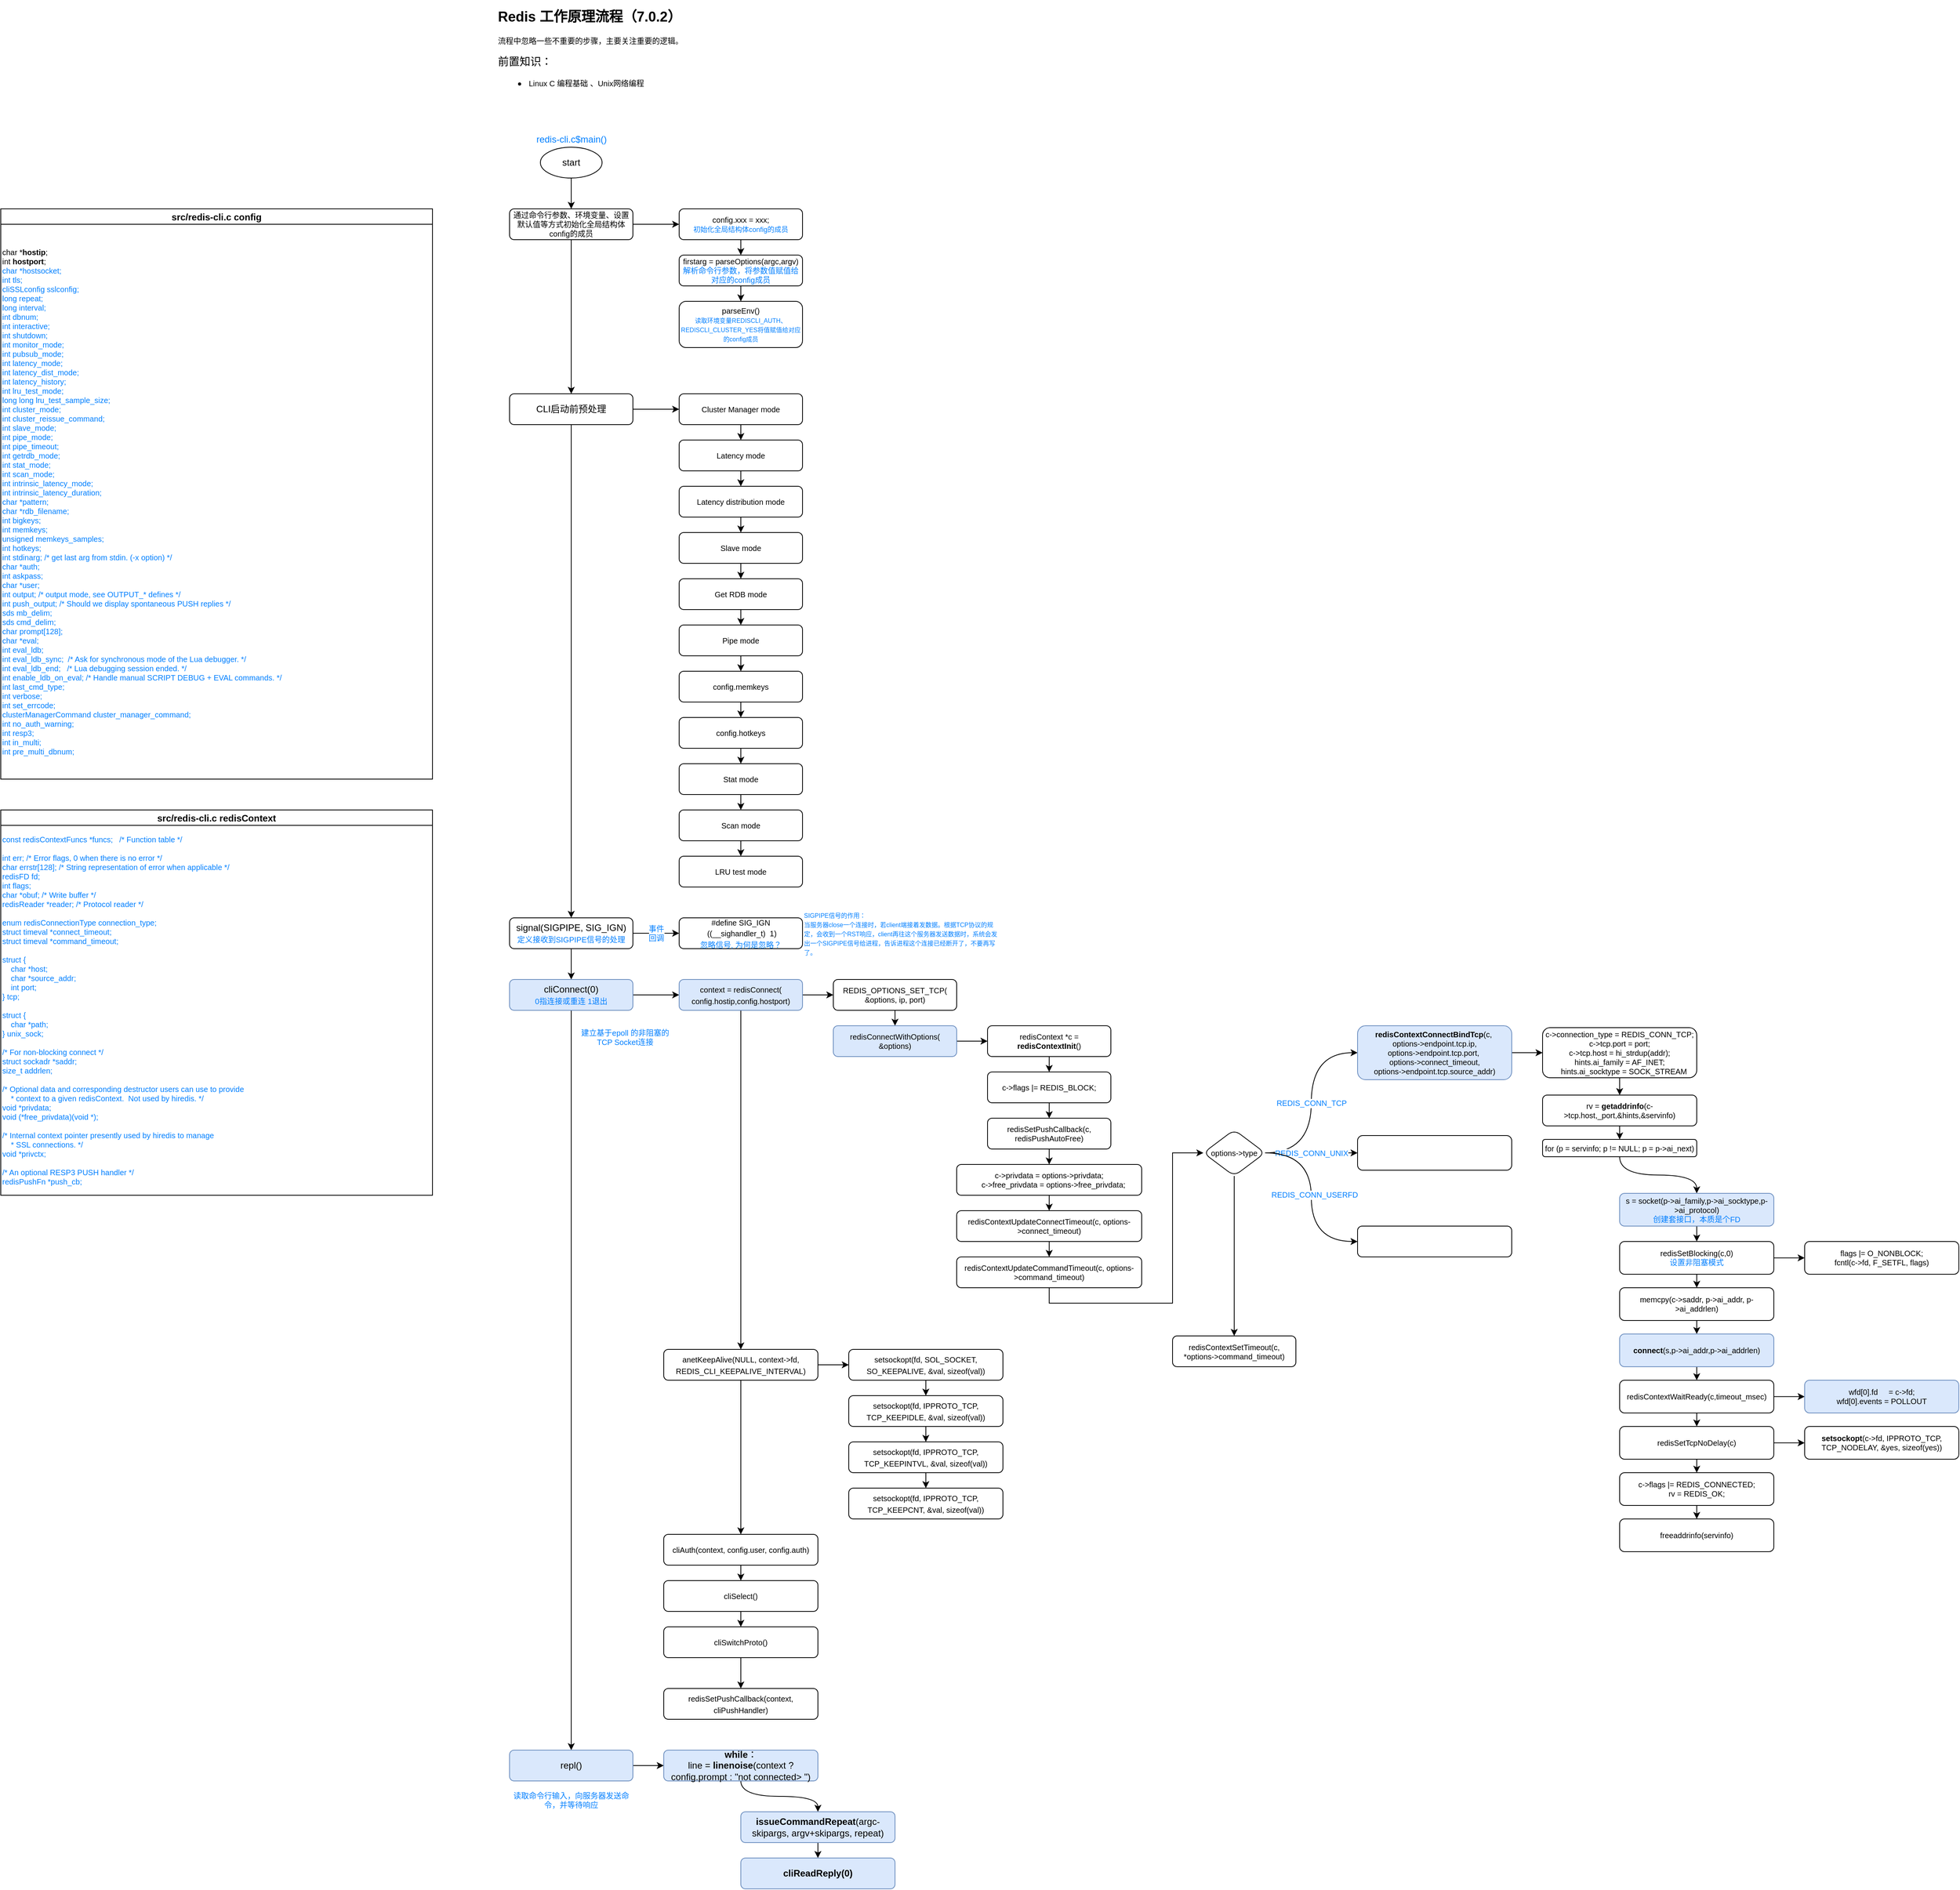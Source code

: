 <mxfile version="21.6.5" type="device" pages="2">
  <diagram id="tLHoaD5JjfJZB9Y9MGtr" name="客户端">
    <mxGraphModel dx="2261" dy="842" grid="1" gridSize="10" guides="1" tooltips="1" connect="1" arrows="1" fold="1" page="1" pageScale="1" pageWidth="827" pageHeight="1169" math="0" shadow="0">
      <root>
        <mxCell id="0" />
        <mxCell id="1" parent="0" />
        <mxCell id="h2xVOpv2UwFSZ0rIkVq2-1" value="&lt;h1 style=&quot;font-size: 18px&quot;&gt;&lt;font style=&quot;font-size: 18px&quot;&gt;Redis 工作原理流程（7.0.2）&lt;/font&gt;&lt;/h1&gt;&lt;div&gt;&lt;font style=&quot;font-size: 10px&quot;&gt;流程中忽略一些不重要的步骤，主要关注重要的逻辑。&lt;/font&gt;&lt;/div&gt;&lt;p&gt;&lt;font style=&quot;font-size: 14px&quot;&gt;前置知识：&lt;/font&gt;&lt;/p&gt;&lt;ul&gt;&lt;li&gt;&lt;font style=&quot;font-size: 10px&quot;&gt;Linux C 编程基础 、Unix网络编程&lt;/font&gt;&lt;/li&gt;&lt;/ul&gt;&lt;p&gt;&lt;/p&gt;" style="text;html=1;strokeColor=none;fillColor=none;spacing=5;spacingTop=-20;whiteSpace=wrap;overflow=hidden;rounded=0;" parent="1" vertex="1">
          <mxGeometry x="40" y="19" width="760" height="161" as="geometry" />
        </mxCell>
        <mxCell id="h2xVOpv2UwFSZ0rIkVq2-2" value="" style="edgeStyle=orthogonalEdgeStyle;rounded=0;orthogonalLoop=1;jettySize=auto;html=1;curved=1;" parent="1" source="h2xVOpv2UwFSZ0rIkVq2-3" target="h2xVOpv2UwFSZ0rIkVq2-4" edge="1">
          <mxGeometry relative="1" as="geometry" />
        </mxCell>
        <mxCell id="h2xVOpv2UwFSZ0rIkVq2-3" value="start" style="ellipse;whiteSpace=wrap;html=1;" parent="1" vertex="1">
          <mxGeometry x="100" y="200" width="80" height="40" as="geometry" />
        </mxCell>
        <mxCell id="h2xVOpv2UwFSZ0rIkVq2-17" style="edgeStyle=orthogonalEdgeStyle;curved=1;rounded=0;orthogonalLoop=1;jettySize=auto;html=1;exitX=1;exitY=0.5;exitDx=0;exitDy=0;entryX=0;entryY=0.5;entryDx=0;entryDy=0;fontSize=8;fontColor=#007FFF;" parent="1" source="h2xVOpv2UwFSZ0rIkVq2-4" target="h2xVOpv2UwFSZ0rIkVq2-13" edge="1">
          <mxGeometry relative="1" as="geometry" />
        </mxCell>
        <mxCell id="h2xVOpv2UwFSZ0rIkVq2-19" value="" style="edgeStyle=orthogonalEdgeStyle;curved=1;rounded=0;orthogonalLoop=1;jettySize=auto;html=1;fontSize=10;fontColor=#000000;" parent="1" source="h2xVOpv2UwFSZ0rIkVq2-4" target="h2xVOpv2UwFSZ0rIkVq2-18" edge="1">
          <mxGeometry relative="1" as="geometry" />
        </mxCell>
        <mxCell id="h2xVOpv2UwFSZ0rIkVq2-4" value="&lt;font style=&quot;font-size: 10px&quot;&gt;通过命令行参数、环境变量、设置默认值等方式&lt;font style=&quot;font-size: 10px&quot;&gt;初始化全局结构体config的成员&lt;/font&gt;&lt;/font&gt;" style="rounded=1;whiteSpace=wrap;html=1;fontSize=10;" parent="1" vertex="1">
          <mxGeometry x="60" y="280" width="160" height="40" as="geometry" />
        </mxCell>
        <mxCell id="h2xVOpv2UwFSZ0rIkVq2-5" value="&lt;font color=&quot;#007fff&quot;&gt;redis-cli.c$main()&lt;/font&gt;" style="text;html=1;align=center;verticalAlign=middle;resizable=0;points=[];autosize=1;strokeColor=none;fillColor=none;" parent="1" vertex="1">
          <mxGeometry x="85" y="180" width="110" height="20" as="geometry" />
        </mxCell>
        <mxCell id="h2xVOpv2UwFSZ0rIkVq2-6" value="src/redis-cli.c config" style="swimlane;startSize=20;" parent="1" vertex="1">
          <mxGeometry x="-600" y="280" width="560" height="740" as="geometry" />
        </mxCell>
        <mxCell id="h2xVOpv2UwFSZ0rIkVq2-7" value="&lt;div&gt;char *&lt;b&gt;hostip&lt;/b&gt;;&lt;/div&gt;&lt;div&gt;int &lt;b&gt;hostport&lt;/b&gt;;&lt;/div&gt;&lt;div&gt;&lt;font color=&quot;#007fff&quot;&gt;char *hostsocket;&lt;/font&gt;&lt;/div&gt;&lt;div&gt;&lt;font color=&quot;#007fff&quot;&gt;int tls;&lt;/font&gt;&lt;/div&gt;&lt;div&gt;&lt;font color=&quot;#007fff&quot;&gt;cliSSLconfig sslconfig;&lt;/font&gt;&lt;/div&gt;&lt;div&gt;&lt;font color=&quot;#007fff&quot;&gt;long repeat;&lt;/font&gt;&lt;/div&gt;&lt;div&gt;&lt;font color=&quot;#007fff&quot;&gt;long interval;&lt;/font&gt;&lt;/div&gt;&lt;div&gt;&lt;font color=&quot;#007fff&quot;&gt;int dbnum;&lt;/font&gt;&lt;/div&gt;&lt;div&gt;&lt;font color=&quot;#007fff&quot;&gt;int interactive;&lt;/font&gt;&lt;/div&gt;&lt;div&gt;&lt;font color=&quot;#007fff&quot;&gt;int shutdown;&lt;/font&gt;&lt;/div&gt;&lt;div&gt;&lt;font color=&quot;#007fff&quot;&gt;int monitor_mode;&lt;/font&gt;&lt;/div&gt;&lt;div&gt;&lt;font color=&quot;#007fff&quot;&gt;int pubsub_mode;&lt;/font&gt;&lt;/div&gt;&lt;div&gt;&lt;font color=&quot;#007fff&quot;&gt;int latency_mode;&lt;/font&gt;&lt;/div&gt;&lt;div&gt;&lt;font color=&quot;#007fff&quot;&gt;int latency_dist_mode;&lt;/font&gt;&lt;/div&gt;&lt;div&gt;&lt;font color=&quot;#007fff&quot;&gt;int latency_history;&lt;/font&gt;&lt;/div&gt;&lt;div&gt;&lt;font color=&quot;#007fff&quot;&gt;int lru_test_mode;&lt;/font&gt;&lt;/div&gt;&lt;div&gt;&lt;font color=&quot;#007fff&quot;&gt;long long lru_test_sample_size;&lt;/font&gt;&lt;/div&gt;&lt;div&gt;&lt;font color=&quot;#007fff&quot;&gt;int cluster_mode;&lt;/font&gt;&lt;/div&gt;&lt;div&gt;&lt;font color=&quot;#007fff&quot;&gt;int cluster_reissue_command;&lt;/font&gt;&lt;/div&gt;&lt;div&gt;&lt;font color=&quot;#007fff&quot;&gt;int slave_mode;&lt;/font&gt;&lt;/div&gt;&lt;div&gt;&lt;font color=&quot;#007fff&quot;&gt;int pipe_mode;&lt;/font&gt;&lt;/div&gt;&lt;div&gt;&lt;font color=&quot;#007fff&quot;&gt;int pipe_timeout;&lt;/font&gt;&lt;/div&gt;&lt;div&gt;&lt;font color=&quot;#007fff&quot;&gt;int getrdb_mode;&lt;/font&gt;&lt;/div&gt;&lt;div&gt;&lt;font color=&quot;#007fff&quot;&gt;int stat_mode;&lt;/font&gt;&lt;/div&gt;&lt;div&gt;&lt;font color=&quot;#007fff&quot;&gt;int scan_mode;&lt;/font&gt;&lt;/div&gt;&lt;div&gt;&lt;font color=&quot;#007fff&quot;&gt;int intrinsic_latency_mode;&lt;/font&gt;&lt;/div&gt;&lt;div&gt;&lt;font color=&quot;#007fff&quot;&gt;int intrinsic_latency_duration;&lt;/font&gt;&lt;/div&gt;&lt;div&gt;&lt;font color=&quot;#007fff&quot;&gt;char *pattern;&lt;/font&gt;&lt;/div&gt;&lt;div&gt;&lt;font color=&quot;#007fff&quot;&gt;char *rdb_filename;&lt;/font&gt;&lt;/div&gt;&lt;div&gt;&lt;font color=&quot;#007fff&quot;&gt;int bigkeys;&lt;/font&gt;&lt;/div&gt;&lt;div&gt;&lt;font color=&quot;#007fff&quot;&gt;int memkeys;&lt;/font&gt;&lt;/div&gt;&lt;div&gt;&lt;font color=&quot;#007fff&quot;&gt;unsigned memkeys_samples;&lt;/font&gt;&lt;/div&gt;&lt;div&gt;&lt;font color=&quot;#007fff&quot;&gt;int hotkeys;&lt;/font&gt;&lt;/div&gt;&lt;div&gt;&lt;font color=&quot;#007fff&quot;&gt;int stdinarg; /* get last arg from stdin. (-x option) */&lt;/font&gt;&lt;/div&gt;&lt;div&gt;&lt;font color=&quot;#007fff&quot;&gt;char *auth;&lt;/font&gt;&lt;/div&gt;&lt;div&gt;&lt;font color=&quot;#007fff&quot;&gt;int askpass;&lt;/font&gt;&lt;/div&gt;&lt;div&gt;&lt;font color=&quot;#007fff&quot;&gt;char *user;&lt;/font&gt;&lt;/div&gt;&lt;div&gt;&lt;font color=&quot;#007fff&quot;&gt;int output; /* output mode, see OUTPUT_* defines */&lt;/font&gt;&lt;/div&gt;&lt;div&gt;&lt;font color=&quot;#007fff&quot;&gt;int push_output; /* Should we display spontaneous PUSH replies */&lt;/font&gt;&lt;/div&gt;&lt;div&gt;&lt;font color=&quot;#007fff&quot;&gt;sds mb_delim;&lt;/font&gt;&lt;/div&gt;&lt;div&gt;&lt;font color=&quot;#007fff&quot;&gt;sds cmd_delim;&lt;/font&gt;&lt;/div&gt;&lt;div&gt;&lt;font color=&quot;#007fff&quot;&gt;char prompt[128];&lt;/font&gt;&lt;/div&gt;&lt;div&gt;&lt;font color=&quot;#007fff&quot;&gt;char *eval;&lt;/font&gt;&lt;/div&gt;&lt;div&gt;&lt;font color=&quot;#007fff&quot;&gt;int eval_ldb;&lt;/font&gt;&lt;/div&gt;&lt;div&gt;&lt;font color=&quot;#007fff&quot;&gt;int eval_ldb_sync;&amp;nbsp; /* Ask for synchronous mode of the Lua debugger. */&lt;/font&gt;&lt;/div&gt;&lt;div&gt;&lt;font color=&quot;#007fff&quot;&gt;int eval_ldb_end;&amp;nbsp; &amp;nbsp;/* Lua debugging session ended. */&lt;/font&gt;&lt;/div&gt;&lt;div&gt;&lt;font color=&quot;#007fff&quot;&gt;int enable_ldb_on_eval; /* Handle manual SCRIPT DEBUG + EVAL commands. */&lt;/font&gt;&lt;/div&gt;&lt;div&gt;&lt;font color=&quot;#007fff&quot;&gt;int last_cmd_type;&lt;/font&gt;&lt;/div&gt;&lt;div&gt;&lt;font color=&quot;#007fff&quot;&gt;int verbose;&lt;/font&gt;&lt;/div&gt;&lt;div&gt;&lt;font color=&quot;#007fff&quot;&gt;int set_errcode;&lt;/font&gt;&lt;/div&gt;&lt;div&gt;&lt;font color=&quot;#007fff&quot;&gt;clusterManagerCommand cluster_manager_command;&lt;/font&gt;&lt;/div&gt;&lt;div&gt;&lt;font color=&quot;#007fff&quot;&gt;int no_auth_warning;&lt;/font&gt;&lt;/div&gt;&lt;div&gt;&lt;font color=&quot;#007fff&quot;&gt;int resp3;&lt;/font&gt;&lt;/div&gt;&lt;div&gt;&lt;font color=&quot;#007fff&quot;&gt;int in_multi;&lt;/font&gt;&lt;/div&gt;&lt;div&gt;&lt;font color=&quot;#007fff&quot;&gt;int pre_multi_dbnum;&lt;/font&gt;&lt;/div&gt;" style="text;html=1;strokeColor=none;fillColor=none;align=left;verticalAlign=middle;whiteSpace=wrap;rounded=0;fontSize=10;" parent="h2xVOpv2UwFSZ0rIkVq2-6" vertex="1">
          <mxGeometry y="20" width="560" height="720" as="geometry" />
        </mxCell>
        <mxCell id="h2xVOpv2UwFSZ0rIkVq2-12" value="" style="edgeStyle=orthogonalEdgeStyle;rounded=0;orthogonalLoop=1;jettySize=auto;html=1;fontSize=9;fontColor=#000000;curved=1;" parent="1" source="h2xVOpv2UwFSZ0rIkVq2-13" target="h2xVOpv2UwFSZ0rIkVq2-15" edge="1">
          <mxGeometry relative="1" as="geometry" />
        </mxCell>
        <mxCell id="h2xVOpv2UwFSZ0rIkVq2-13" value="config.xxx = xxx;&lt;br&gt;&lt;font color=&quot;#007fff&quot; style=&quot;font-size: 9px&quot;&gt;初始化全局结构体config的成员&lt;/font&gt;" style="rounded=1;whiteSpace=wrap;html=1;fontSize=10;" parent="1" vertex="1">
          <mxGeometry x="280" y="280" width="160" height="40" as="geometry" />
        </mxCell>
        <mxCell id="h2xVOpv2UwFSZ0rIkVq2-14" value="" style="edgeStyle=orthogonalEdgeStyle;curved=1;rounded=0;orthogonalLoop=1;jettySize=auto;html=1;fontSize=9;fontColor=#007FFF;" parent="1" source="h2xVOpv2UwFSZ0rIkVq2-15" target="h2xVOpv2UwFSZ0rIkVq2-16" edge="1">
          <mxGeometry relative="1" as="geometry" />
        </mxCell>
        <mxCell id="h2xVOpv2UwFSZ0rIkVq2-15" value="firstarg = parseOptions(argc,argv)&lt;br&gt;&lt;font color=&quot;#007fff&quot;&gt;解析命令行参数，将参数值赋值给对应的config成员&lt;/font&gt;" style="rounded=1;whiteSpace=wrap;html=1;fontSize=10;" parent="1" vertex="1">
          <mxGeometry x="280" y="340" width="160" height="40" as="geometry" />
        </mxCell>
        <mxCell id="h2xVOpv2UwFSZ0rIkVq2-16" value="parseEnv()&lt;br&gt;&lt;font color=&quot;#007fff&quot; style=&quot;font-size: 8px&quot;&gt;读取环境变量REDISCLI_AUTH、REDISCLI_CLUSTER_YES&lt;/font&gt;&lt;font color=&quot;#007fff&quot;&gt;&lt;span style=&quot;font-size: 8px&quot;&gt;将值赋值给对应的config成员&lt;/span&gt;&lt;/font&gt;" style="rounded=1;whiteSpace=wrap;html=1;fontSize=10;" parent="1" vertex="1">
          <mxGeometry x="280" y="400" width="160" height="60" as="geometry" />
        </mxCell>
        <mxCell id="h2xVOpv2UwFSZ0rIkVq2-21" value="" style="edgeStyle=orthogonalEdgeStyle;curved=1;rounded=0;orthogonalLoop=1;jettySize=auto;html=1;fontSize=10;fontColor=#000000;" parent="1" source="h2xVOpv2UwFSZ0rIkVq2-18" target="h2xVOpv2UwFSZ0rIkVq2-20" edge="1">
          <mxGeometry relative="1" as="geometry" />
        </mxCell>
        <mxCell id="h2xVOpv2UwFSZ0rIkVq2-33" value="" style="edgeStyle=orthogonalEdgeStyle;curved=1;rounded=0;orthogonalLoop=1;jettySize=auto;html=1;fontSize=10;fontColor=#000000;" parent="1" source="h2xVOpv2UwFSZ0rIkVq2-18" target="h2xVOpv2UwFSZ0rIkVq2-32" edge="1">
          <mxGeometry relative="1" as="geometry" />
        </mxCell>
        <mxCell id="h2xVOpv2UwFSZ0rIkVq2-18" value="CLI启动前预处理" style="rounded=1;whiteSpace=wrap;html=1;fontSize=12;" parent="1" vertex="1">
          <mxGeometry x="60" y="520" width="160" height="40" as="geometry" />
        </mxCell>
        <mxCell id="h2xVOpv2UwFSZ0rIkVq2-23" value="" style="edgeStyle=orthogonalEdgeStyle;curved=1;rounded=0;orthogonalLoop=1;jettySize=auto;html=1;fontSize=10;fontColor=#000000;" parent="1" source="h2xVOpv2UwFSZ0rIkVq2-20" target="h2xVOpv2UwFSZ0rIkVq2-22" edge="1">
          <mxGeometry relative="1" as="geometry" />
        </mxCell>
        <mxCell id="h2xVOpv2UwFSZ0rIkVq2-20" value="Cluster Manager mode" style="rounded=1;whiteSpace=wrap;html=1;fontSize=10;" parent="1" vertex="1">
          <mxGeometry x="280" y="520" width="160" height="40" as="geometry" />
        </mxCell>
        <mxCell id="h2xVOpv2UwFSZ0rIkVq2-25" value="" style="edgeStyle=orthogonalEdgeStyle;curved=1;rounded=0;orthogonalLoop=1;jettySize=auto;html=1;fontSize=10;fontColor=#000000;" parent="1" source="h2xVOpv2UwFSZ0rIkVq2-22" target="h2xVOpv2UwFSZ0rIkVq2-24" edge="1">
          <mxGeometry relative="1" as="geometry" />
        </mxCell>
        <mxCell id="h2xVOpv2UwFSZ0rIkVq2-22" value="Latency mode" style="rounded=1;whiteSpace=wrap;html=1;fontSize=10;" parent="1" vertex="1">
          <mxGeometry x="280" y="580" width="160" height="40" as="geometry" />
        </mxCell>
        <mxCell id="h2xVOpv2UwFSZ0rIkVq2-27" value="" style="edgeStyle=orthogonalEdgeStyle;curved=1;rounded=0;orthogonalLoop=1;jettySize=auto;html=1;fontSize=10;fontColor=#000000;" parent="1" source="h2xVOpv2UwFSZ0rIkVq2-24" target="h2xVOpv2UwFSZ0rIkVq2-26" edge="1">
          <mxGeometry relative="1" as="geometry" />
        </mxCell>
        <mxCell id="h2xVOpv2UwFSZ0rIkVq2-24" value="Latency distribution mode" style="rounded=1;whiteSpace=wrap;html=1;fontSize=10;" parent="1" vertex="1">
          <mxGeometry x="280" y="640" width="160" height="40" as="geometry" />
        </mxCell>
        <mxCell id="h2xVOpv2UwFSZ0rIkVq2-29" value="" style="edgeStyle=orthogonalEdgeStyle;curved=1;rounded=0;orthogonalLoop=1;jettySize=auto;html=1;fontSize=10;fontColor=#000000;" parent="1" source="h2xVOpv2UwFSZ0rIkVq2-26" target="h2xVOpv2UwFSZ0rIkVq2-28" edge="1">
          <mxGeometry relative="1" as="geometry" />
        </mxCell>
        <mxCell id="h2xVOpv2UwFSZ0rIkVq2-26" value="Slave mode" style="rounded=1;whiteSpace=wrap;html=1;fontSize=10;" parent="1" vertex="1">
          <mxGeometry x="280" y="700" width="160" height="40" as="geometry" />
        </mxCell>
        <mxCell id="h2xVOpv2UwFSZ0rIkVq2-31" value="" style="edgeStyle=orthogonalEdgeStyle;curved=1;rounded=0;orthogonalLoop=1;jettySize=auto;html=1;fontSize=10;fontColor=#000000;" parent="1" source="h2xVOpv2UwFSZ0rIkVq2-28" target="h2xVOpv2UwFSZ0rIkVq2-30" edge="1">
          <mxGeometry relative="1" as="geometry" />
        </mxCell>
        <mxCell id="h2xVOpv2UwFSZ0rIkVq2-28" value="Get RDB mode" style="rounded=1;whiteSpace=wrap;html=1;fontSize=10;" parent="1" vertex="1">
          <mxGeometry x="280" y="760" width="160" height="40" as="geometry" />
        </mxCell>
        <mxCell id="h2xVOpv2UwFSZ0rIkVq2-44" style="edgeStyle=orthogonalEdgeStyle;curved=1;rounded=0;orthogonalLoop=1;jettySize=auto;html=1;exitX=0.5;exitY=1;exitDx=0;exitDy=0;fontSize=10;fontColor=#000000;" parent="1" source="h2xVOpv2UwFSZ0rIkVq2-30" target="h2xVOpv2UwFSZ0rIkVq2-42" edge="1">
          <mxGeometry relative="1" as="geometry" />
        </mxCell>
        <mxCell id="h2xVOpv2UwFSZ0rIkVq2-30" value="Pipe mode" style="rounded=1;whiteSpace=wrap;html=1;fontSize=10;" parent="1" vertex="1">
          <mxGeometry x="280" y="820" width="160" height="40" as="geometry" />
        </mxCell>
        <mxCell id="h2xVOpv2UwFSZ0rIkVq2-35" value="" style="edgeStyle=orthogonalEdgeStyle;curved=1;rounded=0;orthogonalLoop=1;jettySize=auto;html=1;fontSize=10;fontColor=#000000;" parent="1" source="h2xVOpv2UwFSZ0rIkVq2-32" target="h2xVOpv2UwFSZ0rIkVq2-34" edge="1">
          <mxGeometry relative="1" as="geometry" />
        </mxCell>
        <mxCell id="h2xVOpv2UwFSZ0rIkVq2-54" value="事件&lt;br&gt;回调" style="edgeStyle=orthogonalEdgeStyle;curved=1;rounded=0;orthogonalLoop=1;jettySize=auto;html=1;fontSize=10;fontColor=#007FFF;" parent="1" source="h2xVOpv2UwFSZ0rIkVq2-32" target="h2xVOpv2UwFSZ0rIkVq2-53" edge="1">
          <mxGeometry relative="1" as="geometry" />
        </mxCell>
        <mxCell id="h2xVOpv2UwFSZ0rIkVq2-32" value="signal(SIGPIPE, SIG_IGN)&lt;br&gt;&lt;font color=&quot;#007fff&quot; style=&quot;font-size: 10px&quot;&gt;定义接收到SIGPIPE信号的处理&lt;/font&gt;" style="rounded=1;whiteSpace=wrap;html=1;fontSize=12;" parent="1" vertex="1">
          <mxGeometry x="60" y="1200" width="160" height="40" as="geometry" />
        </mxCell>
        <mxCell id="h2xVOpv2UwFSZ0rIkVq2-50" value="" style="edgeStyle=orthogonalEdgeStyle;curved=1;rounded=0;orthogonalLoop=1;jettySize=auto;html=1;fontSize=10;fontColor=#000000;" parent="1" source="h2xVOpv2UwFSZ0rIkVq2-34" target="h2xVOpv2UwFSZ0rIkVq2-49" edge="1">
          <mxGeometry relative="1" as="geometry" />
        </mxCell>
        <mxCell id="h2xVOpv2UwFSZ0rIkVq2-58" value="" style="edgeStyle=orthogonalEdgeStyle;curved=1;rounded=0;orthogonalLoop=1;jettySize=auto;html=1;fontSize=10;fontColor=#007FFF;" parent="1" source="h2xVOpv2UwFSZ0rIkVq2-34" target="h2xVOpv2UwFSZ0rIkVq2-57" edge="1">
          <mxGeometry relative="1" as="geometry" />
        </mxCell>
        <mxCell id="h2xVOpv2UwFSZ0rIkVq2-34" value="cliConnect(0)&lt;br&gt;&lt;font color=&quot;#007fff&quot; style=&quot;font-size: 10px&quot;&gt;0指连接或重连 1退出&lt;/font&gt;" style="rounded=1;whiteSpace=wrap;html=1;fontSize=12;fillColor=#dae8fc;strokeColor=#6c8ebf;" parent="1" vertex="1">
          <mxGeometry x="60" y="1280" width="160" height="40" as="geometry" />
        </mxCell>
        <mxCell id="h2xVOpv2UwFSZ0rIkVq2-39" value="" style="edgeStyle=orthogonalEdgeStyle;curved=1;rounded=0;orthogonalLoop=1;jettySize=auto;html=1;fontSize=10;fontColor=#000000;" parent="1" source="h2xVOpv2UwFSZ0rIkVq2-36" target="h2xVOpv2UwFSZ0rIkVq2-38" edge="1">
          <mxGeometry relative="1" as="geometry" />
        </mxCell>
        <mxCell id="h2xVOpv2UwFSZ0rIkVq2-36" value="Stat mode" style="rounded=1;whiteSpace=wrap;html=1;fontSize=10;" parent="1" vertex="1">
          <mxGeometry x="280" y="1000" width="160" height="40" as="geometry" />
        </mxCell>
        <mxCell id="h2xVOpv2UwFSZ0rIkVq2-41" value="" style="edgeStyle=orthogonalEdgeStyle;curved=1;rounded=0;orthogonalLoop=1;jettySize=auto;html=1;fontSize=10;fontColor=#000000;" parent="1" source="h2xVOpv2UwFSZ0rIkVq2-38" target="h2xVOpv2UwFSZ0rIkVq2-40" edge="1">
          <mxGeometry relative="1" as="geometry" />
        </mxCell>
        <mxCell id="h2xVOpv2UwFSZ0rIkVq2-38" value="Scan mode" style="rounded=1;whiteSpace=wrap;html=1;fontSize=10;" parent="1" vertex="1">
          <mxGeometry x="280" y="1060" width="160" height="40" as="geometry" />
        </mxCell>
        <mxCell id="h2xVOpv2UwFSZ0rIkVq2-40" value="LRU test mode" style="rounded=1;whiteSpace=wrap;html=1;fontSize=10;" parent="1" vertex="1">
          <mxGeometry x="280" y="1120" width="160" height="40" as="geometry" />
        </mxCell>
        <mxCell id="h2xVOpv2UwFSZ0rIkVq2-45" style="edgeStyle=orthogonalEdgeStyle;curved=1;rounded=0;orthogonalLoop=1;jettySize=auto;html=1;exitX=0.5;exitY=1;exitDx=0;exitDy=0;fontSize=10;fontColor=#000000;" parent="1" source="h2xVOpv2UwFSZ0rIkVq2-42" target="h2xVOpv2UwFSZ0rIkVq2-43" edge="1">
          <mxGeometry relative="1" as="geometry" />
        </mxCell>
        <mxCell id="h2xVOpv2UwFSZ0rIkVq2-42" value="config.memkeys" style="rounded=1;whiteSpace=wrap;html=1;fontSize=10;" parent="1" vertex="1">
          <mxGeometry x="280" y="880" width="160" height="40" as="geometry" />
        </mxCell>
        <mxCell id="h2xVOpv2UwFSZ0rIkVq2-46" style="edgeStyle=orthogonalEdgeStyle;curved=1;rounded=0;orthogonalLoop=1;jettySize=auto;html=1;exitX=0.5;exitY=1;exitDx=0;exitDy=0;entryX=0.5;entryY=0;entryDx=0;entryDy=0;fontSize=10;fontColor=#000000;" parent="1" source="h2xVOpv2UwFSZ0rIkVq2-43" target="h2xVOpv2UwFSZ0rIkVq2-36" edge="1">
          <mxGeometry relative="1" as="geometry" />
        </mxCell>
        <mxCell id="h2xVOpv2UwFSZ0rIkVq2-43" value="config.hotkeys" style="rounded=1;whiteSpace=wrap;html=1;fontSize=10;" parent="1" vertex="1">
          <mxGeometry x="280" y="940" width="160" height="40" as="geometry" />
        </mxCell>
        <mxCell id="h2xVOpv2UwFSZ0rIkVq2-142" value="" style="edgeStyle=orthogonalEdgeStyle;curved=1;rounded=0;orthogonalLoop=1;jettySize=auto;html=1;fontSize=10;fontColor=#007FFF;" parent="1" source="h2xVOpv2UwFSZ0rIkVq2-49" target="h2xVOpv2UwFSZ0rIkVq2-141" edge="1">
          <mxGeometry relative="1" as="geometry" />
        </mxCell>
        <mxCell id="h2xVOpv2UwFSZ0rIkVq2-49" value="repl()" style="rounded=1;whiteSpace=wrap;html=1;fontSize=12;fillColor=#dae8fc;strokeColor=#6c8ebf;" parent="1" vertex="1">
          <mxGeometry x="60" y="2280" width="160" height="40" as="geometry" />
        </mxCell>
        <mxCell id="h2xVOpv2UwFSZ0rIkVq2-53" value="&lt;font style=&quot;font-size: 10px&quot;&gt;#define&lt;span&gt;&#x9;&lt;/span&gt;SIG_IGN&lt;span&gt;&#x9;&lt;br&gt;&lt;/span&gt;&amp;nbsp;((__sighandler_t)&amp;nbsp; 1)&lt;br&gt;&lt;/font&gt;&lt;font color=&quot;#007fff&quot; style=&quot;font-size: 10px&quot;&gt;忽略信号, 为何是忽略？&lt;/font&gt;" style="rounded=1;whiteSpace=wrap;html=1;fontSize=12;" parent="1" vertex="1">
          <mxGeometry x="280" y="1200" width="160" height="40" as="geometry" />
        </mxCell>
        <mxCell id="h2xVOpv2UwFSZ0rIkVq2-56" value="&lt;font style=&quot;font-size: 8px&quot;&gt;SIGPIPE信号的作用：&lt;br&gt;当服务器close一个连接时，若client端接着发数据。根据TCP协议的规定，会收到一个RST响应，client再往这个服务器发送数据时，系统会发出一个SIGPIPE信号给进程，告诉进程这个连接已经断开了，不要再写了。&lt;/font&gt;" style="text;html=1;strokeColor=none;fillColor=none;align=left;verticalAlign=middle;whiteSpace=wrap;rounded=0;fontSize=10;fontColor=#007FFF;" parent="1" vertex="1">
          <mxGeometry x="440" y="1190" width="260" height="60" as="geometry" />
        </mxCell>
        <mxCell id="h2xVOpv2UwFSZ0rIkVq2-60" value="" style="edgeStyle=orthogonalEdgeStyle;curved=1;rounded=0;orthogonalLoop=1;jettySize=auto;html=1;fontSize=10;fontColor=#007FFF;" parent="1" source="h2xVOpv2UwFSZ0rIkVq2-57" target="h2xVOpv2UwFSZ0rIkVq2-59" edge="1">
          <mxGeometry relative="1" as="geometry" />
        </mxCell>
        <mxCell id="h2xVOpv2UwFSZ0rIkVq2-120" value="" style="edgeStyle=orthogonalEdgeStyle;curved=1;rounded=0;orthogonalLoop=1;jettySize=auto;html=1;fontSize=10;fontColor=#007FFF;" parent="1" source="h2xVOpv2UwFSZ0rIkVq2-57" target="h2xVOpv2UwFSZ0rIkVq2-119" edge="1">
          <mxGeometry relative="1" as="geometry" />
        </mxCell>
        <mxCell id="h2xVOpv2UwFSZ0rIkVq2-57" value="&lt;font style=&quot;font-size: 10px&quot;&gt;context = redisConnect(&lt;br&gt;config.hostip,config.hostport)&lt;/font&gt;" style="rounded=1;whiteSpace=wrap;html=1;fontSize=12;fillColor=#dae8fc;strokeColor=#6c8ebf;" parent="1" vertex="1">
          <mxGeometry x="280" y="1280" width="160" height="40" as="geometry" />
        </mxCell>
        <mxCell id="h2xVOpv2UwFSZ0rIkVq2-62" value="" style="edgeStyle=orthogonalEdgeStyle;curved=1;rounded=0;orthogonalLoop=1;jettySize=auto;html=1;fontSize=10;fontColor=#007FFF;" parent="1" source="h2xVOpv2UwFSZ0rIkVq2-59" target="h2xVOpv2UwFSZ0rIkVq2-61" edge="1">
          <mxGeometry relative="1" as="geometry" />
        </mxCell>
        <mxCell id="h2xVOpv2UwFSZ0rIkVq2-59" value="&lt;font style=&quot;font-size: 10px;&quot;&gt;REDIS_OPTIONS_SET_TCP(&lt;br style=&quot;font-size: 10px;&quot;&gt;&amp;amp;options, ip, port)&lt;/font&gt;" style="rounded=1;whiteSpace=wrap;html=1;fontSize=10;" parent="1" vertex="1">
          <mxGeometry x="480" y="1280" width="160" height="40" as="geometry" />
        </mxCell>
        <mxCell id="h2xVOpv2UwFSZ0rIkVq2-66" value="" style="edgeStyle=orthogonalEdgeStyle;curved=1;rounded=0;orthogonalLoop=1;jettySize=auto;html=1;fontSize=10;fontColor=#007FFF;" parent="1" source="h2xVOpv2UwFSZ0rIkVq2-61" target="h2xVOpv2UwFSZ0rIkVq2-65" edge="1">
          <mxGeometry relative="1" as="geometry" />
        </mxCell>
        <mxCell id="h2xVOpv2UwFSZ0rIkVq2-61" value="redisConnectWithOptions(&lt;br style=&quot;font-size: 10px;&quot;&gt;&amp;amp;options)" style="rounded=1;whiteSpace=wrap;html=1;fontSize=10;fillColor=#dae8fc;strokeColor=#6c8ebf;" parent="1" vertex="1">
          <mxGeometry x="480" y="1340" width="160" height="40" as="geometry" />
        </mxCell>
        <mxCell id="h2xVOpv2UwFSZ0rIkVq2-63" value="src/redis-cli.c redisContext" style="swimlane;startSize=20;" parent="1" vertex="1">
          <mxGeometry x="-600" y="1060" width="560" height="500" as="geometry" />
        </mxCell>
        <mxCell id="h2xVOpv2UwFSZ0rIkVq2-64" value="&lt;div&gt;&lt;font color=&quot;#007fff&quot;&gt;const redisContextFuncs *funcs;&amp;nbsp; &amp;nbsp;/* Function table */&lt;/font&gt;&lt;/div&gt;&lt;div&gt;&lt;font color=&quot;#007fff&quot;&gt;&lt;br&gt;&lt;/font&gt;&lt;/div&gt;&lt;div&gt;&lt;font color=&quot;#007fff&quot;&gt;int err; /* Error flags, 0 when there is no error */&lt;/font&gt;&lt;/div&gt;&lt;div&gt;&lt;font color=&quot;#007fff&quot;&gt;char errstr[128]; /* String representation of error when applicable */&lt;/font&gt;&lt;/div&gt;&lt;div&gt;&lt;font color=&quot;#007fff&quot;&gt;redisFD fd;&lt;/font&gt;&lt;/div&gt;&lt;div&gt;&lt;font color=&quot;#007fff&quot;&gt;int flags;&lt;/font&gt;&lt;/div&gt;&lt;div&gt;&lt;font color=&quot;#007fff&quot;&gt;char *obuf; /* Write buffer */&lt;/font&gt;&lt;/div&gt;&lt;div&gt;&lt;font color=&quot;#007fff&quot;&gt;redisReader *reader; /* Protocol reader */&lt;/font&gt;&lt;/div&gt;&lt;div&gt;&lt;font color=&quot;#007fff&quot;&gt;&lt;br&gt;&lt;/font&gt;&lt;/div&gt;&lt;div&gt;&lt;font color=&quot;#007fff&quot;&gt;enum redisConnectionType connection_type;&lt;/font&gt;&lt;/div&gt;&lt;div&gt;&lt;font color=&quot;#007fff&quot;&gt;struct timeval *connect_timeout;&lt;/font&gt;&lt;/div&gt;&lt;div&gt;&lt;font color=&quot;#007fff&quot;&gt;struct timeval *command_timeout;&lt;/font&gt;&lt;/div&gt;&lt;div&gt;&lt;font color=&quot;#007fff&quot;&gt;&lt;br&gt;&lt;/font&gt;&lt;/div&gt;&lt;div&gt;&lt;font color=&quot;#007fff&quot;&gt;struct {&lt;/font&gt;&lt;/div&gt;&lt;div&gt;&lt;font color=&quot;#007fff&quot;&gt;&amp;nbsp; &amp;nbsp; char *host;&lt;/font&gt;&lt;/div&gt;&lt;div&gt;&lt;font color=&quot;#007fff&quot;&gt;&amp;nbsp; &amp;nbsp; char *source_addr;&lt;/font&gt;&lt;/div&gt;&lt;div&gt;&lt;font color=&quot;#007fff&quot;&gt;&amp;nbsp; &amp;nbsp; int port;&lt;/font&gt;&lt;/div&gt;&lt;div&gt;&lt;font color=&quot;#007fff&quot;&gt;} tcp;&lt;/font&gt;&lt;/div&gt;&lt;div&gt;&lt;font color=&quot;#007fff&quot;&gt;&lt;br&gt;&lt;/font&gt;&lt;/div&gt;&lt;div&gt;&lt;font color=&quot;#007fff&quot;&gt;struct {&lt;/font&gt;&lt;/div&gt;&lt;div&gt;&lt;font color=&quot;#007fff&quot;&gt;&amp;nbsp; &amp;nbsp; char *path;&lt;/font&gt;&lt;/div&gt;&lt;div&gt;&lt;font color=&quot;#007fff&quot;&gt;} unix_sock;&lt;/font&gt;&lt;/div&gt;&lt;div&gt;&lt;font color=&quot;#007fff&quot;&gt;&lt;br&gt;&lt;/font&gt;&lt;/div&gt;&lt;div&gt;&lt;font color=&quot;#007fff&quot;&gt;/* For non-blocking connect */&lt;/font&gt;&lt;/div&gt;&lt;div&gt;&lt;font color=&quot;#007fff&quot;&gt;struct sockadr *saddr;&lt;/font&gt;&lt;/div&gt;&lt;div&gt;&lt;font color=&quot;#007fff&quot;&gt;size_t addrlen;&lt;/font&gt;&lt;/div&gt;&lt;div&gt;&lt;font color=&quot;#007fff&quot;&gt;&lt;br&gt;&lt;/font&gt;&lt;/div&gt;&lt;div&gt;&lt;font color=&quot;#007fff&quot;&gt;/* Optional data and corresponding destructor users can use to provide&lt;/font&gt;&lt;/div&gt;&lt;div&gt;&lt;font color=&quot;#007fff&quot;&gt;&amp;nbsp; &amp;nbsp; * context to a given redisContext.&amp;nbsp; Not used by hiredis. */&lt;/font&gt;&lt;/div&gt;&lt;div&gt;&lt;font color=&quot;#007fff&quot;&gt;void *privdata;&lt;/font&gt;&lt;/div&gt;&lt;div&gt;&lt;font color=&quot;#007fff&quot;&gt;void (*free_privdata)(void *);&lt;/font&gt;&lt;/div&gt;&lt;div&gt;&lt;font color=&quot;#007fff&quot;&gt;&lt;br&gt;&lt;/font&gt;&lt;/div&gt;&lt;div&gt;&lt;font color=&quot;#007fff&quot;&gt;/* Internal context pointer presently used by hiredis to manage&lt;/font&gt;&lt;/div&gt;&lt;div&gt;&lt;font color=&quot;#007fff&quot;&gt;&amp;nbsp; &amp;nbsp; * SSL connections. */&lt;/font&gt;&lt;/div&gt;&lt;div&gt;&lt;font color=&quot;#007fff&quot;&gt;void *privctx;&lt;/font&gt;&lt;/div&gt;&lt;div&gt;&lt;font color=&quot;#007fff&quot;&gt;&lt;br&gt;&lt;/font&gt;&lt;/div&gt;&lt;div&gt;&lt;font color=&quot;#007fff&quot;&gt;/* An optional RESP3 PUSH handler */&lt;/font&gt;&lt;/div&gt;&lt;div&gt;&lt;font color=&quot;#007fff&quot;&gt;redisPushFn *push_cb;&lt;/font&gt;&lt;/div&gt;" style="text;html=1;strokeColor=none;fillColor=none;align=left;verticalAlign=middle;whiteSpace=wrap;rounded=0;fontSize=10;" parent="h2xVOpv2UwFSZ0rIkVq2-63" vertex="1">
          <mxGeometry y="20" width="560" height="480" as="geometry" />
        </mxCell>
        <mxCell id="h2xVOpv2UwFSZ0rIkVq2-68" value="" style="edgeStyle=orthogonalEdgeStyle;curved=1;rounded=0;orthogonalLoop=1;jettySize=auto;html=1;fontSize=10;fontColor=#007FFF;" parent="1" source="h2xVOpv2UwFSZ0rIkVq2-65" target="h2xVOpv2UwFSZ0rIkVq2-67" edge="1">
          <mxGeometry relative="1" as="geometry" />
        </mxCell>
        <mxCell id="h2xVOpv2UwFSZ0rIkVq2-65" value="redisContext *c = &lt;b style=&quot;font-size: 10px;&quot;&gt;redisContextInit&lt;/b&gt;()" style="rounded=1;whiteSpace=wrap;html=1;fontSize=10;" parent="1" vertex="1">
          <mxGeometry x="680" y="1340" width="160" height="40" as="geometry" />
        </mxCell>
        <mxCell id="h2xVOpv2UwFSZ0rIkVq2-70" value="" style="edgeStyle=orthogonalEdgeStyle;curved=1;rounded=0;orthogonalLoop=1;jettySize=auto;html=1;fontSize=10;fontColor=#007FFF;" parent="1" source="h2xVOpv2UwFSZ0rIkVq2-67" target="h2xVOpv2UwFSZ0rIkVq2-69" edge="1">
          <mxGeometry relative="1" as="geometry" />
        </mxCell>
        <mxCell id="h2xVOpv2UwFSZ0rIkVq2-67" value="c-&amp;gt;flags |= REDIS_BLOCK;" style="rounded=1;whiteSpace=wrap;html=1;fontSize=10;" parent="1" vertex="1">
          <mxGeometry x="680" y="1400" width="160" height="40" as="geometry" />
        </mxCell>
        <mxCell id="h2xVOpv2UwFSZ0rIkVq2-72" value="" style="edgeStyle=orthogonalEdgeStyle;curved=1;rounded=0;orthogonalLoop=1;jettySize=auto;html=1;fontSize=10;fontColor=#007FFF;" parent="1" source="h2xVOpv2UwFSZ0rIkVq2-69" target="h2xVOpv2UwFSZ0rIkVq2-71" edge="1">
          <mxGeometry relative="1" as="geometry" />
        </mxCell>
        <mxCell id="h2xVOpv2UwFSZ0rIkVq2-69" value="redisSetPushCallback(c, redisPushAutoFree)" style="rounded=1;whiteSpace=wrap;html=1;fontSize=10;" parent="1" vertex="1">
          <mxGeometry x="680" y="1460" width="160" height="40" as="geometry" />
        </mxCell>
        <mxCell id="h2xVOpv2UwFSZ0rIkVq2-74" value="" style="edgeStyle=orthogonalEdgeStyle;curved=1;rounded=0;orthogonalLoop=1;jettySize=auto;html=1;fontSize=10;fontColor=#007FFF;" parent="1" source="h2xVOpv2UwFSZ0rIkVq2-71" target="h2xVOpv2UwFSZ0rIkVq2-73" edge="1">
          <mxGeometry relative="1" as="geometry" />
        </mxCell>
        <mxCell id="h2xVOpv2UwFSZ0rIkVq2-71" value="&lt;div style=&quot;font-size: 10px;&quot;&gt;c-&amp;gt;privdata = options-&amp;gt;privdata;&lt;/div&gt;&lt;div style=&quot;font-size: 10px;&quot;&gt;&amp;nbsp; &amp;nbsp; c-&amp;gt;free_privdata = options-&amp;gt;free_privdata;&lt;/div&gt;" style="rounded=1;whiteSpace=wrap;html=1;fontSize=10;" parent="1" vertex="1">
          <mxGeometry x="640" y="1520" width="240" height="40" as="geometry" />
        </mxCell>
        <mxCell id="h2xVOpv2UwFSZ0rIkVq2-76" value="" style="edgeStyle=orthogonalEdgeStyle;curved=1;rounded=0;orthogonalLoop=1;jettySize=auto;html=1;fontSize=10;fontColor=#007FFF;" parent="1" source="h2xVOpv2UwFSZ0rIkVq2-73" target="h2xVOpv2UwFSZ0rIkVq2-75" edge="1">
          <mxGeometry relative="1" as="geometry" />
        </mxCell>
        <mxCell id="h2xVOpv2UwFSZ0rIkVq2-73" value="redisContextUpdateConnectTimeout(c, options-&amp;gt;connect_timeout)" style="rounded=1;whiteSpace=wrap;html=1;fontSize=10;" parent="1" vertex="1">
          <mxGeometry x="640" y="1580" width="240" height="40" as="geometry" />
        </mxCell>
        <mxCell id="h2xVOpv2UwFSZ0rIkVq2-78" value="" style="edgeStyle=orthogonalEdgeStyle;rounded=0;orthogonalLoop=1;jettySize=auto;html=1;fontSize=10;fontColor=#007FFF;" parent="1" source="h2xVOpv2UwFSZ0rIkVq2-75" target="h2xVOpv2UwFSZ0rIkVq2-77" edge="1">
          <mxGeometry relative="1" as="geometry">
            <Array as="points">
              <mxPoint x="760" y="1700" />
              <mxPoint x="920" y="1700" />
              <mxPoint x="920" y="1505" />
            </Array>
          </mxGeometry>
        </mxCell>
        <mxCell id="h2xVOpv2UwFSZ0rIkVq2-75" value="redisContextUpdateCommandTimeout(c, options-&amp;gt;command_timeout)" style="rounded=1;whiteSpace=wrap;html=1;fontSize=10;" parent="1" vertex="1">
          <mxGeometry x="640" y="1640" width="240" height="40" as="geometry" />
        </mxCell>
        <mxCell id="h2xVOpv2UwFSZ0rIkVq2-80" value="REDIS_CONN_TCP" style="edgeStyle=orthogonalEdgeStyle;curved=1;rounded=0;orthogonalLoop=1;jettySize=auto;html=1;fontSize=10;fontColor=#007FFF;" parent="1" source="h2xVOpv2UwFSZ0rIkVq2-77" target="h2xVOpv2UwFSZ0rIkVq2-79" edge="1">
          <mxGeometry relative="1" as="geometry">
            <Array as="points">
              <mxPoint x="1100" y="1505" />
              <mxPoint x="1100" y="1375" />
            </Array>
          </mxGeometry>
        </mxCell>
        <mxCell id="h2xVOpv2UwFSZ0rIkVq2-83" value="REDIS_CONN_UNIX" style="edgeStyle=orthogonalEdgeStyle;curved=1;rounded=0;orthogonalLoop=1;jettySize=auto;html=1;exitX=1;exitY=0.5;exitDx=0;exitDy=0;entryX=0;entryY=0.5;entryDx=0;entryDy=0;fontSize=10;fontColor=#007FFF;" parent="1" source="h2xVOpv2UwFSZ0rIkVq2-77" target="h2xVOpv2UwFSZ0rIkVq2-81" edge="1">
          <mxGeometry relative="1" as="geometry" />
        </mxCell>
        <mxCell id="h2xVOpv2UwFSZ0rIkVq2-86" style="edgeStyle=orthogonalEdgeStyle;curved=1;rounded=0;orthogonalLoop=1;jettySize=auto;html=1;exitX=1;exitY=0.5;exitDx=0;exitDy=0;entryX=0;entryY=0.5;entryDx=0;entryDy=0;fontSize=10;fontColor=#007FFF;" parent="1" source="h2xVOpv2UwFSZ0rIkVq2-77" target="h2xVOpv2UwFSZ0rIkVq2-84" edge="1">
          <mxGeometry relative="1" as="geometry" />
        </mxCell>
        <mxCell id="h2xVOpv2UwFSZ0rIkVq2-87" value="REDIS_CONN_USERFD" style="edgeLabel;html=1;align=center;verticalAlign=middle;resizable=0;points=[];fontSize=10;fontColor=#007FFF;" parent="h2xVOpv2UwFSZ0rIkVq2-86" vertex="1" connectable="0">
          <mxGeometry x="0.147" y="4" relative="1" as="geometry">
            <mxPoint y="-21" as="offset" />
          </mxGeometry>
        </mxCell>
        <mxCell id="h2xVOpv2UwFSZ0rIkVq2-118" value="" style="edgeStyle=orthogonalEdgeStyle;curved=1;rounded=0;orthogonalLoop=1;jettySize=auto;html=1;fontSize=10;fontColor=#007FFF;" parent="1" source="h2xVOpv2UwFSZ0rIkVq2-77" target="h2xVOpv2UwFSZ0rIkVq2-117" edge="1">
          <mxGeometry relative="1" as="geometry" />
        </mxCell>
        <mxCell id="h2xVOpv2UwFSZ0rIkVq2-77" value="options-&amp;gt;type" style="rhombus;whiteSpace=wrap;html=1;fontSize=10;rounded=1;" parent="1" vertex="1">
          <mxGeometry x="960" y="1475" width="80" height="60" as="geometry" />
        </mxCell>
        <mxCell id="h2xVOpv2UwFSZ0rIkVq2-89" value="" style="edgeStyle=orthogonalEdgeStyle;rounded=0;orthogonalLoop=1;jettySize=auto;html=1;fontSize=10;fontColor=#007FFF;curved=1;" parent="1" source="h2xVOpv2UwFSZ0rIkVq2-79" target="h2xVOpv2UwFSZ0rIkVq2-88" edge="1">
          <mxGeometry relative="1" as="geometry" />
        </mxCell>
        <mxCell id="h2xVOpv2UwFSZ0rIkVq2-79" value="&lt;div&gt;&lt;b&gt;redisContextConnectBindTcp&lt;/b&gt;(c,&amp;nbsp;&lt;/div&gt;&lt;div&gt;options-&amp;gt;endpoint.tcp.ip,&lt;/div&gt;&lt;div&gt;options-&amp;gt;endpoint.tcp.port,&amp;nbsp;&lt;/div&gt;&lt;div&gt;options-&amp;gt;connect_timeout,&lt;/div&gt;&lt;div&gt;options-&amp;gt;endpoint.tcp.source_addr)&lt;/div&gt;" style="whiteSpace=wrap;html=1;fontSize=10;rounded=1;align=center;fillColor=#dae8fc;strokeColor=#6c8ebf;" parent="1" vertex="1">
          <mxGeometry x="1160" y="1340" width="200" height="70" as="geometry" />
        </mxCell>
        <mxCell id="h2xVOpv2UwFSZ0rIkVq2-81" value="" style="whiteSpace=wrap;html=1;fontSize=10;rounded=1;align=center;" parent="1" vertex="1">
          <mxGeometry x="1160" y="1482.5" width="200" height="45" as="geometry" />
        </mxCell>
        <mxCell id="h2xVOpv2UwFSZ0rIkVq2-84" value="" style="whiteSpace=wrap;html=1;fontSize=10;rounded=1;align=center;" parent="1" vertex="1">
          <mxGeometry x="1160" y="1600" width="200" height="40" as="geometry" />
        </mxCell>
        <mxCell id="h2xVOpv2UwFSZ0rIkVq2-91" value="" style="edgeStyle=orthogonalEdgeStyle;curved=1;rounded=0;orthogonalLoop=1;jettySize=auto;html=1;fontSize=10;fontColor=#007FFF;" parent="1" source="h2xVOpv2UwFSZ0rIkVq2-88" target="h2xVOpv2UwFSZ0rIkVq2-90" edge="1">
          <mxGeometry relative="1" as="geometry" />
        </mxCell>
        <mxCell id="h2xVOpv2UwFSZ0rIkVq2-88" value="&lt;div&gt;c-&amp;gt;connection_type = REDIS_CONN_TCP;&lt;/div&gt;&lt;div&gt;c-&amp;gt;tcp.port = port;&lt;/div&gt;&lt;div&gt;c-&amp;gt;tcp.host = hi_strdup(addr);&lt;br&gt;&lt;div&gt;hints.ai_family = AF_INET;&lt;/div&gt;&lt;div&gt;&amp;nbsp; &amp;nbsp; hints.ai_socktype = SOCK_STREAM&lt;/div&gt;&lt;/div&gt;" style="whiteSpace=wrap;html=1;fontSize=10;rounded=1;align=center;" parent="1" vertex="1">
          <mxGeometry x="1400" y="1342.5" width="200" height="65" as="geometry" />
        </mxCell>
        <mxCell id="h2xVOpv2UwFSZ0rIkVq2-93" value="" style="edgeStyle=orthogonalEdgeStyle;curved=1;rounded=0;orthogonalLoop=1;jettySize=auto;html=1;fontSize=10;fontColor=#007FFF;" parent="1" source="h2xVOpv2UwFSZ0rIkVq2-90" target="h2xVOpv2UwFSZ0rIkVq2-92" edge="1">
          <mxGeometry relative="1" as="geometry" />
        </mxCell>
        <mxCell id="h2xVOpv2UwFSZ0rIkVq2-90" value="rv = &lt;b&gt;getaddrinfo&lt;/b&gt;(c-&amp;gt;tcp.host,_port,&amp;amp;hints,&amp;amp;servinfo)" style="whiteSpace=wrap;html=1;fontSize=10;rounded=1;align=center;" parent="1" vertex="1">
          <mxGeometry x="1400" y="1430" width="200" height="40" as="geometry" />
        </mxCell>
        <mxCell id="h2xVOpv2UwFSZ0rIkVq2-95" value="" style="edgeStyle=orthogonalEdgeStyle;curved=1;rounded=0;orthogonalLoop=1;jettySize=auto;html=1;fontSize=10;fontColor=#007FFF;" parent="1" source="h2xVOpv2UwFSZ0rIkVq2-92" target="h2xVOpv2UwFSZ0rIkVq2-94" edge="1">
          <mxGeometry relative="1" as="geometry" />
        </mxCell>
        <mxCell id="h2xVOpv2UwFSZ0rIkVq2-92" value="for (p = servinfo; p != NULL; p = p-&amp;gt;ai_next)" style="whiteSpace=wrap;html=1;fontSize=10;rounded=1;align=center;" parent="1" vertex="1">
          <mxGeometry x="1400" y="1487.5" width="200" height="22.5" as="geometry" />
        </mxCell>
        <mxCell id="h2xVOpv2UwFSZ0rIkVq2-97" value="" style="edgeStyle=orthogonalEdgeStyle;curved=1;rounded=0;orthogonalLoop=1;jettySize=auto;html=1;fontSize=10;fontColor=#007FFF;" parent="1" source="h2xVOpv2UwFSZ0rIkVq2-94" target="h2xVOpv2UwFSZ0rIkVq2-96" edge="1">
          <mxGeometry relative="1" as="geometry" />
        </mxCell>
        <mxCell id="h2xVOpv2UwFSZ0rIkVq2-94" value="s = socket(p-&amp;gt;ai_family,p-&amp;gt;ai_socktype,p-&amp;gt;ai_protocol)&lt;br&gt;&lt;font color=&quot;#007fff&quot;&gt;创建套接口，本质是个FD&lt;/font&gt;" style="whiteSpace=wrap;html=1;fontSize=10;rounded=1;align=center;fillColor=#dae8fc;strokeColor=#6c8ebf;" parent="1" vertex="1">
          <mxGeometry x="1500" y="1557.5" width="200" height="42.5" as="geometry" />
        </mxCell>
        <mxCell id="h2xVOpv2UwFSZ0rIkVq2-99" value="" style="edgeStyle=orthogonalEdgeStyle;curved=1;rounded=0;orthogonalLoop=1;jettySize=auto;html=1;fontSize=10;fontColor=#007FFF;" parent="1" source="h2xVOpv2UwFSZ0rIkVq2-96" target="h2xVOpv2UwFSZ0rIkVq2-98" edge="1">
          <mxGeometry relative="1" as="geometry" />
        </mxCell>
        <mxCell id="h2xVOpv2UwFSZ0rIkVq2-101" value="" style="edgeStyle=orthogonalEdgeStyle;curved=1;rounded=0;orthogonalLoop=1;jettySize=auto;html=1;fontSize=10;fontColor=#007FFF;" parent="1" source="h2xVOpv2UwFSZ0rIkVq2-96" target="h2xVOpv2UwFSZ0rIkVq2-100" edge="1">
          <mxGeometry relative="1" as="geometry" />
        </mxCell>
        <mxCell id="h2xVOpv2UwFSZ0rIkVq2-96" value="redisSetBlocking(c,0)&lt;br&gt;&lt;font color=&quot;#007fff&quot;&gt;设置非阻塞模式&lt;/font&gt;" style="whiteSpace=wrap;html=1;fontSize=10;rounded=1;align=center;" parent="1" vertex="1">
          <mxGeometry x="1500" y="1620" width="200" height="42.5" as="geometry" />
        </mxCell>
        <mxCell id="h2xVOpv2UwFSZ0rIkVq2-98" value="flags |= O_NONBLOCK;&lt;br&gt;fcntl(c-&amp;gt;fd, F_SETFL, flags)" style="whiteSpace=wrap;html=1;fontSize=10;rounded=1;align=center;" parent="1" vertex="1">
          <mxGeometry x="1740" y="1620" width="200" height="42.5" as="geometry" />
        </mxCell>
        <mxCell id="h2xVOpv2UwFSZ0rIkVq2-103" value="" style="edgeStyle=orthogonalEdgeStyle;curved=1;rounded=0;orthogonalLoop=1;jettySize=auto;html=1;fontSize=10;fontColor=#007FFF;" parent="1" source="h2xVOpv2UwFSZ0rIkVq2-100" target="h2xVOpv2UwFSZ0rIkVq2-102" edge="1">
          <mxGeometry relative="1" as="geometry" />
        </mxCell>
        <mxCell id="h2xVOpv2UwFSZ0rIkVq2-100" value="memcpy(c-&amp;gt;saddr, p-&amp;gt;ai_addr, p-&amp;gt;ai_addrlen)" style="whiteSpace=wrap;html=1;fontSize=10;rounded=1;align=center;" parent="1" vertex="1">
          <mxGeometry x="1500" y="1680" width="200" height="42.5" as="geometry" />
        </mxCell>
        <mxCell id="h2xVOpv2UwFSZ0rIkVq2-105" value="" style="edgeStyle=orthogonalEdgeStyle;curved=1;rounded=0;orthogonalLoop=1;jettySize=auto;html=1;fontSize=10;fontColor=#007FFF;" parent="1" source="h2xVOpv2UwFSZ0rIkVq2-102" target="h2xVOpv2UwFSZ0rIkVq2-104" edge="1">
          <mxGeometry relative="1" as="geometry" />
        </mxCell>
        <mxCell id="h2xVOpv2UwFSZ0rIkVq2-102" value="&lt;b&gt;connect&lt;/b&gt;(s,p-&amp;gt;ai_addr,p-&amp;gt;ai_addrlen)" style="whiteSpace=wrap;html=1;fontSize=10;rounded=1;align=center;fillColor=#dae8fc;strokeColor=#6c8ebf;" parent="1" vertex="1">
          <mxGeometry x="1500" y="1740" width="200" height="42.5" as="geometry" />
        </mxCell>
        <mxCell id="h2xVOpv2UwFSZ0rIkVq2-107" value="" style="edgeStyle=orthogonalEdgeStyle;curved=1;rounded=0;orthogonalLoop=1;jettySize=auto;html=1;fontSize=10;fontColor=#007FFF;" parent="1" source="h2xVOpv2UwFSZ0rIkVq2-104" target="h2xVOpv2UwFSZ0rIkVq2-106" edge="1">
          <mxGeometry relative="1" as="geometry" />
        </mxCell>
        <mxCell id="h2xVOpv2UwFSZ0rIkVq2-109" value="" style="edgeStyle=orthogonalEdgeStyle;curved=1;rounded=0;orthogonalLoop=1;jettySize=auto;html=1;fontSize=10;fontColor=#007FFF;" parent="1" source="h2xVOpv2UwFSZ0rIkVq2-104" target="h2xVOpv2UwFSZ0rIkVq2-108" edge="1">
          <mxGeometry relative="1" as="geometry" />
        </mxCell>
        <mxCell id="h2xVOpv2UwFSZ0rIkVq2-104" value="redisContextWaitReady(c,timeout_msec)" style="whiteSpace=wrap;html=1;fontSize=10;rounded=1;align=center;" parent="1" vertex="1">
          <mxGeometry x="1500" y="1800" width="200" height="42.5" as="geometry" />
        </mxCell>
        <mxCell id="h2xVOpv2UwFSZ0rIkVq2-112" style="edgeStyle=orthogonalEdgeStyle;curved=1;rounded=0;orthogonalLoop=1;jettySize=auto;html=1;exitX=1;exitY=0.5;exitDx=0;exitDy=0;entryX=0;entryY=0.5;entryDx=0;entryDy=0;fontSize=10;fontColor=#007FFF;" parent="1" source="h2xVOpv2UwFSZ0rIkVq2-106" target="h2xVOpv2UwFSZ0rIkVq2-111" edge="1">
          <mxGeometry relative="1" as="geometry" />
        </mxCell>
        <mxCell id="h2xVOpv2UwFSZ0rIkVq2-114" value="" style="edgeStyle=orthogonalEdgeStyle;curved=1;rounded=0;orthogonalLoop=1;jettySize=auto;html=1;fontSize=10;fontColor=#007FFF;" parent="1" source="h2xVOpv2UwFSZ0rIkVq2-106" target="h2xVOpv2UwFSZ0rIkVq2-113" edge="1">
          <mxGeometry relative="1" as="geometry" />
        </mxCell>
        <mxCell id="h2xVOpv2UwFSZ0rIkVq2-106" value="redisSetTcpNoDelay(c)" style="whiteSpace=wrap;html=1;fontSize=10;rounded=1;align=center;" parent="1" vertex="1">
          <mxGeometry x="1500" y="1860" width="200" height="42.5" as="geometry" />
        </mxCell>
        <mxCell id="h2xVOpv2UwFSZ0rIkVq2-108" value="&lt;div&gt;wfd[0].fd&amp;nbsp; &amp;nbsp; &amp;nbsp;= c-&amp;gt;fd;&lt;/div&gt;&lt;div&gt;wfd[0].events = POLLOUT&lt;/div&gt;" style="whiteSpace=wrap;html=1;fontSize=10;rounded=1;align=center;fillColor=#dae8fc;strokeColor=#6c8ebf;" parent="1" vertex="1">
          <mxGeometry x="1740" y="1800" width="200" height="42.5" as="geometry" />
        </mxCell>
        <mxCell id="h2xVOpv2UwFSZ0rIkVq2-111" value="&lt;b&gt;setsockopt&lt;/b&gt;(c-&amp;gt;fd, IPPROTO_TCP, TCP_NODELAY, &amp;amp;yes, sizeof(yes))" style="whiteSpace=wrap;html=1;fontSize=10;rounded=1;align=center;" parent="1" vertex="1">
          <mxGeometry x="1740" y="1860" width="200" height="42.5" as="geometry" />
        </mxCell>
        <mxCell id="h2xVOpv2UwFSZ0rIkVq2-116" value="" style="edgeStyle=orthogonalEdgeStyle;curved=1;rounded=0;orthogonalLoop=1;jettySize=auto;html=1;fontSize=10;fontColor=#007FFF;" parent="1" source="h2xVOpv2UwFSZ0rIkVq2-113" target="h2xVOpv2UwFSZ0rIkVq2-115" edge="1">
          <mxGeometry relative="1" as="geometry" />
        </mxCell>
        <mxCell id="h2xVOpv2UwFSZ0rIkVq2-113" value="&lt;div&gt;c-&amp;gt;flags |= REDIS_CONNECTED;&lt;/div&gt;&lt;div&gt;rv = REDIS_OK;&lt;/div&gt;" style="whiteSpace=wrap;html=1;fontSize=10;rounded=1;align=center;" parent="1" vertex="1">
          <mxGeometry x="1500" y="1920" width="200" height="42.5" as="geometry" />
        </mxCell>
        <mxCell id="h2xVOpv2UwFSZ0rIkVq2-115" value="freeaddrinfo(servinfo)" style="whiteSpace=wrap;html=1;fontSize=10;rounded=1;align=center;" parent="1" vertex="1">
          <mxGeometry x="1500" y="1980" width="200" height="42.5" as="geometry" />
        </mxCell>
        <mxCell id="h2xVOpv2UwFSZ0rIkVq2-117" value="redisContextSetTimeout(c, *options-&amp;gt;command_timeout)" style="whiteSpace=wrap;html=1;fontSize=10;rounded=1;" parent="1" vertex="1">
          <mxGeometry x="920" y="1742.5" width="160" height="40" as="geometry" />
        </mxCell>
        <mxCell id="h2xVOpv2UwFSZ0rIkVq2-122" value="" style="edgeStyle=orthogonalEdgeStyle;curved=1;rounded=0;orthogonalLoop=1;jettySize=auto;html=1;fontSize=10;fontColor=#007FFF;" parent="1" source="h2xVOpv2UwFSZ0rIkVq2-119" target="h2xVOpv2UwFSZ0rIkVq2-121" edge="1">
          <mxGeometry relative="1" as="geometry" />
        </mxCell>
        <mxCell id="h2xVOpv2UwFSZ0rIkVq2-132" value="" style="edgeStyle=orthogonalEdgeStyle;curved=1;rounded=0;orthogonalLoop=1;jettySize=auto;html=1;fontSize=10;fontColor=#007FFF;" parent="1" source="h2xVOpv2UwFSZ0rIkVq2-119" target="h2xVOpv2UwFSZ0rIkVq2-131" edge="1">
          <mxGeometry relative="1" as="geometry" />
        </mxCell>
        <mxCell id="h2xVOpv2UwFSZ0rIkVq2-119" value="&lt;font style=&quot;font-size: 10px&quot;&gt;anetKeepAlive(NULL, context-&amp;gt;fd, REDIS_CLI_KEEPALIVE_INTERVAL)&lt;/font&gt;" style="rounded=1;whiteSpace=wrap;html=1;fontSize=12;" parent="1" vertex="1">
          <mxGeometry x="260" y="1760" width="200" height="40" as="geometry" />
        </mxCell>
        <mxCell id="h2xVOpv2UwFSZ0rIkVq2-124" value="" style="edgeStyle=orthogonalEdgeStyle;curved=1;rounded=0;orthogonalLoop=1;jettySize=auto;html=1;fontSize=10;fontColor=#007FFF;" parent="1" source="h2xVOpv2UwFSZ0rIkVq2-121" target="h2xVOpv2UwFSZ0rIkVq2-123" edge="1">
          <mxGeometry relative="1" as="geometry" />
        </mxCell>
        <mxCell id="h2xVOpv2UwFSZ0rIkVq2-121" value="&lt;font style=&quot;font-size: 10px&quot;&gt;setsockopt(fd, SOL_SOCKET, SO_KEEPALIVE, &amp;amp;val, sizeof(val))&lt;/font&gt;" style="rounded=1;whiteSpace=wrap;html=1;fontSize=12;" parent="1" vertex="1">
          <mxGeometry x="500" y="1760" width="200" height="40" as="geometry" />
        </mxCell>
        <mxCell id="h2xVOpv2UwFSZ0rIkVq2-126" value="" style="edgeStyle=orthogonalEdgeStyle;curved=1;rounded=0;orthogonalLoop=1;jettySize=auto;html=1;fontSize=10;fontColor=#007FFF;" parent="1" source="h2xVOpv2UwFSZ0rIkVq2-123" target="h2xVOpv2UwFSZ0rIkVq2-125" edge="1">
          <mxGeometry relative="1" as="geometry" />
        </mxCell>
        <mxCell id="h2xVOpv2UwFSZ0rIkVq2-123" value="&lt;font style=&quot;font-size: 10px&quot;&gt;setsockopt(fd, IPPROTO_TCP, TCP_KEEPIDLE, &amp;amp;val, sizeof(val))&lt;/font&gt;" style="rounded=1;whiteSpace=wrap;html=1;fontSize=12;" parent="1" vertex="1">
          <mxGeometry x="500" y="1820" width="200" height="40" as="geometry" />
        </mxCell>
        <mxCell id="h2xVOpv2UwFSZ0rIkVq2-130" value="" style="edgeStyle=orthogonalEdgeStyle;curved=1;rounded=0;orthogonalLoop=1;jettySize=auto;html=1;fontSize=10;fontColor=#007FFF;" parent="1" source="h2xVOpv2UwFSZ0rIkVq2-125" target="h2xVOpv2UwFSZ0rIkVq2-129" edge="1">
          <mxGeometry relative="1" as="geometry" />
        </mxCell>
        <mxCell id="h2xVOpv2UwFSZ0rIkVq2-125" value="&lt;font style=&quot;font-size: 10px&quot;&gt;setsockopt(fd, IPPROTO_TCP, TCP_KEEPINTVL, &amp;amp;val, sizeof(val))&lt;/font&gt;" style="rounded=1;whiteSpace=wrap;html=1;fontSize=12;" parent="1" vertex="1">
          <mxGeometry x="500" y="1880" width="200" height="40" as="geometry" />
        </mxCell>
        <mxCell id="h2xVOpv2UwFSZ0rIkVq2-129" value="&lt;font style=&quot;font-size: 10px&quot;&gt;setsockopt(fd, IPPROTO_TCP, TCP_KEEPCNT, &amp;amp;val, sizeof(val))&lt;/font&gt;" style="rounded=1;whiteSpace=wrap;html=1;fontSize=12;" parent="1" vertex="1">
          <mxGeometry x="500" y="1940" width="200" height="40" as="geometry" />
        </mxCell>
        <mxCell id="h2xVOpv2UwFSZ0rIkVq2-134" value="" style="edgeStyle=orthogonalEdgeStyle;curved=1;rounded=0;orthogonalLoop=1;jettySize=auto;html=1;fontSize=10;fontColor=#007FFF;" parent="1" source="h2xVOpv2UwFSZ0rIkVq2-131" target="h2xVOpv2UwFSZ0rIkVq2-133" edge="1">
          <mxGeometry relative="1" as="geometry" />
        </mxCell>
        <mxCell id="h2xVOpv2UwFSZ0rIkVq2-131" value="&lt;font style=&quot;font-size: 10px&quot;&gt;cliAuth(context, config.user, config.auth)&lt;/font&gt;" style="rounded=1;whiteSpace=wrap;html=1;fontSize=12;" parent="1" vertex="1">
          <mxGeometry x="260" y="2000" width="200" height="40" as="geometry" />
        </mxCell>
        <mxCell id="h2xVOpv2UwFSZ0rIkVq2-136" value="" style="edgeStyle=orthogonalEdgeStyle;curved=1;rounded=0;orthogonalLoop=1;jettySize=auto;html=1;fontSize=10;fontColor=#007FFF;" parent="1" source="h2xVOpv2UwFSZ0rIkVq2-133" target="h2xVOpv2UwFSZ0rIkVq2-135" edge="1">
          <mxGeometry relative="1" as="geometry" />
        </mxCell>
        <mxCell id="h2xVOpv2UwFSZ0rIkVq2-133" value="&lt;font style=&quot;font-size: 10px&quot;&gt;cliSelect()&lt;/font&gt;" style="rounded=1;whiteSpace=wrap;html=1;fontSize=12;" parent="1" vertex="1">
          <mxGeometry x="260" y="2060" width="200" height="40" as="geometry" />
        </mxCell>
        <mxCell id="h2xVOpv2UwFSZ0rIkVq2-138" value="" style="edgeStyle=orthogonalEdgeStyle;curved=1;rounded=0;orthogonalLoop=1;jettySize=auto;html=1;fontSize=10;fontColor=#007FFF;" parent="1" source="h2xVOpv2UwFSZ0rIkVq2-135" target="h2xVOpv2UwFSZ0rIkVq2-137" edge="1">
          <mxGeometry relative="1" as="geometry" />
        </mxCell>
        <mxCell id="h2xVOpv2UwFSZ0rIkVq2-135" value="&lt;font style=&quot;font-size: 10px&quot;&gt;cliSwitchProto()&lt;/font&gt;" style="rounded=1;whiteSpace=wrap;html=1;fontSize=12;" parent="1" vertex="1">
          <mxGeometry x="260" y="2120" width="200" height="40" as="geometry" />
        </mxCell>
        <mxCell id="h2xVOpv2UwFSZ0rIkVq2-137" value="&lt;font style=&quot;font-size: 10px&quot;&gt;redisSetPushCallback(context, cliPushHandler)&lt;/font&gt;" style="rounded=1;whiteSpace=wrap;html=1;fontSize=12;" parent="1" vertex="1">
          <mxGeometry x="260" y="2200" width="200" height="40" as="geometry" />
        </mxCell>
        <mxCell id="h2xVOpv2UwFSZ0rIkVq2-147" value="" style="edgeStyle=orthogonalEdgeStyle;curved=1;rounded=0;orthogonalLoop=1;jettySize=auto;html=1;fontSize=10;fontColor=#007FFF;" parent="1" source="h2xVOpv2UwFSZ0rIkVq2-141" target="h2xVOpv2UwFSZ0rIkVq2-146" edge="1">
          <mxGeometry relative="1" as="geometry" />
        </mxCell>
        <mxCell id="h2xVOpv2UwFSZ0rIkVq2-141" value="&lt;b&gt;while&lt;/b&gt;：&lt;br&gt;line = &lt;b&gt;linenoise&lt;/b&gt;(context ? config.prompt : &quot;not connected&amp;gt; &quot;)" style="rounded=1;whiteSpace=wrap;html=1;fontSize=12;fillColor=#dae8fc;strokeColor=#6c8ebf;" parent="1" vertex="1">
          <mxGeometry x="260" y="2280" width="200" height="40" as="geometry" />
        </mxCell>
        <mxCell id="h2xVOpv2UwFSZ0rIkVq2-144" value="建立基于epoll 的非阻塞的 TCP Socket连接" style="text;html=1;strokeColor=none;fillColor=none;align=center;verticalAlign=middle;whiteSpace=wrap;rounded=0;fontSize=10;fontColor=#007FFF;" parent="1" vertex="1">
          <mxGeometry x="150" y="1340" width="120" height="30" as="geometry" />
        </mxCell>
        <mxCell id="h2xVOpv2UwFSZ0rIkVq2-145" value="读取命令行输入，向服务器发送命令，并等待响应" style="text;html=1;strokeColor=none;fillColor=none;align=center;verticalAlign=middle;whiteSpace=wrap;rounded=0;fontSize=10;fontColor=#007FFF;" parent="1" vertex="1">
          <mxGeometry x="60" y="2330" width="160" height="30" as="geometry" />
        </mxCell>
        <mxCell id="h2xVOpv2UwFSZ0rIkVq2-149" value="" style="edgeStyle=orthogonalEdgeStyle;curved=1;rounded=0;orthogonalLoop=1;jettySize=auto;html=1;fontSize=10;fontColor=#007FFF;" parent="1" source="h2xVOpv2UwFSZ0rIkVq2-146" target="h2xVOpv2UwFSZ0rIkVq2-148" edge="1">
          <mxGeometry relative="1" as="geometry" />
        </mxCell>
        <mxCell id="h2xVOpv2UwFSZ0rIkVq2-146" value="&lt;b&gt;issueCommandRepeat&lt;/b&gt;(argc-skipargs, argv+skipargs, repeat)" style="rounded=1;whiteSpace=wrap;html=1;fontSize=12;fillColor=#dae8fc;strokeColor=#6c8ebf;" parent="1" vertex="1">
          <mxGeometry x="360" y="2360" width="200" height="40" as="geometry" />
        </mxCell>
        <mxCell id="h2xVOpv2UwFSZ0rIkVq2-148" value="&lt;b&gt;cliReadReply(0)&lt;/b&gt;" style="rounded=1;whiteSpace=wrap;html=1;fontSize=12;fillColor=#dae8fc;strokeColor=#6c8ebf;" parent="1" vertex="1">
          <mxGeometry x="360" y="2420" width="200" height="40" as="geometry" />
        </mxCell>
      </root>
    </mxGraphModel>
  </diagram>
  <diagram id="5lwKfsEd2gCy0VJcJqGb" name="服务端">
    <mxGraphModel dx="2849" dy="702" grid="1" gridSize="10" guides="1" tooltips="1" connect="1" arrows="1" fold="1" page="1" pageScale="1" pageWidth="827" pageHeight="1169" math="0" shadow="0">
      <root>
        <mxCell id="0" />
        <mxCell id="1" parent="0" />
        <mxCell id="GsVpoBwgjqSGVhL4LbLS-114" style="edgeStyle=orthogonalEdgeStyle;rounded=1;orthogonalLoop=1;jettySize=auto;html=1;exitX=1;exitY=0.5;exitDx=0;exitDy=0;entryX=0.5;entryY=0;entryDx=0;entryDy=0;fillColor=#dae8fc;strokeColor=#6c8ebf;" edge="1" parent="1" source="GsVpoBwgjqSGVhL4LbLS-95" target="GsVpoBwgjqSGVhL4LbLS-106">
          <mxGeometry relative="1" as="geometry">
            <Array as="points">
              <mxPoint x="2900" y="2160" />
              <mxPoint x="2900" y="2220" />
              <mxPoint x="140" y="2220" />
            </Array>
          </mxGeometry>
        </mxCell>
        <mxCell id="GsVpoBwgjqSGVhL4LbLS-113" style="edgeStyle=orthogonalEdgeStyle;rounded=1;orthogonalLoop=1;jettySize=auto;html=1;exitX=1;exitY=0.5;exitDx=0;exitDy=0;entryX=0;entryY=0.5;entryDx=0;entryDy=0;fillColor=#dae8fc;strokeColor=#6c8ebf;" edge="1" parent="1" source="GsVpoBwgjqSGVhL4LbLS-57" target="GsVpoBwgjqSGVhL4LbLS-61">
          <mxGeometry relative="1" as="geometry">
            <Array as="points">
              <mxPoint x="1180" y="2030" />
              <mxPoint x="1180" y="1600" />
            </Array>
          </mxGeometry>
        </mxCell>
        <mxCell id="GsVpoBwgjqSGVhL4LbLS-59" style="edgeStyle=orthogonalEdgeStyle;rounded=1;orthogonalLoop=1;jettySize=auto;html=1;exitX=1;exitY=0.5;exitDx=0;exitDy=0;entryX=0;entryY=0.5;entryDx=0;entryDy=0;fillColor=#dae8fc;strokeColor=#6c8ebf;" edge="1" parent="1" source="GsVpoBwgjqSGVhL4LbLS-53" target="GsVpoBwgjqSGVhL4LbLS-36">
          <mxGeometry relative="1" as="geometry">
            <Array as="points">
              <mxPoint x="1140" y="1870" />
              <mxPoint x="1140" y="1290" />
            </Array>
          </mxGeometry>
        </mxCell>
        <mxCell id="GsVpoBwgjqSGVhL4LbLS-60" value="对应的处理函数" style="edgeLabel;html=1;align=center;verticalAlign=middle;resizable=0;points=[];" vertex="1" connectable="0" parent="GsVpoBwgjqSGVhL4LbLS-59">
          <mxGeometry x="-0.954" y="-4" relative="1" as="geometry">
            <mxPoint x="18" y="-4" as="offset" />
          </mxGeometry>
        </mxCell>
        <mxCell id="GsVpoBwgjqSGVhL4LbLS-77" style="edgeStyle=orthogonalEdgeStyle;rounded=1;orthogonalLoop=1;jettySize=auto;html=1;exitX=1;exitY=0.5;exitDx=0;exitDy=0;entryX=0;entryY=0.5;entryDx=0;entryDy=0;fillColor=#dae8fc;strokeColor=#6c8ebf;" edge="1" parent="1" source="GsVpoBwgjqSGVhL4LbLS-55" target="GsVpoBwgjqSGVhL4LbLS-61">
          <mxGeometry relative="1" as="geometry">
            <Array as="points">
              <mxPoint x="1180" y="1950" />
              <mxPoint x="1180" y="1600" />
            </Array>
          </mxGeometry>
        </mxCell>
        <mxCell id="GsVpoBwgjqSGVhL4LbLS-1" value="&lt;h1 style=&quot;font-size: 18px&quot;&gt;&lt;font style=&quot;font-size: 18px&quot;&gt;Redis Server 工作原理流程（6.2.6）&lt;/font&gt;&lt;/h1&gt;&lt;div&gt;&lt;font style=&quot;font-size: 10px&quot;&gt;流程中忽略一些不重要的步骤，主要关注 Redis Server epoll 模型请求处理流程、Redis 命令解析分发和执行流程。&lt;/font&gt;&lt;/div&gt;&lt;p&gt;&lt;/p&gt;" style="text;html=1;strokeColor=none;fillColor=none;spacing=5;spacingTop=-20;whiteSpace=wrap;overflow=hidden;rounded=0;" vertex="1" parent="1">
          <mxGeometry x="40" y="10" width="760" height="70" as="geometry" />
        </mxCell>
        <mxCell id="GsVpoBwgjqSGVhL4LbLS-6" value="" style="edgeStyle=orthogonalEdgeStyle;rounded=1;orthogonalLoop=1;jettySize=auto;html=1;" edge="1" parent="1" source="GsVpoBwgjqSGVhL4LbLS-2" target="GsVpoBwgjqSGVhL4LbLS-5">
          <mxGeometry relative="1" as="geometry" />
        </mxCell>
        <mxCell id="GsVpoBwgjqSGVhL4LbLS-2" value="int main(int argc, char **argv)&amp;nbsp;&lt;br&gt;服务端初始化" style="rounded=1;whiteSpace=wrap;html=1;fillColor=#d5e8d4;strokeColor=#82b366;" vertex="1" parent="1">
          <mxGeometry x="40" y="120" width="200" height="60" as="geometry" />
        </mxCell>
        <mxCell id="GsVpoBwgjqSGVhL4LbLS-3" value="server.c" style="text;html=1;align=center;verticalAlign=middle;resizable=0;points=[];autosize=1;strokeColor=none;fillColor=none;" vertex="1" parent="1">
          <mxGeometry x="105" y="90" width="70" height="30" as="geometry" />
        </mxCell>
        <mxCell id="GsVpoBwgjqSGVhL4LbLS-54" value="" style="edgeStyle=orthogonalEdgeStyle;rounded=1;orthogonalLoop=1;jettySize=auto;html=1;" edge="1" parent="1" source="GsVpoBwgjqSGVhL4LbLS-4" target="GsVpoBwgjqSGVhL4LbLS-53">
          <mxGeometry relative="1" as="geometry" />
        </mxCell>
        <mxCell id="GsVpoBwgjqSGVhL4LbLS-56" style="edgeStyle=orthogonalEdgeStyle;rounded=1;orthogonalLoop=1;jettySize=auto;html=1;exitX=1;exitY=0.5;exitDx=0;exitDy=0;entryX=0;entryY=0.5;entryDx=0;entryDy=0;" edge="1" parent="1" source="GsVpoBwgjqSGVhL4LbLS-4" target="GsVpoBwgjqSGVhL4LbLS-55">
          <mxGeometry relative="1" as="geometry" />
        </mxCell>
        <mxCell id="GsVpoBwgjqSGVhL4LbLS-58" style="edgeStyle=orthogonalEdgeStyle;rounded=1;orthogonalLoop=1;jettySize=auto;html=1;exitX=1;exitY=0.5;exitDx=0;exitDy=0;entryX=0;entryY=0.5;entryDx=0;entryDy=0;" edge="1" parent="1" source="GsVpoBwgjqSGVhL4LbLS-4" target="GsVpoBwgjqSGVhL4LbLS-57">
          <mxGeometry relative="1" as="geometry" />
        </mxCell>
        <mxCell id="GsVpoBwgjqSGVhL4LbLS-4" value="客户端事件" style="rounded=1;whiteSpace=wrap;html=1;fillColor=#d5e8d4;strokeColor=#82b366;" vertex="1" parent="1">
          <mxGeometry x="40" y="1840" width="200" height="60" as="geometry" />
        </mxCell>
        <mxCell id="GsVpoBwgjqSGVhL4LbLS-10" style="edgeStyle=orthogonalEdgeStyle;rounded=1;orthogonalLoop=1;jettySize=auto;html=1;exitX=1;exitY=0.5;exitDx=0;exitDy=0;entryX=0;entryY=0.5;entryDx=0;entryDy=0;" edge="1" parent="1" source="GsVpoBwgjqSGVhL4LbLS-5" target="GsVpoBwgjqSGVhL4LbLS-9">
          <mxGeometry relative="1" as="geometry">
            <Array as="points">
              <mxPoint x="730" y="960" />
              <mxPoint x="730" y="420" />
            </Array>
          </mxGeometry>
        </mxCell>
        <mxCell id="GsVpoBwgjqSGVhL4LbLS-11" value="1" style="edgeLabel;html=1;align=center;verticalAlign=middle;resizable=0;points=[];" vertex="1" connectable="0" parent="GsVpoBwgjqSGVhL4LbLS-10">
          <mxGeometry x="0.96" y="-3" relative="1" as="geometry">
            <mxPoint x="-7" y="-3" as="offset" />
          </mxGeometry>
        </mxCell>
        <mxCell id="GsVpoBwgjqSGVhL4LbLS-47" style="edgeStyle=orthogonalEdgeStyle;rounded=1;orthogonalLoop=1;jettySize=auto;html=1;exitX=1;exitY=0.75;exitDx=0;exitDy=0;" edge="1" parent="1" source="GsVpoBwgjqSGVhL4LbLS-5" target="GsVpoBwgjqSGVhL4LbLS-46">
          <mxGeometry relative="1" as="geometry" />
        </mxCell>
        <mxCell id="GsVpoBwgjqSGVhL4LbLS-5" value="&lt;div style=&quot;font-size: 10px;&quot;&gt;int main(int argc, char **argv) {&lt;/div&gt;&lt;div style=&quot;font-size: 10px;&quot;&gt;&amp;nbsp; struct timeval tv;&lt;/div&gt;&lt;div style=&quot;font-size: 10px;&quot;&gt;&amp;nbsp; int j;&lt;/div&gt;&lt;div style=&quot;font-size: 10px;&quot;&gt;&amp;nbsp; char config_from_stdin = 0;&lt;/div&gt;&lt;div style=&quot;font-size: 10px;&quot;&gt;&lt;br style=&quot;font-size: 10px;&quot;&gt;&lt;/div&gt;&lt;div style=&quot;font-size: 10px;&quot;&gt;#ifdef REDIS_TEST&lt;/div&gt;&lt;div style=&quot;font-size: 10px;&quot;&gt;&amp;nbsp; ...&lt;/div&gt;&lt;div style=&quot;font-size: 10px;&quot;&gt;#endif&lt;/div&gt;&lt;div style=&quot;font-size: 10px;&quot;&gt;&lt;br style=&quot;font-size: 10px;&quot;&gt;&lt;/div&gt;&lt;div style=&quot;font-size: 10px;&quot;&gt;#ifdef INIT_SETPROCTITLE_REPLACEMENT&lt;/div&gt;&lt;div style=&quot;font-size: 10px;&quot;&gt;&amp;nbsp; spt_init(argc, argv);&lt;/div&gt;&lt;div style=&quot;font-size: 10px;&quot;&gt;#endif&lt;/div&gt;&lt;div style=&quot;font-size: 10px;&quot;&gt;&lt;font color=&quot;#007fff&quot; style=&quot;font-size: 10px;&quot;&gt;&amp;nbsp; // 设置时区&lt;/font&gt;&lt;/div&gt;&lt;div style=&quot;font-size: 10px;&quot;&gt;&amp;nbsp; setlocale(LC_COLLATE,&quot;&quot;);&lt;/div&gt;&lt;div style=&quot;font-size: 10px;&quot;&gt;&amp;nbsp; tzset();&lt;/div&gt;&lt;div style=&quot;font-size: 10px;&quot;&gt;&lt;font color=&quot;#007fff&quot; style=&quot;font-size: 10px;&quot;&gt;&amp;nbsp; // 设置OOM处理器&lt;/font&gt;&lt;/div&gt;&lt;div style=&quot;font-size: 10px;&quot;&gt;&amp;nbsp; zmalloc_set_oom_handler(redisOutOfMemoryHandler);&lt;/div&gt;&lt;div style=&quot;font-size: 10px;&quot;&gt;&lt;font color=&quot;#007fff&quot; style=&quot;font-size: 10px;&quot;&gt;&amp;nbsp; // 设置随机种子&lt;/font&gt;&lt;/div&gt;&lt;div style=&quot;font-size: 10px;&quot;&gt;&amp;nbsp; srand(time(NULL)^getpid());&lt;/div&gt;&lt;div style=&quot;font-size: 10px;&quot;&gt;&amp;nbsp; srandom(time(NULL)^getpid());&lt;/div&gt;&lt;div style=&quot;font-size: 10px;&quot;&gt;&amp;nbsp; gettimeofday(&amp;amp;tv,NULL);&lt;/div&gt;&lt;div style=&quot;font-size: 10px;&quot;&gt;&amp;nbsp; init_genrand64(((long long) tv.tv_sec * 1000000 + tv.tv_usec) ^ getpid());&lt;/div&gt;&lt;div style=&quot;font-size: 10px;&quot;&gt;&amp;nbsp; crc64_init();&lt;/div&gt;&lt;div style=&quot;font-size: 10px;&quot;&gt;&lt;br style=&quot;font-size: 10px;&quot;&gt;&lt;/div&gt;&lt;div style=&quot;font-size: 10px;&quot;&gt;&amp;nbsp; umask(server.umask = umask(0777));&lt;/div&gt;&lt;div style=&quot;font-size: 10px;&quot;&gt;&lt;br style=&quot;font-size: 10px;&quot;&gt;&lt;/div&gt;&lt;div style=&quot;font-size: 10px;&quot;&gt;&amp;nbsp; uint8_t hashseed[16];&lt;/div&gt;&lt;div style=&quot;font-size: 10px;&quot;&gt;&amp;nbsp; getRandomBytes(hashseed,sizeof(hashseed));&lt;/div&gt;&lt;div style=&quot;font-size: 10px;&quot;&gt;&amp;nbsp; dictSetHashFunctionSeed(hashseed);&lt;/div&gt;&lt;div style=&quot;font-size: 10px;&quot;&gt;&amp;nbsp; server.sentinel_mode = checkForSentinelMode(argc,argv);&lt;/div&gt;&lt;div style=&quot;font-size: 10px;&quot;&gt;&lt;font color=&quot;#007fff&quot; style=&quot;font-size: 10px;&quot;&gt;&lt;b style=&quot;font-size: 10px;&quot;&gt;&amp;nbsp; // 初始化服务端配置，Redis中的命令对象在这个阶段注册到 redisServer.commands 中的&lt;/b&gt;&lt;/font&gt;&lt;/div&gt;&lt;div style=&quot;font-size: 10px;&quot;&gt;&lt;font color=&quot;#007fff&quot; style=&quot;font-size: 10px;&quot;&gt;&lt;b style=&quot;font-size: 10px;&quot;&gt;&amp;nbsp; // &lt;/b&gt;命令列表详细参考 server.c&amp;nbsp; &lt;b style=&quot;font-size: 10px;&quot;&gt;struct redisCommand redisCommandTable[] = {}&lt;/b&gt;&lt;/font&gt;&lt;/div&gt;&lt;div style=&quot;font-size: 10px;&quot;&gt;&amp;nbsp;&amp;nbsp;&lt;b style=&quot;font-size: 10px;&quot;&gt;initServerConfig&lt;/b&gt;();&lt;/div&gt;&lt;div style=&quot;font-size: 10px;&quot;&gt;&lt;font color=&quot;#007fff&quot; style=&quot;font-size: 10px;&quot;&gt;&amp;nbsp; // ACL权限控制初始化&lt;/font&gt;&lt;/div&gt;&lt;div style=&quot;font-size: 10px;&quot;&gt;&amp;nbsp; ACLInit();&lt;/div&gt;&lt;div style=&quot;font-size: 10px;&quot;&gt;&amp;nbsp; moduleInitModulesSystem();&lt;/div&gt;&lt;div style=&quot;font-size: 10px;&quot;&gt;&lt;font color=&quot;#007fff&quot; style=&quot;font-size: 10px;&quot;&gt;&amp;nbsp; // 传输层安全协议初始化&lt;/font&gt;&lt;/div&gt;&lt;div style=&quot;font-size: 10px;&quot;&gt;&amp;nbsp; tlsInit();&lt;/div&gt;&lt;div style=&quot;font-size: 10px;&quot;&gt;&lt;br style=&quot;font-size: 10px;&quot;&gt;&lt;/div&gt;&lt;div style=&quot;font-size: 10px;&quot;&gt;&lt;font color=&quot;#007fff&quot; style=&quot;font-size: 10px;&quot;&gt;&amp;nbsp; // 保存执行路径，用于数据存储和重启恢复&lt;/font&gt;&lt;/div&gt;&lt;div style=&quot;font-size: 10px;&quot;&gt;&amp;nbsp; server.executable = getAbsolutePath(argv[0]);&lt;/div&gt;&lt;div style=&quot;font-size: 10px;&quot;&gt;&amp;nbsp; server.exec_argv = zmalloc(sizeof(char*)*(argc+1));&lt;/div&gt;&lt;div style=&quot;font-size: 10px;&quot;&gt;&amp;nbsp; server.exec_argv[argc] = NULL;&lt;/div&gt;&lt;div style=&quot;font-size: 10px;&quot;&gt;&amp;nbsp; for (j = 0; j &amp;lt; argc; j++) server.exec_argv[j] = zstrdup(argv[j]);&lt;/div&gt;&lt;div style=&quot;font-size: 10px;&quot;&gt;&lt;br style=&quot;font-size: 10px;&quot;&gt;&lt;/div&gt;&lt;div style=&quot;font-size: 10px;&quot;&gt;&lt;font color=&quot;#007fff&quot; style=&quot;font-size: 10px;&quot;&gt;&amp;nbsp; // 是否是哨兵模式，是的话初始化相关配置&lt;/font&gt;&lt;/div&gt;&lt;div style=&quot;font-size: 10px;&quot;&gt;&amp;nbsp; if (server.sentinel_mode) {&lt;/div&gt;&lt;div style=&quot;font-size: 10px;&quot;&gt;&amp;nbsp; &amp;nbsp; &amp;nbsp; initSentinelConfig();&lt;/div&gt;&lt;div style=&quot;font-size: 10px;&quot;&gt;&amp;nbsp; &amp;nbsp; &amp;nbsp; initSentinel();&lt;/div&gt;&lt;div style=&quot;font-size: 10px;&quot;&gt;&amp;nbsp; }&lt;/div&gt;&lt;div style=&quot;font-size: 10px;&quot;&gt;&lt;br style=&quot;font-size: 10px;&quot;&gt;&lt;/div&gt;&lt;div style=&quot;font-size: 10px;&quot;&gt;&lt;font color=&quot;#007fff&quot; style=&quot;font-size: 10px;&quot;&gt;&amp;nbsp; //检查是否要执行RDB检测或AOF检查&lt;/font&gt;&lt;/div&gt;&lt;div style=&quot;font-size: 10px;&quot;&gt;&amp;nbsp; if (strstr(argv[0],&quot;redis-check-rdb&quot;) != NULL)&lt;/div&gt;&lt;div style=&quot;font-size: 10px;&quot;&gt;&amp;nbsp; &amp;nbsp; &amp;nbsp; redis_check_rdb_main(argc,argv,NULL);&lt;/div&gt;&lt;div style=&quot;font-size: 10px;&quot;&gt;&amp;nbsp; else if (strstr(argv[0],&quot;redis-check-aof&quot;) != NULL)&lt;/div&gt;&lt;div style=&quot;font-size: 10px;&quot;&gt;&amp;nbsp; &amp;nbsp; &amp;nbsp; redis_check_aof_main(argc,argv);&lt;/div&gt;&lt;div style=&quot;font-size: 10px;&quot;&gt;&lt;br style=&quot;font-size: 10px;&quot;&gt;&lt;/div&gt;&lt;div style=&quot;font-size: 10px;&quot;&gt;&lt;font color=&quot;#007fff&quot; style=&quot;font-size: 10px;&quot;&gt;&amp;nbsp; // 运行参数解析&lt;/font&gt;&lt;/div&gt;&lt;div style=&quot;font-size: 10px;&quot;&gt;&amp;nbsp; if (argc &amp;gt;= 2) {&lt;/div&gt;&lt;div style=&quot;font-size: 10px;&quot;&gt;&amp;nbsp; &amp;nbsp; &amp;nbsp; j = 1; /* First option to parse in argv[] */&lt;/div&gt;&lt;div style=&quot;font-size: 10px;&quot;&gt;&amp;nbsp; &amp;nbsp; &amp;nbsp; sds options = sdsempty();&lt;/div&gt;&lt;div style=&quot;font-size: 10px;&quot;&gt;&lt;br style=&quot;font-size: 10px;&quot;&gt;&lt;/div&gt;&lt;div style=&quot;font-size: 10px;&quot;&gt;&lt;font color=&quot;#007fff&quot; style=&quot;font-size: 10px;&quot;&gt;&amp;nbsp; &amp;nbsp; &amp;nbsp; ... 一些参数解析流程 ...&lt;/font&gt;&lt;/div&gt;&lt;div style=&quot;font-size: 10px;&quot;&gt;&lt;br style=&quot;font-size: 10px;&quot;&gt;&lt;/div&gt;&lt;div style=&quot;font-size: 10px;&quot;&gt;&amp;nbsp; &amp;nbsp; &amp;nbsp; loadServerConfig(server.configfile, config_from_stdin, options);&lt;/div&gt;&lt;div style=&quot;font-size: 10px;&quot;&gt;&amp;nbsp; &amp;nbsp; &amp;nbsp; if (server.sentinel_mode) loadSentinelConfigFromQueue();&lt;/div&gt;&lt;div style=&quot;font-size: 10px;&quot;&gt;&amp;nbsp; &amp;nbsp; &amp;nbsp; sdsfree(options);&lt;/div&gt;&lt;div style=&quot;font-size: 10px;&quot;&gt;&amp;nbsp; }&lt;/div&gt;&lt;div style=&quot;font-size: 10px;&quot;&gt;&amp;nbsp; if (server.sentinel_mode) sentinelCheckConfigFile();&lt;/div&gt;&lt;div style=&quot;font-size: 10px;&quot;&gt;&amp;nbsp; server.supervised = redisIsSupervised(server.supervised_mode);&lt;/div&gt;&lt;div style=&quot;font-size: 10px;&quot;&gt;&amp;nbsp; int background = server.daemonize &amp;amp;&amp;amp; !server.supervised;&lt;/div&gt;&lt;div style=&quot;font-size: 10px;&quot;&gt;&amp;nbsp; if (background) daemonize();&lt;/div&gt;&lt;div style=&quot;font-size: 10px;&quot;&gt;&lt;br style=&quot;font-size: 10px;&quot;&gt;&lt;/div&gt;&lt;div style=&quot;font-size: 10px;&quot;&gt;&lt;font color=&quot;#007fff&quot; style=&quot;font-size: 10px;&quot;&gt;&amp;nbsp; ... 一些日志 ...&lt;/font&gt;&lt;/div&gt;&lt;div style=&quot;font-size: 10px;&quot;&gt;&lt;br style=&quot;font-size: 10px;&quot;&gt;&lt;/div&gt;&lt;div style=&quot;font-size: 10px;&quot;&gt;&amp;nbsp; readOOMScoreAdj();&lt;/div&gt;&lt;div style=&quot;font-size: 10px;&quot;&gt;&lt;font color=&quot;#007fff&quot; style=&quot;font-size: 10px;&quot;&gt;&lt;b style=&quot;font-size: 10px;&quot;&gt;&amp;nbsp; //1 初始化 Redis Server&lt;/b&gt;&lt;/font&gt;&lt;/div&gt;&lt;div style=&quot;font-size: 10px;&quot;&gt;&amp;nbsp; &lt;b style=&quot;font-size: 10px;&quot;&gt;initServer&lt;/b&gt;();&lt;/div&gt;&lt;div style=&quot;font-size: 10px;&quot;&gt;&amp;nbsp; if (background || server.pidfile) createPidFile();&lt;/div&gt;&lt;div style=&quot;font-size: 10px;&quot;&gt;&amp;nbsp; if (server.set_proc_title) redisSetProcTitle(NULL);&lt;/div&gt;&lt;div style=&quot;font-size: 10px;&quot;&gt;&amp;nbsp; redisAsciiArt();&lt;/div&gt;&lt;div style=&quot;font-size: 10px;&quot;&gt;&amp;nbsp; checkTcpBacklogSettings();&lt;/div&gt;&lt;div style=&quot;font-size: 10px;&quot;&gt;&lt;br style=&quot;font-size: 10px;&quot;&gt;&lt;/div&gt;&lt;div style=&quot;font-size: 10px;&quot;&gt;&amp;nbsp; if (&lt;b style=&quot;font-size: 10px;&quot;&gt;!server.sentinel_mode&lt;/b&gt;) {&lt;font color=&quot;#007fff&quot; style=&quot;font-size: 10px;&quot;&gt; // 非哨兵模式&lt;/font&gt;&lt;/div&gt;&lt;div style=&quot;font-size: 10px;&quot;&gt;&amp;nbsp; &amp;nbsp; &amp;nbsp; /* Things not needed when running in Sentinel mode. */&lt;/div&gt;&lt;div style=&quot;font-size: 10px;&quot;&gt;&amp;nbsp; &amp;nbsp; &amp;nbsp; serverLog(LL_WARNING,&quot;Server initialized&quot;);&lt;/div&gt;&lt;div style=&quot;font-size: 10px;&quot;&gt;&lt;font color=&quot;#007fff&quot; style=&quot;font-size: 10px;&quot;&gt;&amp;nbsp; &amp;nbsp; &amp;nbsp; ... 系统环境检查、一些日志 ...&lt;/font&gt;&lt;/div&gt;&lt;div style=&quot;font-size: 10px;&quot;&gt;&lt;br style=&quot;font-size: 10px;&quot;&gt;&lt;/div&gt;&lt;div style=&quot;font-size: 10px;&quot;&gt;&amp;nbsp; &amp;nbsp; &amp;nbsp; moduleInitModulesSystemLast();&lt;/div&gt;&lt;div style=&quot;font-size: 10px;&quot;&gt;&amp;nbsp; &amp;nbsp; &amp;nbsp; moduleLoadFromQueue();&lt;/div&gt;&lt;div style=&quot;font-size: 10px;&quot;&gt;&amp;nbsp; &amp;nbsp; &amp;nbsp; ACLLoadUsersAtStartup();&lt;/div&gt;&lt;div style=&quot;font-size: 10px;&quot;&gt;&amp;nbsp; &amp;nbsp; &amp;nbsp; &lt;b style=&quot;font-size: 10px;&quot;&gt;InitServerLast&lt;/b&gt;();&lt;/div&gt;&lt;div style=&quot;font-size: 10px;&quot;&gt;&lt;font color=&quot;#007fff&quot; style=&quot;font-size: 10px;&quot;&gt;&amp;nbsp; &amp;nbsp; &amp;nbsp; // 从磁盘加载数据到内存，即恢复之前的数据&lt;/font&gt;&lt;/div&gt;&lt;div style=&quot;font-size: 10px;&quot;&gt;&amp;nbsp; &amp;nbsp; &amp;nbsp; &lt;b style=&quot;font-size: 10px;&quot;&gt;loadDataFromDisk&lt;/b&gt;();&lt;/div&gt;&lt;div style=&quot;font-size: 10px;&quot;&gt;&amp;nbsp; &amp;nbsp; &amp;nbsp; if (server.&lt;b style=&quot;font-size: 10px;&quot;&gt;cluster_enabled&lt;/b&gt;) {&lt;/div&gt;&lt;div style=&quot;font-size: 10px;&quot;&gt;&amp;nbsp; &amp;nbsp; &amp;nbsp; &amp;nbsp; &amp;nbsp; if (verifyClusterConfigWithData() == C_ERR) {&lt;/div&gt;&lt;div style=&quot;font-size: 10px;&quot;&gt;&amp;nbsp; &amp;nbsp; &amp;nbsp; &amp;nbsp; &amp;nbsp; &amp;nbsp; &amp;nbsp; serverLog(LL_WARNING,&lt;/div&gt;&lt;div style=&quot;font-size: 10px;&quot;&gt;&amp;nbsp; &amp;nbsp; &amp;nbsp; &amp;nbsp; &amp;nbsp; &amp;nbsp; &amp;nbsp; &amp;nbsp; &amp;nbsp; &quot;You can&#39;t have keys in a DB different than DB 0 when in &lt;span style=&quot;background-color: initial;&quot;&gt;Cluster mode. Exiting.&quot;);&lt;/span&gt;&lt;/div&gt;&lt;div style=&quot;font-size: 10px;&quot;&gt;&amp;nbsp; &amp;nbsp; &amp;nbsp; &amp;nbsp; &amp;nbsp; &amp;nbsp; &amp;nbsp; exit(1);&lt;/div&gt;&lt;div style=&quot;font-size: 10px;&quot;&gt;&amp;nbsp; &amp;nbsp; &amp;nbsp; &amp;nbsp; &amp;nbsp; }&lt;/div&gt;&lt;div style=&quot;font-size: 10px;&quot;&gt;&amp;nbsp; &amp;nbsp; &amp;nbsp; }&lt;/div&gt;&lt;div style=&quot;font-size: 10px;&quot;&gt;&amp;nbsp; &amp;nbsp; &amp;nbsp; if (server.ipfd.count &amp;gt; 0 || server.tlsfd.count &amp;gt; 0)&lt;/div&gt;&lt;div style=&quot;font-size: 10px;&quot;&gt;&amp;nbsp; &amp;nbsp; &amp;nbsp; &amp;nbsp; &amp;nbsp; serverLog(LL_NOTICE,&quot;Ready to accept connections&quot;);&lt;/div&gt;&lt;div style=&quot;font-size: 10px;&quot;&gt;&amp;nbsp; &amp;nbsp; &amp;nbsp; if (server.sofd &amp;gt; 0)&lt;/div&gt;&lt;div style=&quot;font-size: 10px;&quot;&gt;&amp;nbsp; &amp;nbsp; &amp;nbsp; &amp;nbsp; &amp;nbsp; serverLog(LL_NOTICE,&quot;The server is now ready to accept connections at %s&quot;, server.unixsocket);&lt;/div&gt;&lt;div style=&quot;font-size: 10px;&quot;&gt;&amp;nbsp; &amp;nbsp; &amp;nbsp; if (server.supervised_mode == SUPERVISED_SYSTEMD) {&lt;/div&gt;&lt;div style=&quot;font-size: 10px;&quot;&gt;&amp;nbsp; &amp;nbsp; &amp;nbsp; &amp;nbsp; &amp;nbsp; if (!server.masterhost) {&lt;/div&gt;&lt;div style=&quot;font-size: 10px;&quot;&gt;&amp;nbsp; &amp;nbsp; &amp;nbsp; &amp;nbsp; &amp;nbsp; &amp;nbsp; &amp;nbsp; redisCommunicateSystemd(&quot;STATUS=Ready to accept connections\n&quot;);&lt;/div&gt;&lt;div style=&quot;font-size: 10px;&quot;&gt;&amp;nbsp; &amp;nbsp; &amp;nbsp; &amp;nbsp; &amp;nbsp; } else {&lt;/div&gt;&lt;div style=&quot;font-size: 10px;&quot;&gt;&amp;nbsp; &amp;nbsp; &amp;nbsp; &amp;nbsp; &amp;nbsp; &amp;nbsp; &amp;nbsp; redisCommunicateSystemd(&lt;br style=&quot;font-size: 10px;&quot;&gt;&quot;STATUS=Ready to accept connections in read-only mode. Waiting for MASTER &amp;lt;-&amp;gt; REPLICA sync\n&quot;);&lt;/div&gt;&lt;div style=&quot;font-size: 10px;&quot;&gt;&amp;nbsp; &amp;nbsp; &amp;nbsp; &amp;nbsp; &amp;nbsp; }&lt;/div&gt;&lt;div style=&quot;font-size: 10px;&quot;&gt;&amp;nbsp; &amp;nbsp; &amp;nbsp; &amp;nbsp; &amp;nbsp; redisCommunicateSystemd(&quot;READY=1\n&quot;);&lt;/div&gt;&lt;div style=&quot;font-size: 10px;&quot;&gt;&amp;nbsp; &amp;nbsp; &amp;nbsp; }&lt;/div&gt;&lt;div style=&quot;font-size: 10px;&quot;&gt;&amp;nbsp; } else { &lt;font color=&quot;#007fff&quot; style=&quot;font-size: 10px;&quot;&gt;// 哨兵模式&lt;/font&gt;&lt;/div&gt;&lt;div style=&quot;font-size: 10px;&quot;&gt;&amp;nbsp; &amp;nbsp; &amp;nbsp; ACLLoadUsersAtStartup();&lt;/div&gt;&lt;div style=&quot;font-size: 10px;&quot;&gt;&amp;nbsp; &amp;nbsp; &amp;nbsp; InitServerLast();&lt;/div&gt;&lt;div style=&quot;font-size: 10px;&quot;&gt;&amp;nbsp; &amp;nbsp; &amp;nbsp; sentinelIsRunning();&lt;/div&gt;&lt;div style=&quot;font-size: 10px;&quot;&gt;&amp;nbsp; &amp;nbsp; &amp;nbsp; if (server.supervised_mode == SUPERVISED_SYSTEMD) {&lt;/div&gt;&lt;div style=&quot;font-size: 10px;&quot;&gt;&amp;nbsp; &amp;nbsp; &amp;nbsp; &amp;nbsp; &amp;nbsp; redisCommunicateSystemd(&quot;STATUS=Ready to accept connections\n&quot;);&lt;/div&gt;&lt;div style=&quot;font-size: 10px;&quot;&gt;&amp;nbsp; &amp;nbsp; &amp;nbsp; &amp;nbsp; &amp;nbsp; redisCommunicateSystemd(&quot;READY=1\n&quot;);&lt;/div&gt;&lt;div style=&quot;font-size: 10px;&quot;&gt;&amp;nbsp; &amp;nbsp; &amp;nbsp; }&lt;/div&gt;&lt;div style=&quot;font-size: 10px;&quot;&gt;&amp;nbsp; }&lt;/div&gt;&lt;div style=&quot;font-size: 10px;&quot;&gt;&lt;br style=&quot;font-size: 10px;&quot;&gt;&lt;/div&gt;&lt;div style=&quot;font-size: 10px;&quot;&gt;&lt;font color=&quot;#007fff&quot; style=&quot;font-size: 10px;&quot;&gt;&amp;nbsp; //最大内存设置太小警告&lt;/font&gt;&lt;/div&gt;&lt;div style=&quot;font-size: 10px;&quot;&gt;&lt;span style=&quot;background-color: initial; font-size: 10px;&quot;&gt;&amp;nbsp; if (server.maxmemory &amp;gt; 0 &amp;amp;&amp;amp; server.maxmemory &amp;lt; 1024*1024) {&lt;/span&gt;&lt;br style=&quot;font-size: 10px;&quot;&gt;&lt;/div&gt;&lt;div style=&quot;font-size: 10px;&quot;&gt;&amp;nbsp; &amp;nbsp; &amp;nbsp; serverLog(LL_WARNING,&quot;WARNING: You specified a maxmemory value that is less than 1MB ...&quot;, server.maxmemory);&lt;/div&gt;&lt;div style=&quot;font-size: 10px;&quot;&gt;&amp;nbsp; }&lt;/div&gt;&lt;div style=&quot;font-size: 10px;&quot;&gt;&lt;br style=&quot;font-size: 10px;&quot;&gt;&lt;/div&gt;&lt;div style=&quot;font-size: 10px;&quot;&gt;&amp;nbsp; redisSetCpuAffinity(server.server_cpulist);&lt;/div&gt;&lt;div style=&quot;font-size: 10px;&quot;&gt;&amp;nbsp; setOOMScoreAdj(-1);&lt;/div&gt;&lt;div style=&quot;font-size: 10px;&quot;&gt;&lt;br style=&quot;font-size: 10px;&quot;&gt;&lt;/div&gt;&lt;div style=&quot;font-size: 10px;&quot;&gt;&lt;b style=&quot;font-size: 10px;&quot;&gt;&lt;font color=&quot;#007fff&quot; style=&quot;font-size: 10px;&quot;&gt;&amp;nbsp; // 轮询读取监听到的事件并处理&lt;/font&gt;&lt;/b&gt;&lt;/div&gt;&lt;div style=&quot;font-size: 10px;&quot;&gt;&amp;nbsp; &lt;b style=&quot;font-size: 10px;&quot;&gt;aeMain&lt;/b&gt;(server.el);&lt;/div&gt;&lt;div style=&quot;font-size: 10px;&quot;&gt;&amp;nbsp; aeDeleteEventLoop(server.el);&lt;/div&gt;&lt;div style=&quot;font-size: 10px;&quot;&gt;&amp;nbsp; return 0;&lt;/div&gt;&lt;div style=&quot;font-size: 10px;&quot;&gt;}&lt;/div&gt;" style="rounded=1;whiteSpace=wrap;html=1;align=left;fontSize=10;arcSize=1;" vertex="1" parent="1">
          <mxGeometry x="280" y="120" width="440" height="1680" as="geometry" />
        </mxCell>
        <mxCell id="GsVpoBwgjqSGVhL4LbLS-7" value="&lt;font color=&quot;#007fff&quot; style=&quot;font-size: 10px;&quot;&gt;这里面主要是&lt;b&gt;关注通信模块&lt;/b&gt;，需要看 Server 端是&lt;br&gt;&lt;b&gt;怎么接收客户端命令&lt;/b&gt;的，以及怎么&lt;b&gt;通过命令找到&lt;br&gt;对应的命令处理函数&lt;/b&gt;的&lt;/font&gt;" style="text;html=1;align=left;verticalAlign=middle;resizable=0;points=[];autosize=1;strokeColor=none;fillColor=none;fontSize=10;" vertex="1" parent="1">
          <mxGeometry x="40" y="180" width="240" height="50" as="geometry" />
        </mxCell>
        <mxCell id="GsVpoBwgjqSGVhL4LbLS-22" style="edgeStyle=orthogonalEdgeStyle;rounded=1;orthogonalLoop=1;jettySize=auto;html=1;exitX=0;exitY=0.5;exitDx=0;exitDy=0;endArrow=open;endFill=0;" edge="1" parent="1" source="GsVpoBwgjqSGVhL4LbLS-8" target="GsVpoBwgjqSGVhL4LbLS-21">
          <mxGeometry relative="1" as="geometry" />
        </mxCell>
        <mxCell id="GsVpoBwgjqSGVhL4LbLS-8" value="&lt;p style=&quot;margin: 4px 0px 0px; text-align: center; font-size: 11px;&quot;&gt;&lt;span style=&quot;font-size: 11px;&quot;&gt;struct &lt;/span&gt;&lt;b style=&quot;font-size: 11px;&quot;&gt;redisServer&lt;/b&gt;&lt;br style=&quot;font-size: 11px;&quot;&gt;&lt;/p&gt;&lt;hr style=&quot;font-size: 11px;&quot;&gt;&lt;p style=&quot;margin: 0px 0px 0px 4px; font-size: 11px;&quot;&gt;&lt;font color=&quot;#007fff&quot;&gt;关键字段（此结构体包含了几百个字段）：&lt;/font&gt;&lt;/p&gt;&lt;p style=&quot;margin: 0px 0px 0px 4px; font-size: 11px;&quot;&gt;&lt;br&gt;&lt;/p&gt;&lt;p style=&quot;margin: 0px 0px 0px 4px;&quot;&gt;pid_t pid;&amp;nbsp;&lt;br&gt;pthread_t main_thread_id;&amp;nbsp;&lt;br&gt;&lt;/p&gt;&lt;p style=&quot;margin: 0px 0px 0px 4px;&quot;&gt;...&lt;/p&gt;&lt;p style=&quot;margin: 0px 0px 0px 4px; font-size: 11px;&quot;&gt;&lt;b style=&quot;font-size: 11px;&quot;&gt;&lt;font color=&quot;#007fff&quot; style=&quot;font-size: 11px;&quot;&gt;// Redis 数据库字段，Redis KV数据全部存在这里&lt;/font&gt;&lt;/b&gt;&lt;br style=&quot;font-size: 11px;&quot;&gt;redisDb *&lt;b&gt;db&lt;/b&gt;;&lt;br style=&quot;font-size: 11px;&quot;&gt;&lt;/p&gt;&lt;p style=&quot;margin: 0px 0px 0px 4px; font-size: 11px;&quot;&gt;&lt;font color=&quot;#007fff&quot;&gt;// 命令列表&lt;/font&gt;&lt;/p&gt;&lt;p style=&quot;margin: 0px 0px 0px 4px;&quot;&gt;dict *&lt;b&gt;commands&lt;/b&gt;;&amp;nbsp;&lt;br style=&quot;font-size: 11px;&quot;&gt;&lt;/p&gt;&lt;p style=&quot;margin: 0px 0px 0px 4px;&quot;&gt;dict *orig_commands;&lt;/p&gt;&lt;p style=&quot;margin: 0px 0px 0px 4px;&quot;&gt;&lt;font color=&quot;#007fff&quot;&gt;// 事件循环&lt;/font&gt;&amp;nbsp;&amp;nbsp;&lt;br&gt;&lt;/p&gt;&lt;p style=&quot;margin: 0px 0px 0px 4px;&quot;&gt;&lt;b&gt;aeEventLoop&lt;/b&gt; *&lt;b&gt;el&lt;/b&gt;;&lt;br&gt;&lt;/p&gt;&lt;p style=&quot;margin: 0px 0px 0px 4px;&quot;&gt;...&lt;/p&gt;&lt;p style=&quot;margin: 0px 0px 0px 4px;&quot;&gt;int &lt;b&gt;port&lt;/b&gt;;&amp;nbsp; &amp;nbsp; &amp;nbsp; &amp;nbsp; &amp;nbsp; &amp;nbsp; &amp;nbsp; &amp;nbsp; &amp;nbsp; &amp;nbsp;/* TCP listening port */&lt;/p&gt;&lt;p style=&quot;margin: 0px 0px 0px 4px;&quot;&gt;int tls_port;&amp;nbsp; &amp;nbsp; &amp;nbsp; &amp;nbsp; &amp;nbsp; &amp;nbsp; &amp;nbsp; &amp;nbsp;/* TLS listening port */&lt;/p&gt;&lt;p style=&quot;margin: 0px 0px 0px 4px;&quot;&gt;int tcp_backlog;&amp;nbsp; &amp;nbsp; &amp;nbsp; &amp;nbsp; &amp;nbsp; &amp;nbsp; /* TCP listen() backlog */&lt;/p&gt;&lt;p style=&quot;margin: 0px 0px 0px 4px;&quot;&gt;char *&lt;b&gt;bindaddr&lt;/b&gt;[CONFIG_BINDADDR_MAX]; /* Addresses we should bind to */&lt;/p&gt;&lt;p style=&quot;margin: 0px 0px 0px 4px;&quot;&gt;int bindaddr_count;&amp;nbsp; &amp;nbsp; &amp;nbsp; &amp;nbsp; &amp;nbsp;/* Number of addresses in server.bindaddr[] */&lt;/p&gt;&lt;p style=&quot;margin: 0px 0px 0px 4px;&quot;&gt;char *unixsocket;&amp;nbsp; &amp;nbsp; &amp;nbsp; &amp;nbsp; &amp;nbsp; &amp;nbsp;/* UNIX socket path */&lt;/p&gt;&lt;p style=&quot;margin: 0px 0px 0px 4px;&quot;&gt;mode_t unixsocketperm;&amp;nbsp; &amp;nbsp; &amp;nbsp; /* UNIX socket permission */&lt;/p&gt;&lt;p style=&quot;margin: 0px 0px 0px 4px;&quot;&gt;socketFds &lt;b&gt;ipfd&lt;/b&gt;;&amp;nbsp; &amp;nbsp; &amp;nbsp; &amp;nbsp; &amp;nbsp; &amp;nbsp; &amp;nbsp;/* TCP socket file descriptors */&lt;/p&gt;&lt;p style=&quot;margin: 0px 0px 0px 4px;&quot;&gt;socketFds tlsfd;&amp;nbsp; &amp;nbsp; &amp;nbsp; &amp;nbsp; &amp;nbsp; &amp;nbsp; /* TLS socket file descriptors */&lt;/p&gt;&lt;p style=&quot;margin: 0px 0px 0px 4px;&quot;&gt;int sofd;&amp;nbsp; &amp;nbsp; &amp;nbsp; &amp;nbsp; &amp;nbsp; &amp;nbsp; &amp;nbsp; &amp;nbsp; &amp;nbsp; &amp;nbsp;/* Unix socket file descriptor */&lt;/p&gt;&lt;p style=&quot;margin: 0px 0px 0px 4px;&quot;&gt;socketFds &lt;b&gt;cfd&lt;/b&gt;;&amp;nbsp; &amp;nbsp; &amp;nbsp; &amp;nbsp; &amp;nbsp; &amp;nbsp; &amp;nbsp; /* Cluster bus listening socket */&lt;/p&gt;&lt;p style=&quot;margin: 0px 0px 0px 4px;&quot;&gt;&lt;font color=&quot;#007fff&quot;&gt;// 活跃的客户端列表&lt;/font&gt;&lt;/p&gt;&lt;p style=&quot;margin: 0px 0px 0px 4px;&quot;&gt;list *&lt;b&gt;clients&lt;/b&gt;;&amp;nbsp; &amp;nbsp; &amp;nbsp; &amp;nbsp; &amp;nbsp; &amp;nbsp; &amp;nbsp;&lt;/p&gt;&lt;p style=&quot;margin: 0px 0px 0px 4px;&quot;&gt;...&lt;/p&gt;&lt;hr style=&quot;font-size: 11px;&quot;&gt;&lt;p style=&quot;margin: 0px 0px 0px 4px; font-size: 11px;&quot;&gt;&lt;br style=&quot;font-size: 11px;&quot;&gt;&lt;/p&gt;" style="verticalAlign=top;align=left;overflow=fill;fontSize=11;fontFamily=Helvetica;html=1;whiteSpace=wrap;fillColor=#fff2cc;strokeColor=#d6b656;" vertex="1" parent="1">
          <mxGeometry x="-440" y="120" width="400" height="440" as="geometry" />
        </mxCell>
        <mxCell id="GsVpoBwgjqSGVhL4LbLS-13" style="edgeStyle=orthogonalEdgeStyle;rounded=1;orthogonalLoop=1;jettySize=auto;html=1;exitX=1;exitY=0.5;exitDx=0;exitDy=0;entryX=0;entryY=0.5;entryDx=0;entryDy=0;" edge="1" parent="1" source="GsVpoBwgjqSGVhL4LbLS-9" target="GsVpoBwgjqSGVhL4LbLS-12">
          <mxGeometry relative="1" as="geometry">
            <Array as="points">
              <mxPoint x="1210" y="420" />
              <mxPoint x="1210" y="1000" />
            </Array>
          </mxGeometry>
        </mxCell>
        <mxCell id="GsVpoBwgjqSGVhL4LbLS-14" value="3" style="edgeLabel;html=1;align=center;verticalAlign=middle;resizable=0;points=[];" vertex="1" connectable="0" parent="GsVpoBwgjqSGVhL4LbLS-13">
          <mxGeometry x="0.89" y="-1" relative="1" as="geometry">
            <mxPoint x="11" y="4" as="offset" />
          </mxGeometry>
        </mxCell>
        <mxCell id="GsVpoBwgjqSGVhL4LbLS-17" style="edgeStyle=orthogonalEdgeStyle;rounded=1;orthogonalLoop=1;jettySize=auto;html=1;exitX=1;exitY=0.5;exitDx=0;exitDy=0;" edge="1" parent="1" source="GsVpoBwgjqSGVhL4LbLS-9" target="GsVpoBwgjqSGVhL4LbLS-15">
          <mxGeometry relative="1" as="geometry">
            <Array as="points">
              <mxPoint x="1210" y="420" />
              <mxPoint x="1210" y="200" />
            </Array>
          </mxGeometry>
        </mxCell>
        <mxCell id="GsVpoBwgjqSGVhL4LbLS-18" value="1" style="edgeLabel;html=1;align=center;verticalAlign=middle;resizable=0;points=[];" vertex="1" connectable="0" parent="GsVpoBwgjqSGVhL4LbLS-17">
          <mxGeometry x="0.869" y="-1" relative="1" as="geometry">
            <mxPoint as="offset" />
          </mxGeometry>
        </mxCell>
        <mxCell id="GsVpoBwgjqSGVhL4LbLS-28" style="edgeStyle=orthogonalEdgeStyle;rounded=1;orthogonalLoop=1;jettySize=auto;html=1;exitX=1;exitY=0.5;exitDx=0;exitDy=0;entryX=0;entryY=0.5;entryDx=0;entryDy=0;" edge="1" parent="1" source="GsVpoBwgjqSGVhL4LbLS-9" target="GsVpoBwgjqSGVhL4LbLS-27">
          <mxGeometry relative="1" as="geometry">
            <Array as="points">
              <mxPoint x="1210" y="420" />
              <mxPoint x="1210" y="710" />
            </Array>
          </mxGeometry>
        </mxCell>
        <mxCell id="GsVpoBwgjqSGVhL4LbLS-29" value="2" style="edgeLabel;html=1;align=center;verticalAlign=middle;resizable=0;points=[];" vertex="1" connectable="0" parent="GsVpoBwgjqSGVhL4LbLS-28">
          <mxGeometry x="0.846" y="2" relative="1" as="geometry">
            <mxPoint x="5" y="2" as="offset" />
          </mxGeometry>
        </mxCell>
        <mxCell id="GsVpoBwgjqSGVhL4LbLS-9" value="...&lt;br&gt;&lt;font color=&quot;#007fff&quot;&gt;&lt;b&gt;// 1 主要是创建 Epoll 文件描述符&lt;/b&gt;&lt;/font&gt;&lt;br style=&quot;font-size: 10px;&quot;&gt;server.el = &lt;b style=&quot;font-size: 10px;&quot;&gt;aeCreateEventLoop&lt;/b&gt;(server.maxclients+CONFIG_FDSET_INCR);&lt;br style=&quot;font-size: 10px;&quot;&gt;...&lt;br style=&quot;font-size: 10px;&quot;&gt;server.db = zmalloc(sizeof(redisDb)*server.dbnum);&lt;br style=&quot;font-size: 10px;&quot;&gt;...&lt;br style=&quot;font-size: 10px;&quot;&gt;&lt;font color=&quot;#007fff&quot; style=&quot;font-size: 10px;&quot;&gt;&lt;b style=&quot;font-size: 10px;&quot;&gt;// Redis Server 支持3种通信方式： TCP、TLS、UnixSocket ，接收客户端命令&lt;br style=&quot;font-size: 10px;&quot;&gt;// 2 TCP， 这里创建 SocketFd&lt;br style=&quot;font-size: 10px;&quot;&gt;&lt;/b&gt;&lt;/font&gt;&lt;div style=&quot;font-size: 10px;&quot;&gt;if (server.port != 0 &amp;amp;&amp;amp;&lt;/div&gt;&lt;div style=&quot;font-size: 10px;&quot;&gt;&amp;nbsp; &amp;nbsp; &lt;b style=&quot;font-size: 10px;&quot;&gt;listenToPort&lt;/b&gt;(server.&lt;b&gt;port&lt;/b&gt;,&amp;amp;server.ipfd) == C_ERR) {&lt;/div&gt;&lt;div style=&quot;font-size: 10px;&quot;&gt;&amp;nbsp; &amp;nbsp; serverLog(LL_WARNING, &quot;Failed listening on port %u (TCP), aborting.&quot;, server.port);&lt;/div&gt;&lt;div style=&quot;font-size: 10px;&quot;&gt;&amp;nbsp; &amp;nbsp; exit(1);&lt;/div&gt;&lt;div style=&quot;font-size: 10px;&quot;&gt;}&lt;/div&gt;&lt;div style=&quot;font-size: 10px;&quot;&gt;&lt;br style=&quot;font-size: 10px;&quot;&gt;&lt;/div&gt;&lt;div style=&quot;font-size: 10px;&quot;&gt;&lt;b style=&quot;font-size: 10px;&quot;&gt;&lt;font color=&quot;#007fff&quot; style=&quot;font-size: 10px;&quot;&gt;// 创建redisDb（server.db）并初始化&lt;/font&gt;&lt;/b&gt;&lt;/div&gt;&lt;div style=&quot;font-size: 10px;&quot;&gt;&lt;div style=&quot;font-size: 10px;&quot;&gt;for (j = 0; j &amp;lt; server.dbnum; j++) {&lt;/div&gt;&lt;div style=&quot;font-size: 10px;&quot;&gt;&amp;nbsp; &amp;nbsp; server.db[j].dict = dictCreate(&amp;amp;dbDictType,NULL);&lt;/div&gt;&lt;div style=&quot;font-size: 10px;&quot;&gt;&amp;nbsp; &amp;nbsp; server.db[j].expires = dictCreate(&amp;amp;dbExpiresDictType,NULL);&lt;/div&gt;&lt;div style=&quot;font-size: 10px;&quot;&gt;&amp;nbsp; &amp;nbsp; server.db[j].expires_cursor = 0;&lt;/div&gt;&lt;div style=&quot;font-size: 10px;&quot;&gt;&amp;nbsp; &amp;nbsp; server.db[j].blocking_keys = dictCreate(&amp;amp;keylistDictType,NULL);&lt;/div&gt;&lt;div style=&quot;font-size: 10px;&quot;&gt;&amp;nbsp; &amp;nbsp; server.db[j].ready_keys = dictCreate(&amp;amp;objectKeyPointerValueDictType,NULL);&lt;/div&gt;&lt;div style=&quot;font-size: 10px;&quot;&gt;&amp;nbsp; &amp;nbsp; server.db[j].watched_keys = dictCreate(&amp;amp;keylistDictType,NULL);&lt;/div&gt;&lt;div style=&quot;font-size: 10px;&quot;&gt;&amp;nbsp; &amp;nbsp; server.db[j].id = j;&lt;/div&gt;&lt;div style=&quot;font-size: 10px;&quot;&gt;&amp;nbsp; &amp;nbsp; server.db[j].avg_ttl = 0;&lt;/div&gt;&lt;div style=&quot;font-size: 10px;&quot;&gt;&amp;nbsp; &amp;nbsp; server.db[j].defrag_later = listCreate();&lt;/div&gt;&lt;div style=&quot;font-size: 10px;&quot;&gt;&amp;nbsp; &amp;nbsp; listSetFreeMethod(server.db[j].defrag_later,(void (*)(void*))sdsfree);&lt;/div&gt;&lt;div style=&quot;font-size: 10px;&quot;&gt;}&lt;/div&gt;&lt;/div&gt;&lt;div style=&quot;font-size: 10px;&quot;&gt;&lt;br style=&quot;font-size: 10px;&quot;&gt;&lt;/div&gt;&lt;div style=&quot;font-size: 10px;&quot;&gt;&lt;font color=&quot;#007fff&quot; style=&quot;font-size: 10px;&quot;&gt;// LRU 自动驱逐策略&lt;/font&gt;&lt;/div&gt;&lt;div style=&quot;font-size: 10px;&quot;&gt;evictionPoolAlloc();&lt;br style=&quot;font-size: 10px;&quot;&gt;&lt;/div&gt;&lt;div style=&quot;font-size: 10px;&quot;&gt;...&lt;/div&gt;&lt;div style=&quot;font-size: 10px;&quot;&gt;&lt;font color=&quot;#007fff&quot;&gt;// 为后台任务创建定时事件&lt;/font&gt;&lt;/div&gt;&lt;div style=&quot;&quot;&gt;&lt;div style=&quot;&quot;&gt;if (aeCreateTimeEvent(server.el, 1, serverCron, NULL, NULL) == AE_ERR) {&lt;/div&gt;&lt;div style=&quot;&quot;&gt;&amp;nbsp; &amp;nbsp; serverPanic(&quot;Can&#39;t create event loop timers.&quot;);&lt;/div&gt;&lt;div style=&quot;&quot;&gt;&amp;nbsp; &amp;nbsp; exit(1);&lt;/div&gt;&lt;div style=&quot;&quot;&gt;}&lt;/div&gt;&lt;div style=&quot;&quot;&gt;&lt;br&gt;&lt;/div&gt;&lt;div style=&quot;&quot;&gt;&lt;font color=&quot;#007fff&quot;&gt;&lt;b&gt;// 3 创建事件处理器用于接受新连接，这里展示TCP的实现，TLS暂时忽略&lt;/b&gt;&lt;/font&gt;&lt;/div&gt;&lt;div style=&quot;&quot;&gt;&lt;span style=&quot;background-color: initial;&quot;&gt;if (&lt;/span&gt;&lt;b style=&quot;background-color: initial;&quot;&gt;createSocketAcceptHandler&lt;/b&gt;&lt;span style=&quot;background-color: initial;&quot;&gt;(&amp;amp;server.&lt;b&gt;ipfd&lt;/b&gt;, &lt;/span&gt;&lt;b style=&quot;background-color: initial;&quot;&gt;acceptTcpHandler&lt;/b&gt;&lt;span style=&quot;background-color: initial;&quot;&gt;) != C_OK) {&lt;/span&gt;&lt;br&gt;&lt;/div&gt;&lt;div style=&quot;&quot;&gt;&amp;nbsp; &amp;nbsp; serverPanic(&quot;Unrecoverable error creating TCP socket accept handler.&quot;);&lt;/div&gt;&lt;div style=&quot;&quot;&gt;}&lt;/div&gt;&lt;div style=&quot;&quot;&gt;...&lt;/div&gt;&lt;/div&gt;" style="rounded=1;whiteSpace=wrap;html=1;align=left;fillColor=#dae8fc;strokeColor=#6c8ebf;arcSize=2;fontSize=10;" vertex="1" parent="1">
          <mxGeometry x="760" y="120" width="440" height="600" as="geometry" />
        </mxCell>
        <mxCell id="GsVpoBwgjqSGVhL4LbLS-26" value="" style="edgeStyle=orthogonalEdgeStyle;rounded=1;orthogonalLoop=1;jettySize=auto;html=1;" edge="1" parent="1" source="GsVpoBwgjqSGVhL4LbLS-12" target="GsVpoBwgjqSGVhL4LbLS-25">
          <mxGeometry relative="1" as="geometry" />
        </mxCell>
        <mxCell id="GsVpoBwgjqSGVhL4LbLS-12" value="&lt;div style=&quot;font-size: 10px;&quot;&gt;int &lt;b&gt;createSocketAcceptHandler&lt;/b&gt;(socketFds *&lt;b&gt;sfd&lt;/b&gt;, aeFileProc *&lt;b&gt;accept_handler&lt;/b&gt;) {&lt;/div&gt;&lt;div style=&quot;font-size: 10px;&quot;&gt;&amp;nbsp; &amp;nbsp; int j;&lt;/div&gt;&lt;div style=&quot;font-size: 10px;&quot;&gt;&amp;nbsp; &amp;nbsp; for (j = 0; j &amp;lt; sfd-&amp;gt;count; j++) {&lt;/div&gt;&lt;div style=&quot;font-size: 10px;&quot;&gt;&lt;font color=&quot;#007fff&quot;&gt;&lt;span style=&quot;white-space: pre;&quot;&gt;&#x9;&lt;/span&gt;// 注册 ACCEPT 事件处理器&lt;br&gt;&lt;/font&gt;&lt;/div&gt;&lt;div style=&quot;font-size: 10px;&quot;&gt;&amp;nbsp; &amp;nbsp; &amp;nbsp; &amp;nbsp; if (&lt;b&gt;aeCreateFileEvent&lt;/b&gt;(server.el, sfd-&amp;gt;fd[j], AE_READABLE, &lt;b&gt;accept_handler&lt;/b&gt;,NULL) == AE_ERR) {&lt;/div&gt;&lt;div style=&quot;font-size: 10px;&quot;&gt;&amp;nbsp; &amp;nbsp; &amp;nbsp; &amp;nbsp; &amp;nbsp; &amp;nbsp; for (j = j-1; j &amp;gt;= 0; j--) &lt;b&gt;aeDeleteFileEvent&lt;/b&gt;(server.el, sfd-&amp;gt;fd[j], AE_READABLE);&lt;/div&gt;&lt;div style=&quot;font-size: 10px;&quot;&gt;&amp;nbsp; &amp;nbsp; &amp;nbsp; &amp;nbsp; &amp;nbsp; &amp;nbsp; return C_ERR;&lt;/div&gt;&lt;div style=&quot;font-size: 10px;&quot;&gt;&amp;nbsp; &amp;nbsp; &amp;nbsp; &amp;nbsp; }&lt;/div&gt;&lt;div style=&quot;font-size: 10px;&quot;&gt;&amp;nbsp; &amp;nbsp; }&lt;/div&gt;&lt;div style=&quot;font-size: 10px;&quot;&gt;&amp;nbsp; &amp;nbsp; return C_OK;&lt;/div&gt;&lt;div style=&quot;font-size: 10px;&quot;&gt;}&lt;/div&gt;" style="rounded=1;whiteSpace=wrap;html=1;align=left;fontSize=10;arcSize=5;" vertex="1" parent="1">
          <mxGeometry x="1240" y="920" width="439.5" height="160" as="geometry" />
        </mxCell>
        <mxCell id="GsVpoBwgjqSGVhL4LbLS-20" value="" style="edgeStyle=orthogonalEdgeStyle;rounded=1;orthogonalLoop=1;jettySize=auto;html=1;" edge="1" parent="1" source="GsVpoBwgjqSGVhL4LbLS-15" target="GsVpoBwgjqSGVhL4LbLS-19">
          <mxGeometry relative="1" as="geometry" />
        </mxCell>
        <mxCell id="GsVpoBwgjqSGVhL4LbLS-15" value="&lt;div style=&quot;&quot;&gt;&lt;div style=&quot;&quot;&gt;aeEventLoop *aeCreateEventLoop(int setsize) {&lt;/div&gt;&lt;div style=&quot;&quot;&gt;&amp;nbsp; &amp;nbsp; aeEventLoop *eventLoop;&lt;/div&gt;&lt;div style=&quot;&quot;&gt;&amp;nbsp; &amp;nbsp; int i;&lt;/div&gt;&lt;div style=&quot;&quot;&gt;&amp;nbsp; &amp;nbsp; monotonicInit();&amp;nbsp; &amp;nbsp; /* just in case the calling app didn&#39;t initialize */&lt;/div&gt;&lt;div style=&quot;&quot;&gt;&lt;br&gt;&lt;/div&gt;&lt;div style=&quot;&quot;&gt;&amp;nbsp; &amp;nbsp; if ((eventLoop = zmalloc(sizeof(*eventLoop))) == NULL) goto err;&lt;/div&gt;&lt;div style=&quot;&quot;&gt;&amp;nbsp; &amp;nbsp; eventLoop-&amp;gt;events = zmalloc(sizeof(aeFileEvent)*setsize);&lt;/div&gt;&lt;div style=&quot;&quot;&gt;&amp;nbsp; &amp;nbsp; eventLoop-&amp;gt;fired = zmalloc(sizeof(aeFiredEvent)*setsize);&lt;/div&gt;&lt;div style=&quot;&quot;&gt;&amp;nbsp; &amp;nbsp; if (eventLoop-&amp;gt;events == NULL || eventLoop-&amp;gt;fired == NULL) goto err;&lt;/div&gt;&lt;div style=&quot;&quot;&gt;&amp;nbsp; &amp;nbsp; eventLoop-&amp;gt;setsize = setsize;&lt;/div&gt;&lt;div style=&quot;&quot;&gt;&amp;nbsp; &amp;nbsp; eventLoop-&amp;gt;timeEventHead = NULL;&lt;/div&gt;&lt;div style=&quot;&quot;&gt;&amp;nbsp; &amp;nbsp; eventLoop-&amp;gt;timeEventNextId = 0;&lt;/div&gt;&lt;div style=&quot;&quot;&gt;&amp;nbsp; &amp;nbsp; eventLoop-&amp;gt;stop = 0;&lt;/div&gt;&lt;div style=&quot;&quot;&gt;&amp;nbsp; &amp;nbsp; eventLoop-&amp;gt;maxfd = -1;&lt;/div&gt;&lt;div style=&quot;&quot;&gt;&amp;nbsp; &amp;nbsp; eventLoop-&amp;gt;beforesleep = NULL;&lt;/div&gt;&lt;div style=&quot;&quot;&gt;&amp;nbsp; &amp;nbsp; eventLoop-&amp;gt;aftersleep = NULL;&lt;/div&gt;&lt;div style=&quot;&quot;&gt;&amp;nbsp; &amp;nbsp; eventLoop-&amp;gt;flags = 0;&lt;/div&gt;&lt;div style=&quot;&quot;&gt;&amp;nbsp; &amp;nbsp; if (&lt;b&gt;aeApiCreate&lt;/b&gt;(eventLoop) == -1) goto err;&lt;/div&gt;&lt;div style=&quot;&quot;&gt;&lt;font color=&quot;#007fff&quot;&gt;&amp;nbsp; &amp;nbsp; /* Events with mask == AE_NONE are not set. So let&#39;s initialize the&lt;/font&gt;&lt;/div&gt;&lt;div style=&quot;&quot;&gt;&lt;font color=&quot;#007fff&quot;&gt;&amp;nbsp; &amp;nbsp; &amp;nbsp;* vector with it. */&lt;/font&gt;&lt;/div&gt;&lt;div style=&quot;&quot;&gt;&amp;nbsp; &amp;nbsp; for (i = 0; i &amp;lt; setsize; i++)&lt;/div&gt;&lt;div style=&quot;&quot;&gt;&amp;nbsp; &amp;nbsp; &amp;nbsp; &amp;nbsp; eventLoop-&amp;gt;events[i].mask = AE_NONE;&lt;/div&gt;&lt;div style=&quot;&quot;&gt;&amp;nbsp; &amp;nbsp; return eventLoop;&lt;/div&gt;&lt;div style=&quot;&quot;&gt;&lt;br&gt;&lt;/div&gt;&lt;div style=&quot;&quot;&gt;err:&lt;/div&gt;&lt;div style=&quot;&quot;&gt;&amp;nbsp; &amp;nbsp; ...&lt;/div&gt;&lt;div style=&quot;&quot;&gt;}&lt;/div&gt;&lt;/div&gt;" style="rounded=1;whiteSpace=wrap;html=1;align=left;fontSize=10;arcSize=2;" vertex="1" parent="1">
          <mxGeometry x="1240" y="120" width="439.5" height="360" as="geometry" />
        </mxCell>
        <mxCell id="GsVpoBwgjqSGVhL4LbLS-19" value="&lt;div style=&quot;font-size: 11px;&quot;&gt;&lt;div style=&quot;&quot;&gt;&lt;span style=&quot;background-color: initial;&quot;&gt;aeApiState *&lt;b&gt;state&lt;/b&gt; = zmalloc(sizeof(aeApiState));&lt;/span&gt;&lt;br&gt;&lt;/div&gt;&lt;div style=&quot;&quot;&gt;&lt;span style=&quot;background-color: initial;&quot;&gt;...&lt;/span&gt;&lt;/div&gt;&lt;div style=&quot;&quot;&gt;state-&amp;gt;events = zmalloc(sizeof(struct epoll_event)*eventLoop-&amp;gt;setsize);&lt;br&gt;&lt;/div&gt;&lt;div style=&quot;&quot;&gt;...&lt;/div&gt;&lt;div style=&quot;&quot;&gt;&lt;font color=&quot;#007fff&quot;&gt;&lt;b&gt;// 创建 epoll 文件描述符&lt;/b&gt;&lt;/font&gt;&lt;/div&gt;&lt;div style=&quot;&quot;&gt;state-&amp;gt;epfd = &lt;b&gt;epoll_create&lt;/b&gt;(1024);&lt;br&gt;&lt;/div&gt;&lt;div style=&quot;&quot;&gt;...&lt;/div&gt;&lt;div style=&quot;&quot;&gt;&lt;div&gt;anetCloexec(state-&amp;gt;epfd);&lt;/div&gt;&lt;div&gt;eventLoop-&amp;gt;&lt;b&gt;apidata&lt;/b&gt; = &lt;b&gt;state&lt;/b&gt;;&lt;/div&gt;&lt;/div&gt;&lt;/div&gt;" style="rounded=1;whiteSpace=wrap;html=1;align=left;fontSize=10;arcSize=5;fillColor=#d5e8d4;strokeColor=#82b366;" vertex="1" parent="1">
          <mxGeometry x="1720" y="240" width="439.5" height="120" as="geometry" />
        </mxCell>
        <mxCell id="GsVpoBwgjqSGVhL4LbLS-24" style="edgeStyle=orthogonalEdgeStyle;rounded=1;orthogonalLoop=1;jettySize=auto;html=1;exitX=0;exitY=0.646;exitDx=0;exitDy=0;endArrow=open;endFill=0;exitPerimeter=0;" edge="1" parent="1" source="GsVpoBwgjqSGVhL4LbLS-21" target="GsVpoBwgjqSGVhL4LbLS-23">
          <mxGeometry relative="1" as="geometry" />
        </mxCell>
        <mxCell id="GsVpoBwgjqSGVhL4LbLS-35" style="edgeStyle=orthogonalEdgeStyle;rounded=1;orthogonalLoop=1;jettySize=auto;html=1;exitX=-0.002;exitY=0.326;exitDx=0;exitDy=0;exitPerimeter=0;" edge="1" parent="1" source="GsVpoBwgjqSGVhL4LbLS-21" target="GsVpoBwgjqSGVhL4LbLS-34">
          <mxGeometry relative="1" as="geometry">
            <Array as="points">
              <mxPoint x="-881" y="210" />
              <mxPoint x="-910" y="210" />
              <mxPoint x="-910" y="380" />
            </Array>
          </mxGeometry>
        </mxCell>
        <mxCell id="GsVpoBwgjqSGVhL4LbLS-21" value="&lt;p style=&quot;margin: 4px 0px 0px; text-align: center; font-size: 11px;&quot;&gt;&lt;span style=&quot;font-size: 11px;&quot;&gt;struct&amp;nbsp;&lt;/span&gt;&lt;b style=&quot;background-color: initial;&quot;&gt;aeEventLoop&lt;/b&gt;&lt;/p&gt;&lt;hr style=&quot;font-size: 11px;&quot;&gt;&lt;p style=&quot;margin: 0px 0px 0px 4px;&quot;&gt;int maxfd;&amp;nbsp; &amp;nbsp;/* highest file descriptor currently registered */&lt;/p&gt;&lt;p style=&quot;margin: 0px 0px 0px 4px;&quot;&gt;int setsize; /* max number of file descriptors tracked */&lt;/p&gt;&lt;p style=&quot;margin: 0px 0px 0px 4px;&quot;&gt;long long timeEventNextId;&lt;/p&gt;&lt;p style=&quot;margin: 0px 0px 0px 4px;&quot;&gt;&lt;font color=&quot;#007fff&quot;&gt;// 注册的&lt;b&gt;要监听的epoll事件及对应的处理回调&lt;/b&gt;的&lt;b&gt;数组&lt;/b&gt;&lt;/font&gt;&lt;/p&gt;&lt;p style=&quot;margin: 0px 0px 0px 4px;&quot;&gt;&lt;b&gt;aeFileEvent&lt;/b&gt; *&lt;b&gt;events&lt;/b&gt;; /* Registered events */&lt;/p&gt;&lt;p style=&quot;margin: 0px 0px 0px 4px;&quot;&gt;&lt;font color=&quot;#007fff&quot;&gt;// 已经触发的事件信息（包括连接客户端的fd 和 事件类型mask）&lt;/font&gt;&lt;/p&gt;&lt;p style=&quot;margin: 0px 0px 0px 4px;&quot;&gt;aeFiredEvent *fired; /* Fired events */&lt;/p&gt;&lt;p style=&quot;margin: 0px 0px 0px 4px;&quot;&gt;aeTimeEvent *timeEventHead;&lt;/p&gt;&lt;p style=&quot;margin: 0px 0px 0px 4px;&quot;&gt;int stop;&lt;/p&gt;&lt;p style=&quot;margin: 0px 0px 0px 4px;&quot;&gt;&lt;font color=&quot;#007fff&quot;&gt;&lt;b&gt;// 内部包含 epoll 的文件描述符和监听到就绪的epoll_event数组, 是 aeApiState 类型，就是通过 epoll_wait() 监听到的就绪事件数据&lt;/b&gt;&lt;/font&gt;&lt;/p&gt;&lt;p style=&quot;margin: 0px 0px 0px 4px;&quot;&gt;void *&lt;b&gt;apidata&lt;/b&gt;;&amp;nbsp;&lt;/p&gt;&lt;p style=&quot;margin: 0px 0px 0px 4px;&quot;&gt;aeBeforeSleepProc *beforesleep;&lt;/p&gt;&lt;p style=&quot;margin: 0px 0px 0px 4px;&quot;&gt;aeBeforeSleepProc *aftersleep;&lt;/p&gt;&lt;p style=&quot;margin: 0px 0px 0px 4px;&quot;&gt;int flags;&lt;/p&gt;&lt;hr style=&quot;font-size: 11px;&quot;&gt;&lt;p style=&quot;margin: 0px 0px 0px 4px; font-size: 11px;&quot;&gt;&lt;br style=&quot;font-size: 11px;&quot;&gt;&lt;/p&gt;" style="verticalAlign=top;align=left;overflow=fill;fontSize=11;fontFamily=Helvetica;html=1;whiteSpace=wrap;fillColor=#dae8fc;strokeColor=#6c8ebf;" vertex="1" parent="1">
          <mxGeometry x="-880" y="120" width="400" height="280" as="geometry" />
        </mxCell>
        <mxCell id="GsVpoBwgjqSGVhL4LbLS-23" value="&lt;p style=&quot;margin: 4px 0px 0px; text-align: center; font-size: 11px;&quot;&gt;struct&amp;nbsp;&lt;b style=&quot;background-color: initial;&quot;&gt;aeApiState&lt;/b&gt;&lt;/p&gt;&lt;hr style=&quot;font-size: 11px;&quot;&gt;&lt;p style=&quot;margin: 0px 0px 0px 4px;&quot;&gt;&lt;font color=&quot;#007fff&quot;&gt;// epoll 文件描述符&lt;/font&gt;&lt;/p&gt;&lt;p style=&quot;margin: 0px 0px 0px 4px;&quot;&gt;int epfd;&lt;/p&gt;&lt;p style=&quot;margin: 0px 0px 0px 4px;&quot;&gt;&lt;font color=&quot;#007fff&quot;&gt;// 就绪的 epoll_event 事件&lt;/font&gt;&lt;/p&gt;&lt;p style=&quot;margin: 0px 0px 0px 4px;&quot;&gt;struct epoll_event *events;&lt;/p&gt;&lt;hr style=&quot;font-size: 11px;&quot;&gt;&lt;p style=&quot;margin: 0px 0px 0px 4px; font-size: 11px;&quot;&gt;&lt;br style=&quot;font-size: 11px;&quot;&gt;&lt;/p&gt;" style="verticalAlign=top;align=left;overflow=fill;fontSize=11;fontFamily=Helvetica;html=1;whiteSpace=wrap;" vertex="1" parent="1">
          <mxGeometry x="-1320" y="120" width="400" height="120" as="geometry" />
        </mxCell>
        <mxCell id="GsVpoBwgjqSGVhL4LbLS-33" value="" style="edgeStyle=orthogonalEdgeStyle;rounded=1;orthogonalLoop=1;jettySize=auto;html=1;" edge="1" parent="1" source="GsVpoBwgjqSGVhL4LbLS-25" target="GsVpoBwgjqSGVhL4LbLS-32">
          <mxGeometry relative="1" as="geometry" />
        </mxCell>
        <mxCell id="GsVpoBwgjqSGVhL4LbLS-25" value="&lt;div style=&quot;&quot;&gt;&lt;div style=&quot;&quot;&gt;&lt;div&gt;int aeCreateFileEvent(aeEventLoop *eventLoop, int fd, int mask,&lt;/div&gt;&lt;div&gt;&amp;nbsp; &amp;nbsp; &amp;nbsp; &amp;nbsp; aeFileProc *&lt;b&gt;proc&lt;/b&gt;, void *clientData)&amp;nbsp;&lt;span style=&quot;background-color: initial;&quot;&gt;{&lt;/span&gt;&lt;/div&gt;&lt;div&gt;&amp;nbsp; &amp;nbsp; ...&lt;/div&gt;&lt;div&gt;&amp;nbsp; &amp;nbsp; aeFileEvent *fe = &amp;amp;eventLoop-&amp;gt;events[fd];&lt;/div&gt;&lt;div&gt;&lt;b&gt;&lt;font color=&quot;#007fff&quot;&gt;&amp;nbsp; &amp;nbsp; // 将 SocketFd 加入到 Epoll 的监听列表&lt;/font&gt;&lt;/b&gt;&lt;/div&gt;&lt;div&gt;&amp;nbsp; &amp;nbsp; if (&lt;b&gt;aeApiAddEvent&lt;/b&gt;(&lt;b&gt;eventLoop&lt;/b&gt;, &lt;b&gt;fd&lt;/b&gt;, mask) == -1)&lt;/div&gt;&lt;div&gt;&amp;nbsp; &amp;nbsp; &amp;nbsp; &amp;nbsp; return AE_ERR;&lt;/div&gt;&lt;div&gt;&amp;nbsp; &amp;nbsp; fe-&amp;gt;mask |= mask;&lt;/div&gt;&lt;div&gt;&lt;b&gt;&amp;nbsp; &amp;nbsp; if (mask &amp;amp; AE_READABLE) fe-&amp;gt;rfileProc = proc;&lt;/b&gt;&lt;/div&gt;&lt;div&gt;&lt;b&gt;&amp;nbsp; &amp;nbsp; if (mask &amp;amp; AE_WRITABLE) fe-&amp;gt;wfileProc = proc;&lt;/b&gt;&lt;/div&gt;&lt;div&gt;&amp;nbsp; &amp;nbsp; fe-&amp;gt;clientData = clientData;&lt;/div&gt;&lt;div&gt;&amp;nbsp; &amp;nbsp; if (fd &amp;gt; eventLoop-&amp;gt;maxfd)&lt;/div&gt;&lt;div&gt;&amp;nbsp; &amp;nbsp; &amp;nbsp; &amp;nbsp; eventLoop-&amp;gt;maxfd = fd;&lt;/div&gt;&lt;div&gt;&amp;nbsp; &amp;nbsp; return AE_OK;&lt;/div&gt;&lt;div&gt;}&lt;/div&gt;&lt;/div&gt;&lt;/div&gt;" style="rounded=1;whiteSpace=wrap;html=1;align=left;fontSize=10;arcSize=5;fillColor=#d5e8d4;strokeColor=#82b366;" vertex="1" parent="1">
          <mxGeometry x="1720" y="900" width="439.5" height="200" as="geometry" />
        </mxCell>
        <mxCell id="GsVpoBwgjqSGVhL4LbLS-31" value="" style="edgeStyle=orthogonalEdgeStyle;rounded=1;orthogonalLoop=1;jettySize=auto;html=1;" edge="1" parent="1" source="GsVpoBwgjqSGVhL4LbLS-27" target="GsVpoBwgjqSGVhL4LbLS-30">
          <mxGeometry relative="1" as="geometry" />
        </mxCell>
        <mxCell id="GsVpoBwgjqSGVhL4LbLS-27" value="&lt;div style=&quot;&quot;&gt;&lt;div style=&quot;&quot;&gt;int listenToPort(int port, socketFds *sfd) {&lt;/div&gt;&lt;div style=&quot;&quot;&gt;&amp;nbsp; &amp;nbsp; int j;&lt;/div&gt;&lt;div style=&quot;&quot;&gt;&amp;nbsp; &amp;nbsp; char **bindaddr = server.bindaddr;&lt;/div&gt;&lt;div style=&quot;&quot;&gt;&amp;nbsp; &amp;nbsp; int bindaddr_count = server.bindaddr_count;&lt;/div&gt;&lt;div style=&quot;&quot;&gt;&amp;nbsp; &amp;nbsp; char *default_bindaddr[2] = {&quot;*&quot;, &quot;-::*&quot;};&lt;/div&gt;&lt;div style=&quot;&quot;&gt;&lt;font color=&quot;#007fff&quot;&gt;&amp;nbsp; &amp;nbsp; /* Force binding of 0.0.0.0 if no bind address is specified. */&lt;/font&gt;&lt;/div&gt;&lt;div style=&quot;&quot;&gt;&amp;nbsp; &amp;nbsp; if (server.bindaddr_count == 0) {&lt;/div&gt;&lt;div style=&quot;&quot;&gt;&amp;nbsp; &amp;nbsp; &amp;nbsp; &amp;nbsp; bindaddr_count = 2;&lt;/div&gt;&lt;div style=&quot;&quot;&gt;&amp;nbsp; &amp;nbsp; &amp;nbsp; &amp;nbsp; bindaddr = default_bindaddr;&lt;/div&gt;&lt;div style=&quot;&quot;&gt;&amp;nbsp; &amp;nbsp; }&lt;/div&gt;&lt;div style=&quot;&quot;&gt;&lt;br&gt;&lt;/div&gt;&lt;div style=&quot;&quot;&gt;&lt;b&gt;&amp;nbsp; &amp;nbsp; for (j = 0; j &amp;lt; bindaddr_count; j++)&lt;/b&gt; {&lt;/div&gt;&lt;div style=&quot;&quot;&gt;&amp;nbsp; &amp;nbsp; &amp;nbsp; &amp;nbsp; char* addr = bindaddr[j];&lt;/div&gt;&lt;div style=&quot;&quot;&gt;&amp;nbsp; &amp;nbsp; &amp;nbsp; &amp;nbsp; int optional = *addr == &#39;-&#39;;&lt;/div&gt;&lt;div style=&quot;&quot;&gt;&amp;nbsp; &amp;nbsp; &amp;nbsp; &amp;nbsp; if (optional) addr++;&lt;/div&gt;&lt;div style=&quot;&quot;&gt;&amp;nbsp; &amp;nbsp; &amp;nbsp; &amp;nbsp; if (strchr(addr,&#39;:&#39;)) {&lt;/div&gt;&lt;div style=&quot;&quot;&gt;&lt;font color=&quot;#007fff&quot;&gt;&amp;nbsp; &amp;nbsp; &amp;nbsp; &amp;nbsp; &amp;nbsp; &amp;nbsp; // 绑定 IPv6 地址&lt;/font&gt;&lt;/div&gt;&lt;div style=&quot;&quot;&gt;&amp;nbsp; &amp;nbsp; &amp;nbsp; &amp;nbsp; &amp;nbsp; &amp;nbsp; sfd-&amp;gt;fd[sfd-&amp;gt;count] = anetTcp6Server(server.neterr,port,addr,server.tcp_backlog);&lt;/div&gt;&lt;div style=&quot;&quot;&gt;&amp;nbsp; &amp;nbsp; &amp;nbsp; &amp;nbsp; } else {&lt;/div&gt;&lt;div style=&quot;&quot;&gt;&lt;font color=&quot;#007fff&quot;&gt;&lt;b&gt;&amp;nbsp; &amp;nbsp; &amp;nbsp; &amp;nbsp; &amp;nbsp; &amp;nbsp; // 绑定 IPv4 地址&lt;/b&gt;&lt;/font&gt;&lt;/div&gt;&lt;div style=&quot;&quot;&gt;&amp;nbsp; &amp;nbsp; &amp;nbsp; &amp;nbsp; &amp;nbsp; &amp;nbsp; sfd-&amp;gt;fd[sfd-&amp;gt;count] = &lt;b&gt;anetTcpServer&lt;/b&gt;(server.neterr,port,addr,server.tcp_backlog);&lt;/div&gt;&lt;div style=&quot;&quot;&gt;&amp;nbsp; &amp;nbsp; &amp;nbsp; &amp;nbsp; }&lt;/div&gt;&lt;div style=&quot;&quot;&gt;&amp;nbsp; &amp;nbsp; &amp;nbsp; &amp;nbsp; if (sfd-&amp;gt;fd[sfd-&amp;gt;count] == ANET_ERR) {&lt;/div&gt;&lt;div style=&quot;&quot;&gt;&lt;font color=&quot;#007fff&quot;&gt;&amp;nbsp; &amp;nbsp; &amp;nbsp; &amp;nbsp; &amp;nbsp; &amp;nbsp; ... 创建Socket文件描述符失败处理 ...&lt;/font&gt;&lt;/div&gt;&lt;div style=&quot;&quot;&gt;&amp;nbsp; &amp;nbsp; &amp;nbsp; &amp;nbsp; }&lt;/div&gt;&lt;div style=&quot;&quot;&gt;&amp;nbsp; &amp;nbsp; &amp;nbsp; &amp;nbsp; anetNonBlock(NULL,sfd-&amp;gt;fd[sfd-&amp;gt;count]);&lt;/div&gt;&lt;div style=&quot;&quot;&gt;&amp;nbsp; &amp;nbsp; &amp;nbsp; &amp;nbsp; anetCloexec(sfd-&amp;gt;fd[sfd-&amp;gt;count]);&lt;/div&gt;&lt;div style=&quot;&quot;&gt;&amp;nbsp; &amp;nbsp; &amp;nbsp; &amp;nbsp; sfd-&amp;gt;count++;&lt;/div&gt;&lt;div style=&quot;&quot;&gt;&amp;nbsp; &amp;nbsp; }&lt;/div&gt;&lt;div style=&quot;&quot;&gt;&amp;nbsp; &amp;nbsp; return C_OK;&lt;/div&gt;&lt;div style=&quot;&quot;&gt;}&lt;/div&gt;&lt;/div&gt;" style="rounded=1;whiteSpace=wrap;html=1;align=left;fontSize=10;arcSize=2;" vertex="1" parent="1">
          <mxGeometry x="1240" y="520" width="439.5" height="380" as="geometry" />
        </mxCell>
        <mxCell id="GsVpoBwgjqSGVhL4LbLS-30" value="&lt;div style=&quot;&quot;&gt;&lt;div style=&quot;&quot;&gt;&lt;div&gt;if ((rv = &lt;b&gt;getaddrinfo&lt;/b&gt;(bindaddr,_port,&amp;amp;hints,&amp;amp;servinfo)) != 0) {&lt;/div&gt;&lt;div&gt;&amp;nbsp; &amp;nbsp; anetSetError(err, &quot;%s&quot;, gai_strerror(rv));&lt;/div&gt;&lt;div&gt;&amp;nbsp; &amp;nbsp; return ANET_ERR;&lt;/div&gt;&lt;div&gt;}&lt;/div&gt;&lt;div&gt;for (p = servinfo; p != NULL; p = p-&amp;gt;ai_next) {&lt;/div&gt;&lt;div&gt;&lt;b&gt;&lt;font color=&quot;#007fff&quot;&gt;&amp;nbsp; &amp;nbsp; // 创建 SocketFd&lt;/font&gt;&lt;/b&gt;&lt;/div&gt;&lt;div&gt;&amp;nbsp; &amp;nbsp; if ((s = &lt;b&gt;socket&lt;/b&gt;(p-&amp;gt;ai_family,p-&amp;gt;ai_socktype,p-&amp;gt;ai_protocol)) == -1)&lt;/div&gt;&lt;div&gt;&amp;nbsp; &amp;nbsp; &amp;nbsp; &amp;nbsp; continue;&lt;/div&gt;&lt;div&gt;&lt;br&gt;&lt;/div&gt;&lt;div&gt;&amp;nbsp; &amp;nbsp; if (af == AF_INET6 &amp;amp;&amp;amp; anetV6Only(err,s) == ANET_ERR) goto error;&lt;/div&gt;&lt;div&gt;&amp;nbsp; &amp;nbsp; if (anetSetReuseAddr(err,s) == ANET_ERR) goto error;&lt;/div&gt;&lt;div&gt;&lt;font color=&quot;#007fff&quot;&gt;&lt;b&gt;&amp;nbsp; &amp;nbsp; // 内部监听连接 listen(s, backlog)&lt;/b&gt;&lt;/font&gt;&lt;/div&gt;&lt;div&gt;&amp;nbsp; &amp;nbsp; if (&lt;b&gt;anetListen&lt;/b&gt;(err,s,p-&amp;gt;ai_addr,p-&amp;gt;ai_addrlen,backlog) == ANET_ERR) s = ANET_ERR;&lt;/div&gt;&lt;div&gt;&amp;nbsp; &amp;nbsp; goto end;&lt;/div&gt;&lt;div&gt;}&lt;/div&gt;&lt;/div&gt;&lt;/div&gt;" style="rounded=1;whiteSpace=wrap;html=1;align=left;fontSize=10;arcSize=5;fillColor=#d5e8d4;strokeColor=#82b366;" vertex="1" parent="1">
          <mxGeometry x="1720" y="620" width="439.5" height="180" as="geometry" />
        </mxCell>
        <mxCell id="GsVpoBwgjqSGVhL4LbLS-32" value="&lt;div style=&quot;&quot;&gt;&lt;div style=&quot;&quot;&gt;&lt;div&gt;static int aeApiAddEvent(aeEventLoop *eventLoop, int fd, int mask) {&lt;/div&gt;&lt;div&gt;&amp;nbsp; &amp;nbsp; aeApiState *state = eventLoop-&amp;gt;apidata;&lt;/div&gt;&lt;div&gt;&lt;font color=&quot;#007fff&quot;&gt;&amp;nbsp; &amp;nbsp; // epoll_event 事件数组，用于保存要监听的事件&lt;/font&gt;&lt;/div&gt;&lt;div&gt;&amp;nbsp; &amp;nbsp; struct epoll_event ee = {0}; /* avoid valgrind warning */&lt;/div&gt;&lt;div&gt;&lt;span style=&quot;background-color: initial;&quot;&gt;&amp;nbsp; &amp;nbsp; int op = eventLoop-&amp;gt;events[fd].mask == AE_NONE ?&lt;/span&gt;&lt;br&gt;&lt;/div&gt;&lt;div&gt;&amp;nbsp; &amp;nbsp; &amp;nbsp; &amp;nbsp; &amp;nbsp; &amp;nbsp; EPOLL_CTL_ADD : EPOLL_CTL_MOD;&lt;/div&gt;&lt;div&gt;&amp;nbsp; &amp;nbsp; ee.events = 0;&lt;/div&gt;&lt;div&gt;&amp;nbsp; &amp;nbsp; mask |= eventLoop-&amp;gt;events[fd].mask; /* Merge old events */&lt;/div&gt;&lt;div&gt;&amp;nbsp; &amp;nbsp; if (mask &amp;amp; &lt;b&gt;AE_READABLE&lt;/b&gt;) ee.events |= &lt;b&gt;EPOLLIN&lt;/b&gt;;&lt;/div&gt;&lt;div&gt;&amp;nbsp; &amp;nbsp; if (mask &amp;amp; &lt;b&gt;AE_WRITABLE&lt;/b&gt;) ee.events |= &lt;b&gt;EPOLLOUT&lt;/b&gt;;&lt;/div&gt;&lt;div&gt;&amp;nbsp; &amp;nbsp; ee.data.fd = fd;&lt;/div&gt;&lt;div&gt;&lt;font color=&quot;#007fff&quot;&gt;&amp;nbsp; &amp;nbsp; // 将前面创建的套接字加入 epoll 监听列表&lt;/font&gt;&lt;/div&gt;&lt;div&gt;&amp;nbsp; &amp;nbsp; if (&lt;b&gt;epoll_ctl&lt;/b&gt;(state-&amp;gt;epfd,op,fd,&amp;amp;ee) == -1) return -1;&lt;/div&gt;&lt;div&gt;&amp;nbsp; &amp;nbsp; return 0;&lt;/div&gt;&lt;div&gt;}&lt;/div&gt;&lt;/div&gt;&lt;/div&gt;" style="rounded=1;whiteSpace=wrap;html=1;align=left;fontSize=10;arcSize=5;fillColor=#d5e8d4;strokeColor=#82b366;" vertex="1" parent="1">
          <mxGeometry x="2200" y="900" width="439.5" height="200" as="geometry" />
        </mxCell>
        <mxCell id="GsVpoBwgjqSGVhL4LbLS-34" value="&lt;p style=&quot;margin: 4px 0px 0px; text-align: center; font-size: 11px;&quot;&gt;struct&amp;nbsp;&lt;b style=&quot;background-color: initial;&quot;&gt;aeFileEvent&lt;/b&gt;&lt;/p&gt;&lt;hr style=&quot;font-size: 11px;&quot;&gt;&lt;font color=&quot;#007fff&quot;&gt;&amp;nbsp;&lt;b&gt;记录监听的事件类型已经对应的事件处理器方法, 每种通信事件都有一个 aeFileEvent,&amp;nbsp; 比如 ACCEPT 事件、READ 事件、WRITE 事件&lt;/b&gt;&lt;br&gt;&lt;/font&gt;&lt;br&gt;&lt;p style=&quot;margin: 0px 0px 0px 4px;&quot;&gt;int mask; /* one of AE_(READABLE|WRITABLE|BARRIER) */&lt;/p&gt;&lt;p style=&quot;margin: 0px 0px 0px 4px;&quot;&gt;&lt;font color=&quot;#007fff&quot;&gt;// 可读事件处理&lt;/font&gt;&lt;/p&gt;&lt;p style=&quot;margin: 0px 0px 0px 4px;&quot;&gt;aeFileProc *&lt;b&gt;rfileProc&lt;/b&gt;;&lt;/p&gt;&lt;p style=&quot;margin: 0px 0px 0px 4px;&quot;&gt;&lt;font color=&quot;#007fff&quot;&gt;// 可写事件处理&lt;/font&gt;&lt;/p&gt;&lt;p style=&quot;margin: 0px 0px 0px 4px;&quot;&gt;aeFileProc *&lt;b&gt;wfileProc&lt;/b&gt;;&lt;/p&gt;&lt;p style=&quot;margin: 0px 0px 0px 4px;&quot;&gt;void *clientData;&lt;/p&gt;&lt;hr style=&quot;font-size: 11px;&quot;&gt;&lt;p style=&quot;margin: 0px 0px 0px 4px; font-size: 11px;&quot;&gt;&lt;br style=&quot;font-size: 11px;&quot;&gt;&lt;/p&gt;" style="verticalAlign=top;align=left;overflow=fill;fontSize=11;fontFamily=Helvetica;html=1;whiteSpace=wrap;" vertex="1" parent="1">
          <mxGeometry x="-1320" y="280" width="400" height="200" as="geometry" />
        </mxCell>
        <mxCell id="GsVpoBwgjqSGVhL4LbLS-38" value="" style="edgeStyle=orthogonalEdgeStyle;rounded=1;orthogonalLoop=1;jettySize=auto;html=1;" edge="1" parent="1" source="GsVpoBwgjqSGVhL4LbLS-36" target="GsVpoBwgjqSGVhL4LbLS-37">
          <mxGeometry relative="1" as="geometry">
            <Array as="points">
              <mxPoint x="2170" y="1290" />
              <mxPoint x="2170" y="1170" />
            </Array>
          </mxGeometry>
        </mxCell>
        <mxCell id="GsVpoBwgjqSGVhL4LbLS-39" value="..." style="edgeLabel;html=1;align=center;verticalAlign=middle;resizable=0;points=[];" vertex="1" connectable="0" parent="GsVpoBwgjqSGVhL4LbLS-38">
          <mxGeometry x="-0.102" y="-1" relative="1" as="geometry">
            <mxPoint as="offset" />
          </mxGeometry>
        </mxCell>
        <mxCell id="GsVpoBwgjqSGVhL4LbLS-43" style="edgeStyle=orthogonalEdgeStyle;rounded=1;orthogonalLoop=1;jettySize=auto;html=1;entryX=0;entryY=0.5;entryDx=0;entryDy=0;exitX=0.999;exitY=0.895;exitDx=0;exitDy=0;exitPerimeter=0;" edge="1" parent="1" source="GsVpoBwgjqSGVhL4LbLS-36" target="GsVpoBwgjqSGVhL4LbLS-42">
          <mxGeometry relative="1" as="geometry">
            <mxPoint x="2160" y="1392" as="sourcePoint" />
            <Array as="points">
              <mxPoint x="2180" y="1408" />
              <mxPoint x="2180" y="1280" />
            </Array>
          </mxGeometry>
        </mxCell>
        <mxCell id="GsVpoBwgjqSGVhL4LbLS-65" style="edgeStyle=orthogonalEdgeStyle;rounded=1;orthogonalLoop=1;jettySize=auto;html=1;exitX=0.999;exitY=0.895;exitDx=0;exitDy=0;exitPerimeter=0;" edge="1" parent="1" source="GsVpoBwgjqSGVhL4LbLS-36" target="GsVpoBwgjqSGVhL4LbLS-64">
          <mxGeometry relative="1" as="geometry" />
        </mxCell>
        <mxCell id="GsVpoBwgjqSGVhL4LbLS-36" value="&lt;div style=&quot;&quot;&gt;&lt;div style=&quot;&quot;&gt;&lt;b&gt;&lt;font color=&quot;#007fff&quot;&gt;// accept 事件处理器，当客户端连接时触发回调&lt;/font&gt;&lt;/b&gt;&lt;/div&gt;&lt;div style=&quot;&quot;&gt;void &lt;b&gt;acceptTcpHandler&lt;/b&gt;(aeEventLoop *el, int fd, void *privdata, int mask) {&lt;/div&gt;&lt;div style=&quot;&quot;&gt;&amp;nbsp; int cport, cfd, max = MAX_ACCEPTS_PER_CALL;&lt;/div&gt;&lt;div style=&quot;&quot;&gt;&amp;nbsp; char cip[NET_IP_STR_LEN];&lt;/div&gt;&lt;div style=&quot;&quot;&gt;&amp;nbsp; UNUSED(el);&lt;/div&gt;&lt;div style=&quot;&quot;&gt;&amp;nbsp; UNUSED(mask);&lt;/div&gt;&lt;div style=&quot;&quot;&gt;&amp;nbsp; UNUSED(privdata);&lt;/div&gt;&lt;div style=&quot;&quot;&gt;&lt;br&gt;&lt;/div&gt;&lt;div style=&quot;&quot;&gt;&amp;nbsp; while(max--) {&lt;/div&gt;&lt;div style=&quot;&quot;&gt;&lt;font color=&quot;#007fff&quot;&gt;&lt;b&gt;&amp;nbsp; &amp;nbsp; &amp;nbsp; //1 接受客户端连接请求，创建与客户端连接的Socket文件&lt;/b&gt;&lt;/font&gt;&lt;/div&gt;&lt;div style=&quot;&quot;&gt;&amp;nbsp; &amp;nbsp; &amp;nbsp; cfd = &lt;b&gt;anetTcpAccept&lt;/b&gt;(server.neterr, fd, cip, sizeof(cip), &amp;amp;cport);&lt;/div&gt;&lt;div style=&quot;&quot;&gt;&amp;nbsp; &amp;nbsp; &amp;nbsp; if (cfd == ANET_ERR) {&lt;/div&gt;&lt;div style=&quot;&quot;&gt;&amp;nbsp; &amp;nbsp; &amp;nbsp; &amp;nbsp; &amp;nbsp; if (errno != EWOULDBLOCK)&lt;/div&gt;&lt;div style=&quot;&quot;&gt;&amp;nbsp; &amp;nbsp; &amp;nbsp; &amp;nbsp; &amp;nbsp; &amp;nbsp; &amp;nbsp; serverLog(LL_WARNING,&lt;/div&gt;&lt;div style=&quot;&quot;&gt;&amp;nbsp; &amp;nbsp; &amp;nbsp; &amp;nbsp; &amp;nbsp; &amp;nbsp; &amp;nbsp; &amp;nbsp; &amp;nbsp; &quot;Accepting client connection: %s&quot;, server.neterr);&lt;/div&gt;&lt;div style=&quot;&quot;&gt;&amp;nbsp; &amp;nbsp; &amp;nbsp; &amp;nbsp; &amp;nbsp; return;&lt;/div&gt;&lt;div style=&quot;&quot;&gt;&amp;nbsp; &amp;nbsp; &amp;nbsp; }&lt;/div&gt;&lt;div style=&quot;&quot;&gt;&amp;nbsp; &amp;nbsp; &amp;nbsp; anetCloexec(cfd);&lt;/div&gt;&lt;div style=&quot;&quot;&gt;&amp;nbsp; &amp;nbsp; &amp;nbsp; serverLog(LL_VERBOSE,&quot;Accepted %s:%d&quot;, cip, cport);&lt;/div&gt;&lt;div style=&quot;&quot;&gt;&lt;font color=&quot;#007fff&quot;&gt;&lt;b&gt;&amp;nbsp; &amp;nbsp; &amp;nbsp; //2 &lt;/b&gt;连接建立后，封装socket文件创建对接客户端的client对象，并调用连接中配置的accept() 方法（不是 socket的 accept()）, 这里主要关心&lt;b&gt;将这个套接字也加入到&amp;nbsp; epoll 的监听列表&lt;/b&gt;&lt;/font&gt;&lt;/div&gt;&lt;div style=&quot;&quot;&gt;&amp;nbsp; &amp;nbsp; &amp;nbsp; &lt;b&gt;acceptCommonHandler&lt;/b&gt;(&lt;b&gt;connCreateAcceptedSocket&lt;/b&gt;(cfd),0,cip);&lt;/div&gt;&lt;div style=&quot;&quot;&gt;&amp;nbsp; }&lt;/div&gt;&lt;div style=&quot;&quot;&gt;}&lt;/div&gt;&lt;/div&gt;" style="rounded=1;whiteSpace=wrap;html=1;align=left;fontSize=10;arcSize=2;fillColor=#fff2cc;strokeColor=#d6b656;" vertex="1" parent="1">
          <mxGeometry x="1720" y="1140" width="439.5" height="300" as="geometry" />
        </mxCell>
        <mxCell id="GsVpoBwgjqSGVhL4LbLS-37" value="&lt;div style=&quot;&quot;&gt;&lt;div style=&quot;&quot;&gt;fd = &lt;b&gt;accept&lt;/b&gt;(s,sa,len);&lt;br&gt;&lt;/div&gt;&lt;/div&gt;" style="rounded=1;whiteSpace=wrap;html=1;align=center;fontSize=10;arcSize=11;fillColor=#d5e8d4;strokeColor=#82b366;" vertex="1" parent="1">
          <mxGeometry x="2200" y="1140" width="200" height="60" as="geometry" />
        </mxCell>
        <mxCell id="GsVpoBwgjqSGVhL4LbLS-45" value="" style="edgeStyle=orthogonalEdgeStyle;rounded=1;orthogonalLoop=1;jettySize=auto;html=1;entryX=0;entryY=0.5;entryDx=0;entryDy=0;exitX=1;exitY=0.5;exitDx=0;exitDy=0;" edge="1" parent="1" source="GsVpoBwgjqSGVhL4LbLS-64" target="GsVpoBwgjqSGVhL4LbLS-44">
          <mxGeometry relative="1" as="geometry">
            <Array as="points">
              <mxPoint x="2410" y="1410" />
              <mxPoint x="2410" y="1660" />
            </Array>
          </mxGeometry>
        </mxCell>
        <mxCell id="GsVpoBwgjqSGVhL4LbLS-67" style="edgeStyle=orthogonalEdgeStyle;rounded=1;orthogonalLoop=1;jettySize=auto;html=1;exitX=1;exitY=0.5;exitDx=0;exitDy=0;" edge="1" parent="1" source="GsVpoBwgjqSGVhL4LbLS-42" target="GsVpoBwgjqSGVhL4LbLS-66">
          <mxGeometry relative="1" as="geometry" />
        </mxCell>
        <mxCell id="GsVpoBwgjqSGVhL4LbLS-42" value="&lt;div style=&quot;font-size: 9px;&quot;&gt;&lt;div style=&quot;font-size: 9px;&quot;&gt;&lt;div style=&quot;font-size: 9px;&quot;&gt;connection *connCreateAcceptedSocket(int fd) {&lt;/div&gt;&lt;div style=&quot;font-size: 9px;&quot;&gt;&amp;nbsp; &amp;nbsp; connection *conn = &lt;b style=&quot;font-size: 9px;&quot;&gt;connCreateSocket&lt;/b&gt;();&lt;/div&gt;&lt;div style=&quot;font-size: 9px;&quot;&gt;&lt;b&gt;&amp;nbsp; &amp;nbsp; conn-&amp;gt;fd = fd;&lt;/b&gt;&lt;/div&gt;&lt;div style=&quot;font-size: 9px;&quot;&gt;&amp;nbsp; &amp;nbsp; conn-&amp;gt;state = CONN_STATE_ACCEPTING;&lt;/div&gt;&lt;div style=&quot;font-size: 9px;&quot;&gt;&amp;nbsp; &amp;nbsp; return conn;&lt;/div&gt;&lt;div style=&quot;font-size: 9px;&quot;&gt;}&lt;/div&gt;&lt;/div&gt;&lt;/div&gt;" style="rounded=1;whiteSpace=wrap;html=1;align=left;fontSize=9;arcSize=11;" vertex="1" parent="1">
          <mxGeometry x="2199.5" y="1240" width="200.5" height="80" as="geometry" />
        </mxCell>
        <mxCell id="GsVpoBwgjqSGVhL4LbLS-79" value="" style="edgeStyle=orthogonalEdgeStyle;rounded=1;orthogonalLoop=1;jettySize=auto;html=1;" edge="1" parent="1" source="GsVpoBwgjqSGVhL4LbLS-44" target="GsVpoBwgjqSGVhL4LbLS-78">
          <mxGeometry relative="1" as="geometry" />
        </mxCell>
        <mxCell id="GsVpoBwgjqSGVhL4LbLS-44" value="&lt;div style=&quot;&quot;&gt;&lt;div style=&quot;&quot;&gt;return conn-&amp;gt;type-&amp;gt;&lt;b&gt;accept&lt;/b&gt;(conn, &lt;b&gt;accept_handler&lt;/b&gt;);&lt;br&gt;&lt;/div&gt;&lt;/div&gt;" style="rounded=1;whiteSpace=wrap;html=1;align=left;fontSize=10;arcSize=11;" vertex="1" parent="1">
          <mxGeometry x="2439" y="1630" width="440.5" height="60" as="geometry" />
        </mxCell>
        <mxCell id="GsVpoBwgjqSGVhL4LbLS-50" value="" style="edgeStyle=orthogonalEdgeStyle;rounded=1;orthogonalLoop=1;jettySize=auto;html=1;" edge="1" parent="1" source="GsVpoBwgjqSGVhL4LbLS-46" target="GsVpoBwgjqSGVhL4LbLS-49">
          <mxGeometry relative="1" as="geometry" />
        </mxCell>
        <mxCell id="GsVpoBwgjqSGVhL4LbLS-46" value="&lt;div style=&quot;font-size: 10px;&quot;&gt;void &lt;b style=&quot;font-size: 10px;&quot;&gt;aeMain&lt;/b&gt;(aeEventLoop *eventLoop) {&lt;/div&gt;&lt;div style=&quot;font-size: 10px;&quot;&gt;&amp;nbsp; &amp;nbsp; eventLoop-&amp;gt;stop = 0;&lt;/div&gt;&lt;div style=&quot;font-size: 10px;&quot;&gt;&amp;nbsp; &amp;nbsp; while (!eventLoop-&amp;gt;stop) {&lt;/div&gt;&lt;div style=&quot;font-size: 10px;&quot;&gt;&amp;nbsp; &amp;nbsp; &amp;nbsp; &amp;nbsp; &lt;b style=&quot;font-size: 10px;&quot;&gt;aeProcessEvents&lt;/b&gt;(eventLoop, AE_ALL_EVENTS|&lt;/div&gt;&lt;div style=&quot;font-size: 10px;&quot;&gt;&amp;nbsp; &amp;nbsp; &amp;nbsp; &amp;nbsp; &amp;nbsp; &amp;nbsp; &amp;nbsp; &amp;nbsp; &amp;nbsp; &amp;nbsp; &amp;nbsp; &amp;nbsp; &amp;nbsp; &amp;nbsp; &amp;nbsp; &amp;nbsp; &amp;nbsp; &amp;nbsp;AE_CALL_BEFORE_SLEEP|&lt;/div&gt;&lt;div style=&quot;font-size: 10px;&quot;&gt;&amp;nbsp; &amp;nbsp; &amp;nbsp; &amp;nbsp; &amp;nbsp; &amp;nbsp; &amp;nbsp; &amp;nbsp; &amp;nbsp; &amp;nbsp; &amp;nbsp; &amp;nbsp; &amp;nbsp; &amp;nbsp; &amp;nbsp; &amp;nbsp; &amp;nbsp; &amp;nbsp;AE_CALL_AFTER_SLEEP);&lt;/div&gt;&lt;div style=&quot;font-size: 10px;&quot;&gt;&amp;nbsp; &amp;nbsp; }&lt;/div&gt;&lt;div style=&quot;font-size: 10px;&quot;&gt;}&lt;/div&gt;" style="rounded=1;whiteSpace=wrap;html=1;align=left;arcSize=4;fontSize=10;" vertex="1" parent="1">
          <mxGeometry x="760" y="1680" width="440" height="120" as="geometry" />
        </mxCell>
        <mxCell id="GsVpoBwgjqSGVhL4LbLS-52" style="edgeStyle=orthogonalEdgeStyle;rounded=1;orthogonalLoop=1;jettySize=auto;html=1;exitX=1;exitY=0.25;exitDx=0;exitDy=0;" edge="1" parent="1" source="GsVpoBwgjqSGVhL4LbLS-49" target="GsVpoBwgjqSGVhL4LbLS-51">
          <mxGeometry relative="1" as="geometry" />
        </mxCell>
        <mxCell id="GsVpoBwgjqSGVhL4LbLS-49" value="&lt;div style=&quot;font-size: 10px;&quot;&gt;int aeProcessEvents(aeEventLoop *eventLoop, int flags)&lt;/div&gt;&lt;div style=&quot;font-size: 10px;&quot;&gt;{&lt;/div&gt;&lt;div style=&quot;font-size: 10px;&quot;&gt;&amp;nbsp; &amp;nbsp; int processed = 0, numevents;&lt;/div&gt;&lt;div style=&quot;font-size: 10px;&quot;&gt;&lt;br style=&quot;font-size: 10px;&quot;&gt;&lt;/div&gt;&lt;div style=&quot;font-size: 10px;&quot;&gt;&amp;nbsp; &amp;nbsp; /* Nothing to do? return ASAP */&lt;/div&gt;&lt;div style=&quot;font-size: 10px;&quot;&gt;&amp;nbsp; &amp;nbsp; if (!(flags &amp;amp; AE_TIME_EVENTS) &amp;amp;&amp;amp; !(flags &amp;amp; AE_FILE_EVENTS)) return 0;&lt;/div&gt;&lt;div style=&quot;font-size: 10px;&quot;&gt;&lt;br style=&quot;font-size: 10px;&quot;&gt;&lt;/div&gt;&lt;div style=&quot;font-size: 10px;&quot;&gt;&amp;nbsp; &amp;nbsp; /* Note that we want to call select() even if there are no&lt;/div&gt;&lt;div style=&quot;font-size: 10px;&quot;&gt;&amp;nbsp; &amp;nbsp; &amp;nbsp;* file events to process as long as we want to process time&lt;/div&gt;&lt;div style=&quot;font-size: 10px;&quot;&gt;&amp;nbsp; &amp;nbsp; &amp;nbsp;* events, in order to sleep until the next time event is ready&lt;/div&gt;&lt;div style=&quot;font-size: 10px;&quot;&gt;&amp;nbsp; &amp;nbsp; &amp;nbsp;* to fire. */&lt;/div&gt;&lt;div style=&quot;font-size: 10px;&quot;&gt;&amp;nbsp; &amp;nbsp; if (eventLoop-&amp;gt;maxfd != -1 ||&lt;/div&gt;&lt;div style=&quot;font-size: 10px;&quot;&gt;&amp;nbsp; &amp;nbsp; &amp;nbsp; &amp;nbsp; ((flags &amp;amp; AE_TIME_EVENTS) &amp;amp;&amp;amp; !(flags &amp;amp; AE_DONT_WAIT))) {&lt;/div&gt;&lt;div style=&quot;font-size: 10px;&quot;&gt;&amp;nbsp; &amp;nbsp; &amp;nbsp; &amp;nbsp; ... 计时器相关 ...&lt;/div&gt;&lt;div style=&quot;font-size: 10px;&quot;&gt;&lt;br style=&quot;font-size: 10px;&quot;&gt;&lt;/div&gt;&lt;div style=&quot;font-size: 10px;&quot;&gt;&amp;nbsp; &amp;nbsp; &amp;nbsp; &amp;nbsp; if (eventLoop-&amp;gt;beforesleep != NULL &amp;amp;&amp;amp; flags &amp;amp; AE_CALL_BEFORE_SLEEP)&lt;/div&gt;&lt;div style=&quot;font-size: 10px;&quot;&gt;&amp;nbsp; &amp;nbsp; &amp;nbsp; &amp;nbsp; &amp;nbsp; &amp;nbsp; eventLoop-&amp;gt;&lt;b&gt;beforesleep&lt;/b&gt;(eventLoop);&lt;/div&gt;&lt;div style=&quot;font-size: 10px;&quot;&gt;&lt;br&gt;&lt;/div&gt;&lt;div style=&quot;font-size: 10px;&quot;&gt;&lt;b&gt;&lt;font color=&quot;#007fff&quot;&gt;&amp;nbsp; &amp;nbsp; &amp;nbsp; &amp;nbsp; // 1 调用多路复用API, 读取就绪的事件列表&lt;/font&gt;&lt;/b&gt;&lt;/div&gt;&lt;div style=&quot;font-size: 10px;&quot;&gt;&amp;nbsp; &amp;nbsp; &amp;nbsp; &amp;nbsp; numevents = &lt;b&gt;aeApiPoll&lt;/b&gt;(eventLoop, tvp);&lt;/div&gt;&lt;div style=&quot;font-size: 10px;&quot;&gt;&lt;br style=&quot;font-size: 10px;&quot;&gt;&lt;/div&gt;&lt;div style=&quot;font-size: 10px;&quot;&gt;&amp;nbsp; &amp;nbsp; &amp;nbsp; &amp;nbsp; /* After sleep callback. */&lt;/div&gt;&lt;div style=&quot;font-size: 10px;&quot;&gt;&amp;nbsp; &amp;nbsp; &amp;nbsp; &amp;nbsp; if (eventLoop-&amp;gt;aftersleep != NULL &amp;amp;&amp;amp; flags &amp;amp; AE_CALL_AFTER_SLEEP)&lt;/div&gt;&lt;div style=&quot;font-size: 10px;&quot;&gt;&amp;nbsp; &amp;nbsp; &amp;nbsp; &amp;nbsp; &amp;nbsp; &amp;nbsp; eventLoop-&amp;gt;&lt;b&gt;aftersleep&lt;/b&gt;(eventLoop);&lt;/div&gt;&lt;div style=&quot;font-size: 10px;&quot;&gt;&lt;b&gt;&lt;font color=&quot;#007fff&quot;&gt;&lt;span style=&quot;&quot;&gt;&lt;span style=&quot;white-space: pre;&quot;&gt;&amp;nbsp;&amp;nbsp;&amp;nbsp;    &amp;nbsp;&lt;/span&gt;&lt;/span&gt;// 遍历就绪的事件，针对处理&lt;/font&gt;&lt;/b&gt;&lt;br style=&quot;font-size: 10px;&quot;&gt;&lt;/div&gt;&lt;div style=&quot;font-size: 10px;&quot;&gt;&lt;b&gt;&amp;nbsp; &amp;nbsp; &amp;nbsp; &amp;nbsp; for (j = 0; j &amp;lt; numevents; j++)&lt;/b&gt; {&lt;/div&gt;&lt;div style=&quot;font-size: 10px;&quot;&gt;&amp;nbsp; &amp;nbsp; &amp;nbsp; &amp;nbsp; &amp;nbsp; &amp;nbsp; aeFileEvent *fe = &amp;amp;eventLoop-&amp;gt;events[eventLoop-&amp;gt;fired[j].fd];&lt;/div&gt;&lt;div style=&quot;font-size: 10px;&quot;&gt;&amp;nbsp; &amp;nbsp; &amp;nbsp; &amp;nbsp; &amp;nbsp; &amp;nbsp; int mask = eventLoop-&amp;gt;fired[j].mask;&lt;/div&gt;&lt;div style=&quot;font-size: 10px;&quot;&gt;&amp;nbsp; &amp;nbsp; &amp;nbsp; &amp;nbsp; &amp;nbsp; &amp;nbsp; int fd = eventLoop-&amp;gt;fired[j].fd;&lt;/div&gt;&lt;div style=&quot;font-size: 10px;&quot;&gt;&amp;nbsp; &amp;nbsp; &amp;nbsp; &amp;nbsp; &amp;nbsp; &amp;nbsp; int fired = 0; /* Number of events fired for current fd. */&lt;/div&gt;&lt;div style=&quot;font-size: 10px;&quot;&gt;&lt;br style=&quot;font-size: 10px;&quot;&gt;&lt;/div&gt;&lt;div style=&quot;font-size: 10px;&quot;&gt;&amp;nbsp; &amp;nbsp; &amp;nbsp; &amp;nbsp; &amp;nbsp; &amp;nbsp; int invert = fe-&amp;gt;mask &amp;amp; AE_BARRIER;&lt;/div&gt;&lt;div style=&quot;font-size: 10px;&quot;&gt;&lt;br style=&quot;font-size: 10px;&quot;&gt;&lt;/div&gt;&lt;div style=&quot;font-size: 10px;&quot;&gt;&amp;nbsp; &amp;nbsp; &amp;nbsp; &amp;nbsp; &amp;nbsp; &amp;nbsp; /* Note the &quot;fe-&amp;gt;mask &amp;amp; mask &amp;amp; ...&quot; code: maybe an already&lt;/div&gt;&lt;div style=&quot;font-size: 10px;&quot;&gt;&amp;nbsp; &amp;nbsp; &amp;nbsp; &amp;nbsp; &amp;nbsp; &amp;nbsp; &amp;nbsp;* processed event removed an element that fired and we still&lt;/div&gt;&lt;div style=&quot;font-size: 10px;&quot;&gt;&amp;nbsp; &amp;nbsp; &amp;nbsp; &amp;nbsp; &amp;nbsp; &amp;nbsp; &amp;nbsp;* didn&#39;t processed, so we check if the event is still valid.&lt;/div&gt;&lt;div style=&quot;font-size: 10px;&quot;&gt;&amp;nbsp; &amp;nbsp; &amp;nbsp; &amp;nbsp; &amp;nbsp; &amp;nbsp; &amp;nbsp;*&lt;/div&gt;&lt;div style=&quot;font-size: 10px;&quot;&gt;&amp;nbsp; &amp;nbsp; &amp;nbsp; &amp;nbsp; &amp;nbsp; &amp;nbsp; &amp;nbsp;* Fire the readable event if the call sequence is not&lt;/div&gt;&lt;div style=&quot;font-size: 10px;&quot;&gt;&amp;nbsp; &amp;nbsp; &amp;nbsp; &amp;nbsp; &amp;nbsp; &amp;nbsp; &amp;nbsp;* inverted. */&lt;/div&gt;&lt;div style=&quot;font-size: 10px;&quot;&gt;&amp;nbsp; &amp;nbsp; &amp;nbsp; &amp;nbsp; &amp;nbsp; &amp;nbsp; if (&lt;b&gt;!invert &amp;amp;&amp;amp; fe-&amp;gt;mask &amp;amp; mask &amp;amp; AE_READABLE&lt;/b&gt;) {&lt;span style=&quot;&quot;&gt;&lt;span style=&quot;white-space: pre;&quot;&gt;&amp;nbsp;&amp;nbsp;&amp;nbsp;&amp;nbsp;&lt;/span&gt;&lt;/span&gt;&lt;font color=&quot;#007fff&quot;&gt;// 就是 EPOLLIN&lt;/font&gt;&lt;/div&gt;&lt;div style=&quot;font-size: 10px;&quot;&gt;&amp;nbsp; &amp;nbsp; &amp;nbsp; &amp;nbsp; &amp;nbsp; &amp;nbsp; &amp;nbsp; &amp;nbsp; fe-&amp;gt;&lt;b&gt;rfileProc&lt;/b&gt;(eventLoop,fd,fe-&amp;gt;clientData,mask);&lt;/div&gt;&lt;div style=&quot;font-size: 10px;&quot;&gt;&amp;nbsp; &amp;nbsp; &amp;nbsp; &amp;nbsp; &amp;nbsp; &amp;nbsp; &amp;nbsp; &amp;nbsp; fired++;&lt;/div&gt;&lt;div style=&quot;font-size: 10px;&quot;&gt;&amp;nbsp; &amp;nbsp; &amp;nbsp; &amp;nbsp; &amp;nbsp; &amp;nbsp; &amp;nbsp; &amp;nbsp; fe = &amp;amp;eventLoop-&amp;gt;events[fd]; /* Refresh in case of resize. */&lt;/div&gt;&lt;div style=&quot;font-size: 10px;&quot;&gt;&amp;nbsp; &amp;nbsp; &amp;nbsp; &amp;nbsp; &amp;nbsp; &amp;nbsp; }&lt;/div&gt;&lt;div style=&quot;font-size: 10px;&quot;&gt;&lt;br style=&quot;font-size: 10px;&quot;&gt;&lt;/div&gt;&lt;div style=&quot;font-size: 10px;&quot;&gt;&amp;nbsp; &amp;nbsp; &amp;nbsp; &amp;nbsp; &amp;nbsp; &amp;nbsp; /* Fire the writable event. */&lt;/div&gt;&lt;div style=&quot;font-size: 10px;&quot;&gt;&amp;nbsp; &amp;nbsp; &amp;nbsp; &amp;nbsp; &amp;nbsp; &amp;nbsp; if (&lt;b&gt;fe-&amp;gt;mask &amp;amp; mask &amp;amp; AE_WRITABLE&lt;/b&gt;) { &lt;font color=&quot;#007fff&quot;&gt;// 就是 EPOLLOUT&lt;/font&gt;&lt;/div&gt;&lt;div style=&quot;font-size: 10px;&quot;&gt;&amp;nbsp; &amp;nbsp; &amp;nbsp; &amp;nbsp; &amp;nbsp; &amp;nbsp; &amp;nbsp; &amp;nbsp; if (!fired || fe-&amp;gt;wfileProc != fe-&amp;gt;rfileProc) {&lt;/div&gt;&lt;div style=&quot;font-size: 10px;&quot;&gt;&amp;nbsp; &amp;nbsp; &amp;nbsp; &amp;nbsp; &amp;nbsp; &amp;nbsp; &amp;nbsp; &amp;nbsp; &amp;nbsp; &amp;nbsp; fe-&amp;gt;&lt;b&gt;wfileProc&lt;/b&gt;(eventLoop,fd,fe-&amp;gt;clientData,mask);&lt;/div&gt;&lt;div style=&quot;font-size: 10px;&quot;&gt;&amp;nbsp; &amp;nbsp; &amp;nbsp; &amp;nbsp; &amp;nbsp; &amp;nbsp; &amp;nbsp; &amp;nbsp; &amp;nbsp; &amp;nbsp; fired++;&lt;/div&gt;&lt;div style=&quot;font-size: 10px;&quot;&gt;&amp;nbsp; &amp;nbsp; &amp;nbsp; &amp;nbsp; &amp;nbsp; &amp;nbsp; &amp;nbsp; &amp;nbsp; }&lt;/div&gt;&lt;div style=&quot;font-size: 10px;&quot;&gt;&amp;nbsp; &amp;nbsp; &amp;nbsp; &amp;nbsp; &amp;nbsp; &amp;nbsp; }&lt;/div&gt;&lt;div style=&quot;font-size: 10px;&quot;&gt;&lt;br style=&quot;font-size: 10px;&quot;&gt;&lt;/div&gt;&lt;div style=&quot;font-size: 10px;&quot;&gt;&amp;nbsp; &amp;nbsp; &amp;nbsp; &amp;nbsp; &amp;nbsp; &amp;nbsp; /* If we have to invert the call, fire the readable event now&lt;/div&gt;&lt;div style=&quot;font-size: 10px;&quot;&gt;&amp;nbsp; &amp;nbsp; &amp;nbsp; &amp;nbsp; &amp;nbsp; &amp;nbsp; &amp;nbsp;* after the writable one. */&lt;/div&gt;&lt;div style=&quot;font-size: 10px;&quot;&gt;&amp;nbsp; &amp;nbsp; &amp;nbsp; &amp;nbsp; &amp;nbsp; &amp;nbsp; if (&lt;b&gt;invert&lt;/b&gt;) {&lt;/div&gt;&lt;div style=&quot;font-size: 10px;&quot;&gt;&amp;nbsp; &amp;nbsp; &amp;nbsp; &amp;nbsp; &amp;nbsp; &amp;nbsp; &amp;nbsp; &amp;nbsp; fe = &amp;amp;eventLoop-&amp;gt;events[fd]; /* Refresh in case of resize. */&lt;/div&gt;&lt;div style=&quot;font-size: 10px;&quot;&gt;&amp;nbsp; &amp;nbsp; &amp;nbsp; &amp;nbsp; &amp;nbsp; &amp;nbsp; &amp;nbsp; &amp;nbsp; if ((fe-&amp;gt;mask &amp;amp; mask &amp;amp; &lt;b&gt;AE_READABLE&lt;/b&gt;) &amp;amp;&amp;amp;&lt;/div&gt;&lt;div style=&quot;font-size: 10px;&quot;&gt;&amp;nbsp; &amp;nbsp; &amp;nbsp; &amp;nbsp; &amp;nbsp; &amp;nbsp; &amp;nbsp; &amp;nbsp; &amp;nbsp; &amp;nbsp; (!fired || fe-&amp;gt;wfileProc != fe-&amp;gt;rfileProc))&lt;/div&gt;&lt;div style=&quot;font-size: 10px;&quot;&gt;&amp;nbsp; &amp;nbsp; &amp;nbsp; &amp;nbsp; &amp;nbsp; &amp;nbsp; &amp;nbsp; &amp;nbsp; {&lt;/div&gt;&lt;div style=&quot;font-size: 10px;&quot;&gt;&amp;nbsp; &amp;nbsp; &amp;nbsp; &amp;nbsp; &amp;nbsp; &amp;nbsp; &amp;nbsp; &amp;nbsp; &amp;nbsp; &amp;nbsp; fe-&amp;gt;&lt;b&gt;rfileProc&lt;/b&gt;(eventLoop,fd,fe-&amp;gt;clientData,mask);&lt;/div&gt;&lt;div style=&quot;font-size: 10px;&quot;&gt;&amp;nbsp; &amp;nbsp; &amp;nbsp; &amp;nbsp; &amp;nbsp; &amp;nbsp; &amp;nbsp; &amp;nbsp; &amp;nbsp; &amp;nbsp; fired++;&lt;/div&gt;&lt;div style=&quot;font-size: 10px;&quot;&gt;&amp;nbsp; &amp;nbsp; &amp;nbsp; &amp;nbsp; &amp;nbsp; &amp;nbsp; &amp;nbsp; &amp;nbsp; }&lt;/div&gt;&lt;div style=&quot;font-size: 10px;&quot;&gt;&amp;nbsp; &amp;nbsp; &amp;nbsp; &amp;nbsp; &amp;nbsp; &amp;nbsp; }&lt;/div&gt;&lt;div style=&quot;font-size: 10px;&quot;&gt;&amp;nbsp; &amp;nbsp; &amp;nbsp; &amp;nbsp; &amp;nbsp; &amp;nbsp; processed++;&lt;/div&gt;&lt;div style=&quot;font-size: 10px;&quot;&gt;&amp;nbsp; &amp;nbsp; &amp;nbsp; &amp;nbsp; }&lt;/div&gt;&lt;div style=&quot;font-size: 10px;&quot;&gt;&amp;nbsp; &amp;nbsp; }&lt;/div&gt;&lt;div style=&quot;font-size: 10px;&quot;&gt;&amp;nbsp; &amp;nbsp; /* Check time events */&lt;/div&gt;&lt;div style=&quot;font-size: 10px;&quot;&gt;&amp;nbsp; &amp;nbsp; if (flags &amp;amp; AE_TIME_EVENTS)&lt;/div&gt;&lt;div style=&quot;font-size: 10px;&quot;&gt;&amp;nbsp; &amp;nbsp; &amp;nbsp; &amp;nbsp; processed += processTimeEvents(eventLoop);&lt;/div&gt;&lt;div style=&quot;font-size: 10px;&quot;&gt;&lt;br style=&quot;font-size: 10px;&quot;&gt;&lt;/div&gt;&lt;div style=&quot;font-size: 10px;&quot;&gt;&amp;nbsp; &amp;nbsp; return processed; /* return the number of processed file/time events */&lt;/div&gt;&lt;div style=&quot;font-size: 10px;&quot;&gt;}&lt;/div&gt;" style="rounded=1;whiteSpace=wrap;html=1;align=left;arcSize=2;fontSize=10;" vertex="1" parent="1">
          <mxGeometry x="1240" y="1680" width="440" height="880" as="geometry" />
        </mxCell>
        <mxCell id="GsVpoBwgjqSGVhL4LbLS-51" value="&lt;div style=&quot;&quot;&gt;&lt;div style=&quot;&quot;&gt;&lt;div&gt;retval = &lt;b&gt;epoll_wait&lt;/b&gt;(state-&amp;gt;epfd,state-&amp;gt;events,eventLoop-&amp;gt;setsize,&lt;/div&gt;&lt;div&gt;&amp;nbsp; &amp;nbsp; &amp;nbsp; &amp;nbsp; &amp;nbsp; &amp;nbsp; tvp ? (tvp-&amp;gt;tv_sec*1000 + (tvp-&amp;gt;tv_usec + 999)/1000) : -1);&lt;/div&gt;&lt;div&gt;&lt;div&gt;if (retval &amp;gt; 0) {&lt;/div&gt;&lt;div&gt;&amp;nbsp; &amp;nbsp; int j;&lt;/div&gt;&lt;div&gt;&lt;br&gt;&lt;/div&gt;&lt;div&gt;&amp;nbsp; &amp;nbsp; numevents = retval;&lt;/div&gt;&lt;div&gt;&amp;nbsp; &amp;nbsp; for (j = 0; j &amp;lt; numevents; j++) {&lt;/div&gt;&lt;div&gt;&amp;nbsp; &amp;nbsp; &amp;nbsp; &amp;nbsp; int mask = 0;&lt;/div&gt;&lt;div&gt;&amp;nbsp; &amp;nbsp; &amp;nbsp; &amp;nbsp; struct epoll_event *e = state-&amp;gt;events+j;&lt;/div&gt;&lt;div&gt;&lt;font color=&quot;#007fff&quot;&gt;&lt;span style=&quot;white-space: pre;&quot;&gt;&#x9;&lt;/span&gt;// epoll 事件类型转换为Redis定义的事件类型&lt;/font&gt;&lt;br&gt;&lt;/div&gt;&lt;div&gt;&amp;nbsp; &amp;nbsp; &amp;nbsp; &amp;nbsp; if (e-&amp;gt;events &amp;amp; &lt;b&gt;EPOLLIN&lt;/b&gt;) mask |= &lt;b&gt;AE_READABLE&lt;/b&gt;;&lt;/div&gt;&lt;div&gt;&amp;nbsp; &amp;nbsp; &amp;nbsp; &amp;nbsp; if (e-&amp;gt;events &amp;amp; &lt;b&gt;EPOLLOUT&lt;/b&gt;) mask |= &lt;b&gt;AE_WRITABLE&lt;/b&gt;;&lt;/div&gt;&lt;div&gt;&amp;nbsp; &amp;nbsp; &amp;nbsp; &amp;nbsp; if (e-&amp;gt;events &amp;amp; &lt;b&gt;EPOLLERR&lt;/b&gt;) mask |= &lt;b&gt;AE_WRITABLE&lt;/b&gt;|&lt;b&gt;AE_READABLE&lt;/b&gt;;&lt;/div&gt;&lt;div&gt;&amp;nbsp; &amp;nbsp; &amp;nbsp; &amp;nbsp; if (e-&amp;gt;events &amp;amp; &lt;b&gt;EPOLLHUP&lt;/b&gt;) mask |= &lt;b&gt;AE_WRITABLE&lt;/b&gt;|&lt;b&gt;AE_READABLE&lt;/b&gt;;&lt;/div&gt;&lt;div&gt;&amp;nbsp; &amp;nbsp; &amp;nbsp; &amp;nbsp; eventLoop-&amp;gt;fired[j].fd = e-&amp;gt;data.fd;&lt;/div&gt;&lt;div&gt;&amp;nbsp; &amp;nbsp; &amp;nbsp; &amp;nbsp; eventLoop-&amp;gt;fired[j].mask = mask;&lt;/div&gt;&lt;div&gt;&amp;nbsp; &amp;nbsp; }&lt;/div&gt;&lt;div&gt;}&lt;/div&gt;&lt;/div&gt;&lt;div&gt;return numevents;&lt;/div&gt;&lt;/div&gt;&lt;/div&gt;" style="rounded=1;whiteSpace=wrap;html=1;align=left;fontSize=10;arcSize=5;fillColor=#d5e8d4;strokeColor=#82b366;" vertex="1" parent="1">
          <mxGeometry x="1720" y="1960" width="439.5" height="240" as="geometry" />
        </mxCell>
        <mxCell id="GsVpoBwgjqSGVhL4LbLS-53" value="连接事件 ACCEPT" style="rounded=1;whiteSpace=wrap;html=1;fillColor=#d5e8d4;strokeColor=#82b366;" vertex="1" parent="1">
          <mxGeometry x="280" y="1840" width="200" height="60" as="geometry" />
        </mxCell>
        <mxCell id="GsVpoBwgjqSGVhL4LbLS-55" value="客户端读事件 READ" style="rounded=1;whiteSpace=wrap;html=1;fillColor=#d5e8d4;strokeColor=#82b366;" vertex="1" parent="1">
          <mxGeometry x="280" y="1920" width="200" height="60" as="geometry" />
        </mxCell>
        <mxCell id="GsVpoBwgjqSGVhL4LbLS-57" value="客户端写事件 WRITE" style="rounded=1;whiteSpace=wrap;html=1;fillColor=#d5e8d4;strokeColor=#82b366;" vertex="1" parent="1">
          <mxGeometry x="280" y="2000" width="200" height="60" as="geometry" />
        </mxCell>
        <mxCell id="GsVpoBwgjqSGVhL4LbLS-85" style="edgeStyle=orthogonalEdgeStyle;rounded=1;orthogonalLoop=1;jettySize=auto;html=1;exitX=1;exitY=0.5;exitDx=0;exitDy=0;" edge="1" parent="1" source="GsVpoBwgjqSGVhL4LbLS-61" target="GsVpoBwgjqSGVhL4LbLS-84">
          <mxGeometry relative="1" as="geometry">
            <Array as="points">
              <mxPoint x="2180" y="1600" />
              <mxPoint x="2180" y="1860" />
            </Array>
          </mxGeometry>
        </mxCell>
        <mxCell id="GsVpoBwgjqSGVhL4LbLS-86" value="..." style="edgeLabel;html=1;align=center;verticalAlign=middle;resizable=0;points=[];" vertex="1" connectable="0" parent="GsVpoBwgjqSGVhL4LbLS-85">
          <mxGeometry x="0.51" y="-2" relative="1" as="geometry">
            <mxPoint as="offset" />
          </mxGeometry>
        </mxCell>
        <mxCell id="GsVpoBwgjqSGVhL4LbLS-61" value="&lt;div style=&quot;&quot;&gt;&lt;div style=&quot;&quot;&gt;&lt;b&gt;&lt;font color=&quot;#007fff&quot;&gt;// 客户端READ、WRITE事件处理器入口，内部根据事件类型选择调用 conn.read_handler 或 conn.write_handler&lt;/font&gt;&lt;/b&gt;&lt;/div&gt;&lt;div style=&quot;&quot;&gt;static void &lt;b&gt;connSocketEventHandler&lt;/b&gt;(struct aeEventLoop *el, int fd, void *clientData, int mask) {&lt;/div&gt;&lt;div style=&quot;&quot;&gt;&amp;nbsp; ...&lt;/div&gt;&lt;div style=&quot;&quot;&gt;&amp;nbsp; int invert = conn-&amp;gt;flags &amp;amp; CONN_FLAG_WRITE_BARRIER;&lt;/div&gt;&lt;div&gt;&amp;nbsp; int call_write = (mask &amp;amp; AE_WRITABLE) &amp;amp;&amp;amp; conn-&amp;gt;write_handler;&lt;/div&gt;&lt;div&gt;&amp;nbsp; int call_read = (mask &amp;amp; AE_READABLE) &amp;amp;&amp;amp; conn-&amp;gt;read_handler;&lt;/div&gt;&lt;div&gt;&lt;br&gt;&lt;/div&gt;&lt;div&gt;&lt;span style=&quot;background-color: initial;&quot;&gt;&amp;nbsp; if (!invert &amp;amp;&amp;amp; call_read) {&lt;/span&gt;&lt;br&gt;&lt;/div&gt;&lt;div&gt;&amp;nbsp; &amp;nbsp; &amp;nbsp; if (!&lt;b&gt;callHandler&lt;/b&gt;(conn, conn-&amp;gt;&lt;b&gt;read_handler&lt;/b&gt;)) return;&lt;/div&gt;&lt;div&gt;&amp;nbsp; }&lt;/div&gt;&lt;div&gt;&lt;span style=&quot;background-color: initial;&quot;&gt;&amp;nbsp; if (call_write) {&lt;/span&gt;&lt;br&gt;&lt;/div&gt;&lt;div&gt;&amp;nbsp; &amp;nbsp; &amp;nbsp; if (!&lt;b&gt;callHandler&lt;/b&gt;(conn, conn-&amp;gt;&lt;b&gt;write_handler&lt;/b&gt;)) return;&lt;/div&gt;&lt;div&gt;&amp;nbsp; }&lt;/div&gt;&lt;div&gt;&amp;nbsp; /* If we have to invert the call, fire the readable event now&lt;/div&gt;&lt;div&gt;&amp;nbsp; &amp;nbsp; * after the writable one. */&lt;/div&gt;&lt;div&gt;&amp;nbsp; if (invert &amp;amp;&amp;amp; call_read) {&lt;/div&gt;&lt;div&gt;&amp;nbsp; &amp;nbsp; &amp;nbsp; if (!&lt;b&gt;callHandler&lt;/b&gt;(conn, conn-&amp;gt;read_handler)) return;&lt;/div&gt;&lt;div&gt;&amp;nbsp; }&lt;/div&gt;&lt;div style=&quot;&quot;&gt;}&lt;br&gt;&lt;/div&gt;&lt;/div&gt;" style="rounded=1;whiteSpace=wrap;html=1;align=left;fontSize=10;arcSize=2;fillColor=#fff2cc;strokeColor=#d6b656;" vertex="1" parent="1">
          <mxGeometry x="1720" y="1480" width="439.5" height="240" as="geometry" />
        </mxCell>
        <mxCell id="GsVpoBwgjqSGVhL4LbLS-62" value="&lt;b&gt;networking.c&lt;/b&gt;" style="text;html=1;align=center;verticalAlign=middle;resizable=0;points=[];autosize=1;strokeColor=none;fillColor=none;" vertex="1" parent="1">
          <mxGeometry x="1889.75" y="1110" width="100" height="30" as="geometry" />
        </mxCell>
        <mxCell id="GsVpoBwgjqSGVhL4LbLS-63" value="&lt;b&gt;connection.c&lt;/b&gt;" style="text;html=1;align=center;verticalAlign=middle;resizable=0;points=[];autosize=1;strokeColor=none;fillColor=none;" vertex="1" parent="1">
          <mxGeometry x="1889.75" y="1450" width="100" height="30" as="geometry" />
        </mxCell>
        <mxCell id="GsVpoBwgjqSGVhL4LbLS-72" style="edgeStyle=orthogonalEdgeStyle;rounded=1;orthogonalLoop=1;jettySize=auto;html=1;exitX=1;exitY=0.5;exitDx=0;exitDy=0;" edge="1" parent="1" source="GsVpoBwgjqSGVhL4LbLS-64" target="GsVpoBwgjqSGVhL4LbLS-71">
          <mxGeometry relative="1" as="geometry">
            <Array as="points">
              <mxPoint x="2410" y="1410" />
              <mxPoint x="2410" y="1420" />
            </Array>
          </mxGeometry>
        </mxCell>
        <mxCell id="GsVpoBwgjqSGVhL4LbLS-64" value="&lt;div style=&quot;&quot;&gt;&lt;div style=&quot;&quot;&gt;&lt;font color=&quot;#007fff&quot;&gt;// 连接对象状态检查&lt;/font&gt;&lt;/div&gt;&lt;div style=&quot;&quot;&gt;...&lt;/div&gt;&lt;div style=&quot;&quot;&gt;&lt;font color=&quot;#007fff&quot;&gt;// 最大连接数检查&lt;/font&gt;&lt;/div&gt;&lt;div style=&quot;&quot;&gt;...&lt;/div&gt;&lt;div style=&quot;&quot;&gt;if ((c = &lt;b&gt;createClient&lt;/b&gt;(conn)) == NULL) {...}&lt;br&gt;if (&lt;b&gt;connAccept&lt;/b&gt;(conn,&amp;nbsp; &amp;nbsp;&amp;nbsp;&lt;b&gt;clientAcceptHandler&lt;/b&gt;) == C_ERR) {...}&lt;br&gt;&lt;/div&gt;&lt;/div&gt;" style="rounded=1;whiteSpace=wrap;html=1;align=left;fontSize=10;arcSize=11;fillColor=#dae8fc;strokeColor=#6c8ebf;" vertex="1" parent="1">
          <mxGeometry x="2200" y="1360" width="200" height="100" as="geometry" />
        </mxCell>
        <mxCell id="GsVpoBwgjqSGVhL4LbLS-69" value="" style="edgeStyle=orthogonalEdgeStyle;rounded=1;orthogonalLoop=1;jettySize=auto;html=1;dashed=1;" edge="1" parent="1" source="GsVpoBwgjqSGVhL4LbLS-66" target="GsVpoBwgjqSGVhL4LbLS-68">
          <mxGeometry relative="1" as="geometry" />
        </mxCell>
        <mxCell id="GsVpoBwgjqSGVhL4LbLS-66" value="&lt;div style=&quot;font-size: 9px;&quot;&gt;&lt;div style=&quot;font-size: 9px;&quot;&gt;&lt;div style=&quot;font-size: 9px;&quot;&gt;connection *connCreateSocket() {&lt;/div&gt;&lt;div style=&quot;font-size: 9px;&quot;&gt;&amp;nbsp; &amp;nbsp; connection *conn = zcalloc(sizeof(connection));&lt;/div&gt;&lt;div style=&quot;font-size: 9px;&quot;&gt;&lt;b&gt;&amp;nbsp; &amp;nbsp; conn-&amp;gt;type = &amp;amp;&lt;span style=&quot;font-size: 9px;&quot;&gt;CT_Socket&lt;/span&gt;;&lt;/b&gt;&lt;/div&gt;&lt;div style=&quot;font-size: 9px;&quot;&gt;&amp;nbsp; &amp;nbsp; conn-&amp;gt;fd = -1;&lt;/div&gt;&lt;div style=&quot;font-size: 9px;&quot;&gt;&amp;nbsp; &amp;nbsp; return conn;&lt;/div&gt;&lt;div style=&quot;font-size: 9px;&quot;&gt;}&lt;/div&gt;&lt;/div&gt;&lt;/div&gt;" style="rounded=1;whiteSpace=wrap;html=1;align=left;fontSize=9;arcSize=11;fillColor=#dae8fc;strokeColor=#6c8ebf;" vertex="1" parent="1">
          <mxGeometry x="2440" y="1240" width="160" height="80" as="geometry" />
        </mxCell>
        <mxCell id="GsVpoBwgjqSGVhL4LbLS-75" style="edgeStyle=orthogonalEdgeStyle;rounded=1;orthogonalLoop=1;jettySize=auto;html=1;exitX=1;exitY=0.5;exitDx=0;exitDy=0;entryX=0;entryY=0.25;entryDx=0;entryDy=0;dashed=1;" edge="1" parent="1" source="GsVpoBwgjqSGVhL4LbLS-68" target="GsVpoBwgjqSGVhL4LbLS-73">
          <mxGeometry relative="1" as="geometry" />
        </mxCell>
        <mxCell id="GsVpoBwgjqSGVhL4LbLS-68" value="&lt;div style=&quot;&quot;&gt;&lt;div style=&quot;&quot;&gt;&lt;div style=&quot;&quot;&gt;&lt;div style=&quot;font-size: 9px;&quot;&gt;ConnectionType &lt;b&gt;CT_Socket&lt;/b&gt; = {&lt;/div&gt;&lt;div style=&quot;font-size: 9px;&quot;&gt;&amp;nbsp; &amp;nbsp; .&lt;b&gt;ae_handler&lt;/b&gt; = &lt;b&gt;connSocketEventHandler&lt;/b&gt;,&lt;/div&gt;&lt;div style=&quot;font-size: 9px;&quot;&gt;&amp;nbsp; &amp;nbsp; .close = connSocketClose,&lt;/div&gt;&lt;div style=&quot;font-size: 9px;&quot;&gt;&amp;nbsp; &amp;nbsp; .write = connSocketWrite,&lt;/div&gt;&lt;div style=&quot;font-size: 9px;&quot;&gt;&amp;nbsp; &amp;nbsp; .read = connSocketRead,&lt;/div&gt;&lt;div style=&quot;font-size: 9px;&quot;&gt;&amp;nbsp; &amp;nbsp; .&lt;b&gt;accept&lt;/b&gt; = &lt;b&gt;connSocketAccept&lt;/b&gt;,&lt;/div&gt;&lt;div style=&quot;font-size: 9px;&quot;&gt;&amp;nbsp; &amp;nbsp; .connect = connSocketConnect,&lt;/div&gt;&lt;div style=&quot;font-size: 9px;&quot;&gt;&lt;font color=&quot;#007fff&quot;&gt;&amp;nbsp; &amp;nbsp; &amp;nbsp;// 用于注册可写事件处理函数的函数&lt;/font&gt;&lt;/div&gt;&lt;div style=&quot;&quot;&gt;&amp;nbsp; &amp;nbsp; .&lt;b style=&quot;font-size: 9px;&quot;&gt;set_write_handler&lt;/b&gt; = &lt;b style=&quot;font-size: 9px;&quot;&gt;connSocketSetWriteHandler&lt;/b&gt;,&lt;br&gt;&lt;font color=&quot;#007fff&quot;&gt;&amp;nbsp; &amp;nbsp; &amp;nbsp;// 用于注册可读事件处理函数的函数&lt;/font&gt;&lt;/div&gt;&lt;div style=&quot;font-size: 9px;&quot;&gt;&amp;nbsp; &amp;nbsp; .&lt;b&gt;set_read_handler&lt;/b&gt; = &lt;b&gt;connSocketSetReadHandler&lt;/b&gt;,&lt;/div&gt;&lt;div style=&quot;font-size: 9px;&quot;&gt;&amp;nbsp; &amp;nbsp; .get_last_error = connSocketGetLastError,&lt;/div&gt;&lt;div style=&quot;font-size: 9px;&quot;&gt;&amp;nbsp; &amp;nbsp; .blocking_connect = connSocketBlockingConnect,&lt;/div&gt;&lt;div style=&quot;font-size: 9px;&quot;&gt;&amp;nbsp; &amp;nbsp; .sync_write = connSocketSyncWrite,&lt;/div&gt;&lt;div style=&quot;font-size: 9px;&quot;&gt;&amp;nbsp; &amp;nbsp; .sync_read = connSocketSyncRead,&lt;/div&gt;&lt;div style=&quot;font-size: 9px;&quot;&gt;&amp;nbsp; &amp;nbsp; .sync_readline = connSocketSyncReadLine,&lt;/div&gt;&lt;div style=&quot;font-size: 9px;&quot;&gt;&amp;nbsp; &amp;nbsp; .get_type = connSocketGetType&lt;/div&gt;&lt;div style=&quot;font-size: 9px;&quot;&gt;};&lt;/div&gt;&lt;/div&gt;&lt;/div&gt;&lt;/div&gt;" style="rounded=1;whiteSpace=wrap;html=1;align=left;fontSize=9;arcSize=2;fillColor=#fff2cc;strokeColor=#d6b656;" vertex="1" parent="1">
          <mxGeometry x="2639.5" y="1140" width="240" height="200" as="geometry" />
        </mxCell>
        <mxCell id="GsVpoBwgjqSGVhL4LbLS-70" value="&lt;p style=&quot;margin: 4px 0px 0px; text-align: center; font-size: 11px;&quot;&gt;&lt;span style=&quot;font-size: 11px;&quot;&gt;struct&amp;nbsp;&lt;/span&gt;&lt;b style=&quot;background-color: initial;&quot;&gt;connection&lt;/b&gt;&lt;/p&gt;&lt;hr style=&quot;font-size: 11px;&quot;&gt;&lt;p style=&quot;margin: 0px 0px 0px 4px; font-size: 11px;&quot;&gt;&lt;b&gt;&lt;font color=&quot;#007fff&quot;&gt;对接客户端的连接对象（封装与客户端连接的socket文件描述符）&lt;/font&gt;&lt;/b&gt;&lt;/p&gt;&lt;p style=&quot;margin: 0px 0px 0px 4px; font-size: 11px;&quot;&gt;&lt;br&gt;&lt;/p&gt;&lt;p style=&quot;margin: 0px 0px 0px 4px;&quot;&gt;ConnectionType *type;&lt;/p&gt;&lt;p style=&quot;margin: 0px 0px 0px 4px;&quot;&gt;ConnectionState state;&lt;/p&gt;&lt;p style=&quot;margin: 0px 0px 0px 4px;&quot;&gt;short int flags;&lt;/p&gt;&lt;p style=&quot;margin: 0px 0px 0px 4px;&quot;&gt;short int refs;&lt;/p&gt;&lt;p style=&quot;margin: 0px 0px 0px 4px;&quot;&gt;int last_errno;&lt;/p&gt;&lt;p style=&quot;margin: 0px 0px 0px 4px;&quot;&gt;void *private_data;&lt;/p&gt;&lt;p style=&quot;margin: 0px 0px 0px 4px;&quot;&gt;ConnectionCallbackFunc conn_handler;&lt;/p&gt;&lt;p style=&quot;margin: 0px 0px 0px 4px;&quot;&gt;ConnectionCallbackFunc write_handler;&lt;/p&gt;&lt;p style=&quot;margin: 0px 0px 0px 4px;&quot;&gt;ConnectionCallbackFunc read_handler;&lt;/p&gt;&lt;p style=&quot;margin: 0px 0px 0px 4px;&quot;&gt;int fd;&lt;/p&gt;&lt;hr style=&quot;font-size: 11px;&quot;&gt;&lt;p style=&quot;margin: 0px 0px 0px 4px; font-size: 11px;&quot;&gt;&lt;br style=&quot;font-size: 11px;&quot;&gt;&lt;/p&gt;" style="verticalAlign=top;align=left;overflow=fill;fontSize=11;fontFamily=Helvetica;html=1;whiteSpace=wrap;" vertex="1" parent="1">
          <mxGeometry x="-440" y="600" width="400" height="240" as="geometry" />
        </mxCell>
        <mxCell id="GsVpoBwgjqSGVhL4LbLS-74" style="edgeStyle=orthogonalEdgeStyle;rounded=1;orthogonalLoop=1;jettySize=auto;html=1;exitX=1;exitY=0.5;exitDx=0;exitDy=0;" edge="1" parent="1" source="GsVpoBwgjqSGVhL4LbLS-71" target="GsVpoBwgjqSGVhL4LbLS-73">
          <mxGeometry relative="1" as="geometry" />
        </mxCell>
        <mxCell id="GsVpoBwgjqSGVhL4LbLS-91" style="edgeStyle=orthogonalEdgeStyle;rounded=1;orthogonalLoop=1;jettySize=auto;html=1;exitX=-0.002;exitY=0.627;exitDx=0;exitDy=0;fillColor=#dae8fc;strokeColor=#6c8ebf;exitPerimeter=0;" edge="1" parent="1" source="GsVpoBwgjqSGVhL4LbLS-71" target="GsVpoBwgjqSGVhL4LbLS-84">
          <mxGeometry relative="1" as="geometry" />
        </mxCell>
        <mxCell id="GsVpoBwgjqSGVhL4LbLS-71" value="&lt;div style=&quot;&quot;&gt;&lt;div style=&quot;&quot;&gt;client *createClient(connection *conn) {&lt;br&gt;&lt;/div&gt;&lt;div style=&quot;&quot;&gt;&amp;nbsp; &amp;nbsp; client *c = zmalloc(sizeof(client));&lt;br&gt;&amp;nbsp; &amp;nbsp;&amp;nbsp;if (conn) {&lt;br&gt;&amp;nbsp; &amp;nbsp; &amp;nbsp; &amp;nbsp;&amp;nbsp;connNonBlock(conn);&lt;span style=&quot;&quot;&gt;&lt;span style=&quot;&quot;&gt;&amp;nbsp;&amp;nbsp;&amp;nbsp;&amp;nbsp;&lt;/span&gt;&lt;/span&gt;// 非阻塞&lt;/div&gt;&lt;div&gt;&amp;nbsp; &amp;nbsp; &amp;nbsp; &amp;nbsp; connEnableTcpNoDelay(conn);&lt;span style=&quot;&quot;&gt;&lt;span style=&quot;&quot;&gt;&amp;nbsp;&amp;nbsp;&amp;nbsp;&amp;nbsp;&lt;/span&gt;&lt;/span&gt;// NoDelay&lt;/div&gt;&lt;div&gt;&amp;nbsp; &amp;nbsp; &amp;nbsp; &amp;nbsp; if (server.tcpkeepalive)&amp;nbsp; &lt;span style=&quot;&quot;&gt;&lt;span style=&quot;&quot;&gt;&amp;nbsp;&amp;nbsp;&amp;nbsp;&amp;nbsp;&lt;/span&gt;&lt;/span&gt;//KeepAlive&lt;/div&gt;&lt;div&gt;&amp;nbsp; &amp;nbsp; &amp;nbsp; &amp;nbsp; &amp;nbsp; &amp;nbsp; connKeepAlive(conn,server.tcpkeepalive);&lt;/div&gt;&lt;div&gt;&lt;font color=&quot;#007fff&quot;&gt;&amp;nbsp; &amp;nbsp; &amp;nbsp; &amp;nbsp; &lt;b&gt;//1 内部调用&amp;nbsp;conn-&amp;gt;type-&amp;gt;set_read_handler(conn, func) 函数，即&amp;nbsp;&lt;/b&gt;&lt;/font&gt;&lt;font color=&quot;#007fff&quot;&gt;&lt;b&gt;connSocketSetReadHandler&lt;/b&gt;&lt;/font&gt;&lt;/div&gt;&lt;div&gt;&amp;nbsp; &amp;nbsp; &amp;nbsp; &amp;nbsp; &lt;b&gt;connSetReadHandler&lt;/b&gt;(conn, &lt;b&gt;readQueryFromClient&lt;/b&gt;);&lt;/div&gt;&lt;div&gt;&amp;nbsp; &amp;nbsp; &amp;nbsp; &amp;nbsp; connSetPrivateData(conn, c);&lt;/div&gt;&lt;div&gt;&amp;nbsp; &amp;nbsp; }&lt;/div&gt;&lt;div style=&quot;&quot;&gt;&amp;nbsp; &amp;nbsp;&amp;nbsp;&lt;/div&gt;&lt;div style=&quot;&quot;&gt;&lt;font color=&quot;#007fff&quot;&gt;&amp;nbsp; &amp;nbsp; ... 初始化 conn 其他字段 ...&lt;/font&gt;&lt;/div&gt;&lt;div style=&quot;&quot;&gt;}&lt;/div&gt;&lt;/div&gt;" style="rounded=1;whiteSpace=wrap;html=1;align=left;fontSize=10;arcSize=4;" vertex="1" parent="1">
          <mxGeometry x="2440" y="1360" width="440.5" height="200" as="geometry" />
        </mxCell>
        <mxCell id="GsVpoBwgjqSGVhL4LbLS-76" style="edgeStyle=orthogonalEdgeStyle;rounded=1;orthogonalLoop=1;jettySize=auto;html=1;exitX=1;exitY=0.5;exitDx=0;exitDy=0;entryX=0;entryY=0.75;entryDx=0;entryDy=0;" edge="1" parent="1" source="GsVpoBwgjqSGVhL4LbLS-73" target="GsVpoBwgjqSGVhL4LbLS-25">
          <mxGeometry relative="1" as="geometry">
            <Array as="points">
              <mxPoint x="3381" y="1460" />
              <mxPoint x="3381" y="1110" />
              <mxPoint x="1700" y="1110" />
              <mxPoint x="1700" y="1050" />
            </Array>
          </mxGeometry>
        </mxCell>
        <mxCell id="GsVpoBwgjqSGVhL4LbLS-73" value="&lt;div style=&quot;&quot;&gt;&lt;div style=&quot;&quot;&gt;&lt;div&gt;static int &lt;b&gt;connSocketSetReadHandler&lt;/b&gt;(connection *conn, ConnectionCallbackFunc func) {&lt;/div&gt;&lt;div&gt;&amp;nbsp; &amp;nbsp; &amp;nbsp;...&lt;/div&gt;&lt;div&gt;&amp;nbsp; &amp;nbsp; conn-&amp;gt;&lt;b&gt;read_handler&lt;/b&gt; = &lt;b&gt;func&lt;/b&gt;;&lt;/div&gt;&lt;div&gt;&amp;nbsp; &amp;nbsp; if (!conn-&amp;gt;read_handler)&lt;/div&gt;&lt;div&gt;&amp;nbsp; &amp;nbsp; &amp;nbsp; &amp;nbsp; aeDeleteFileEvent(server.el,conn-&amp;gt;fd,AE_READABLE);&lt;/div&gt;&lt;div&gt;&amp;nbsp; &amp;nbsp; else&lt;/div&gt;&lt;div&gt;&lt;b&gt;&lt;font color=&quot;#007fff&quot;&gt;&lt;span style=&quot;&quot;&gt;&lt;span style=&quot;white-space: pre;&quot;&gt;&amp;nbsp;&amp;nbsp;&amp;nbsp;&amp;nbsp;&lt;/span&gt;&lt;/span&gt;// 即将连接到客户端的socket加入到 epoll 的监听列表，监听读写事件，并使用&amp;nbsp;&lt;/font&gt;&lt;/b&gt;&lt;font color=&quot;#007fff&quot;&gt;&lt;b&gt;conn-&amp;gt;type-&amp;gt;ae_handler 处理， 即 connSocketEventHandler 函数&lt;/b&gt;&lt;/font&gt;&lt;/div&gt;&lt;div&gt;&amp;nbsp; &amp;nbsp; &amp;nbsp; &amp;nbsp; if (&lt;b&gt;aeCreateFileEvent&lt;/b&gt;(server.el,conn-&amp;gt;fd,&lt;/div&gt;&lt;div&gt;&amp;nbsp; &amp;nbsp; &amp;nbsp; &amp;nbsp; &amp;nbsp; &amp;nbsp; &amp;nbsp; &amp;nbsp; &amp;nbsp; &amp;nbsp; &lt;b&gt;AE_READABLE&lt;/b&gt;,conn-&amp;gt;type-&amp;gt;&lt;b&gt;ae_handler&lt;/b&gt;,conn) == AE_ERR) return C_ERR;&lt;/div&gt;&lt;div&gt;&amp;nbsp; &amp;nbsp; return C_OK;&lt;/div&gt;&lt;div&gt;}&lt;/div&gt;&lt;/div&gt;&lt;/div&gt;" style="rounded=1;whiteSpace=wrap;html=1;align=left;fontSize=10;arcSize=4;fillColor=#d5e8d4;strokeColor=#82b366;" vertex="1" parent="1">
          <mxGeometry x="2920" y="1380" width="440.5" height="160" as="geometry" />
        </mxCell>
        <mxCell id="GsVpoBwgjqSGVhL4LbLS-83" value="" style="edgeStyle=orthogonalEdgeStyle;rounded=1;orthogonalLoop=1;jettySize=auto;html=1;" edge="1" parent="1" source="GsVpoBwgjqSGVhL4LbLS-78" target="GsVpoBwgjqSGVhL4LbLS-82">
          <mxGeometry relative="1" as="geometry" />
        </mxCell>
        <mxCell id="GsVpoBwgjqSGVhL4LbLS-78" value="&lt;div style=&quot;&quot;&gt;&lt;div style=&quot;&quot;&gt;&lt;div&gt;static int connSocketAccept(connection *conn, ConnectionCallbackFunc accept_handler) {&lt;/div&gt;&lt;div&gt;&amp;nbsp; &amp;nbsp; int ret = C_OK;&lt;/div&gt;&lt;div&gt;&amp;nbsp; &amp;nbsp; if (conn-&amp;gt;state != CONN_STATE_ACCEPTING) return C_ERR;&lt;/div&gt;&lt;div&gt;&amp;nbsp; &amp;nbsp; conn-&amp;gt;state = &lt;b&gt;CONN_STATE_CONNECTED&lt;/b&gt;;&lt;/div&gt;&lt;div&gt;&lt;br&gt;&lt;/div&gt;&lt;div&gt;&amp;nbsp; &amp;nbsp; connIncrRefs(conn);&lt;/div&gt;&lt;div&gt;&amp;nbsp; &amp;nbsp; if (!&lt;b&gt;callHandler&lt;/b&gt;(conn, &lt;b&gt;accept_handler&lt;/b&gt;)) ret = C_ERR;&lt;/div&gt;&lt;div&gt;&amp;nbsp; &amp;nbsp; connDecrRefs(conn);&lt;/div&gt;&lt;div&gt;&lt;br&gt;&lt;/div&gt;&lt;div&gt;&amp;nbsp; &amp;nbsp; return ret;&lt;/div&gt;&lt;div&gt;}&lt;/div&gt;&lt;/div&gt;&lt;/div&gt;" style="rounded=1;whiteSpace=wrap;html=1;align=left;fontSize=10;arcSize=4;" vertex="1" parent="1">
          <mxGeometry x="2920" y="1580" width="440.5" height="160" as="geometry" />
        </mxCell>
        <mxCell id="GsVpoBwgjqSGVhL4LbLS-80" value="connection.h" style="text;html=1;align=center;verticalAlign=middle;resizable=0;points=[];autosize=1;strokeColor=none;fillColor=none;" vertex="1" parent="1">
          <mxGeometry x="2614.25" y="1600" width="90" height="30" as="geometry" />
        </mxCell>
        <mxCell id="GsVpoBwgjqSGVhL4LbLS-81" value="connection.c" style="text;html=1;align=center;verticalAlign=middle;resizable=0;points=[];autosize=1;strokeColor=none;fillColor=none;" vertex="1" parent="1">
          <mxGeometry x="3095.25" y="1550" width="90" height="30" as="geometry" />
        </mxCell>
        <mxCell id="GsVpoBwgjqSGVhL4LbLS-82" value="&lt;div style=&quot;&quot;&gt;&lt;div style=&quot;&quot;&gt;void clientAcceptHandler(connection *conn) {&lt;/div&gt;&lt;div style=&quot;&quot;&gt;&amp;nbsp; &amp;nbsp;&amp;nbsp;client *c = connGetPrivateData(conn);&lt;/div&gt;&lt;div style=&quot;&quot;&gt;&amp;nbsp; &amp;nbsp; ...&lt;/div&gt;&lt;div style=&quot;&quot;&gt;&lt;font color=&quot;#007fff&quot;&gt;&amp;nbsp; &amp;nbsp; // TODO&lt;/font&gt;&lt;/div&gt;&lt;div style=&quot;&quot;&gt;&amp;nbsp; &amp;nbsp;&amp;nbsp;&lt;b&gt;moduleFireServerEvent&lt;/b&gt;(REDISMODULE_EVENT_CLIENT_CHANGE,&lt;/div&gt;&lt;div&gt;&amp;nbsp; &amp;nbsp; &amp;nbsp; &amp;nbsp; &amp;nbsp; &amp;nbsp; &amp;nbsp; &amp;nbsp; &amp;nbsp; &amp;nbsp; &amp;nbsp; &amp;nbsp; &amp;nbsp; REDISMODULE_SUBEVENT_CLIENT_CHANGE_CONNECTED,&lt;/div&gt;&lt;div&gt;&amp;nbsp; &amp;nbsp; &amp;nbsp; &amp;nbsp; &amp;nbsp; &amp;nbsp; &amp;nbsp; &amp;nbsp; &amp;nbsp; &amp;nbsp; &amp;nbsp; &amp;nbsp; &amp;nbsp; c);&lt;/div&gt;&lt;div style=&quot;&quot;&gt;}&lt;br&gt;&lt;/div&gt;&lt;/div&gt;" style="rounded=1;whiteSpace=wrap;html=1;align=left;fontSize=10;arcSize=4;" vertex="1" parent="1">
          <mxGeometry x="3400" y="1610" width="440.5" height="100" as="geometry" />
        </mxCell>
        <mxCell id="GsVpoBwgjqSGVhL4LbLS-88" value="" style="edgeStyle=orthogonalEdgeStyle;rounded=1;orthogonalLoop=1;jettySize=auto;html=1;" edge="1" parent="1" source="GsVpoBwgjqSGVhL4LbLS-84" target="GsVpoBwgjqSGVhL4LbLS-87">
          <mxGeometry relative="1" as="geometry" />
        </mxCell>
        <mxCell id="GsVpoBwgjqSGVhL4LbLS-84" value="&lt;div style=&quot;&quot;&gt;&lt;div style=&quot;&quot;&gt;void &lt;b&gt;readQueryFromClient&lt;/b&gt;(connection *conn) {&lt;br&gt;&amp;nbsp; &amp;nbsp;&amp;nbsp;qblen = sdslen(c-&amp;gt;querybuf);&lt;/div&gt;&lt;div&gt;&amp;nbsp; &amp;nbsp; if (c-&amp;gt;querybuf_peak &amp;lt; qblen) c-&amp;gt;querybuf_peak = qblen;&lt;/div&gt;&lt;div&gt;&amp;nbsp; &amp;nbsp; c-&amp;gt;querybuf = sdsMakeRoomFor(c-&amp;gt;querybuf, readlen);&lt;/div&gt;&lt;div&gt;&amp;nbsp; &amp;nbsp; nread = &lt;b&gt;connRead&lt;/b&gt;(c-&amp;gt;conn, c-&amp;gt;querybuf+qblen, readlen);&lt;/div&gt;&lt;div&gt;&amp;nbsp; &amp;nbsp; ...&lt;/div&gt;&lt;div&gt;&amp;nbsp; &amp;nbsp;&amp;nbsp;&lt;b&gt;processInputBuffer&lt;/b&gt;(c);&lt;/div&gt;&lt;div style=&quot;&quot;&gt;}&lt;br&gt;&lt;/div&gt;&lt;/div&gt;" style="rounded=1;whiteSpace=wrap;html=1;align=left;fontSize=10;arcSize=4;" vertex="1" parent="1">
          <mxGeometry x="2200" y="1800" width="440.5" height="120" as="geometry" />
        </mxCell>
        <mxCell id="GsVpoBwgjqSGVhL4LbLS-90" value="" style="edgeStyle=orthogonalEdgeStyle;rounded=1;orthogonalLoop=1;jettySize=auto;html=1;" edge="1" parent="1" source="GsVpoBwgjqSGVhL4LbLS-87" target="GsVpoBwgjqSGVhL4LbLS-89">
          <mxGeometry relative="1" as="geometry" />
        </mxCell>
        <mxCell id="GsVpoBwgjqSGVhL4LbLS-87" value="&lt;div style=&quot;&quot;&gt;&lt;div style=&quot;&quot;&gt;processCommandAndResetClient(c)&lt;br&gt;&lt;/div&gt;&lt;/div&gt;" style="rounded=1;whiteSpace=wrap;html=1;align=center;fontSize=10;arcSize=10;" vertex="1" parent="1">
          <mxGeometry x="2679.5" y="1830" width="200" height="60" as="geometry" />
        </mxCell>
        <mxCell id="GsVpoBwgjqSGVhL4LbLS-94" value="" style="edgeStyle=orthogonalEdgeStyle;rounded=1;orthogonalLoop=1;jettySize=auto;html=1;entryX=0;entryY=0.5;entryDx=0;entryDy=0;" edge="1" parent="1" source="GsVpoBwgjqSGVhL4LbLS-89" target="GsVpoBwgjqSGVhL4LbLS-93">
          <mxGeometry relative="1" as="geometry">
            <Array as="points">
              <mxPoint x="3140" y="1860" />
              <mxPoint x="3140" y="1940" />
              <mxPoint x="2180" y="1940" />
              <mxPoint x="2180" y="2160" />
            </Array>
          </mxGeometry>
        </mxCell>
        <mxCell id="GsVpoBwgjqSGVhL4LbLS-89" value="&lt;div style=&quot;&quot;&gt;&lt;div style=&quot;&quot;&gt;&lt;b&gt;processCommand&lt;/b&gt;(c)&lt;br&gt;&lt;/div&gt;&lt;div style=&quot;&quot;&gt;&lt;font color=&quot;#007fff&quot;&gt;命令处理入口，函数有点长，最后一步是执行命令&lt;/font&gt;&lt;/div&gt;&lt;/div&gt;" style="rounded=1;whiteSpace=wrap;html=1;align=center;fontSize=10;arcSize=10;fillColor=#e3c800;fontColor=#000000;strokeColor=#B09500;" vertex="1" parent="1">
          <mxGeometry x="2920" y="1830" width="200" height="60" as="geometry" />
        </mxCell>
        <mxCell id="GsVpoBwgjqSGVhL4LbLS-92" value="&lt;b&gt;server.c&lt;/b&gt;" style="text;html=1;align=center;verticalAlign=middle;resizable=0;points=[];autosize=1;strokeColor=none;fillColor=none;" vertex="1" parent="1">
          <mxGeometry x="2985" y="1800" width="70" height="30" as="geometry" />
        </mxCell>
        <mxCell id="GsVpoBwgjqSGVhL4LbLS-96" value="" style="edgeStyle=orthogonalEdgeStyle;rounded=1;orthogonalLoop=1;jettySize=auto;html=1;" edge="1" parent="1" source="GsVpoBwgjqSGVhL4LbLS-93" target="GsVpoBwgjqSGVhL4LbLS-95">
          <mxGeometry relative="1" as="geometry" />
        </mxCell>
        <mxCell id="GsVpoBwgjqSGVhL4LbLS-97" value="3" style="edgeLabel;html=1;align=center;verticalAlign=middle;resizable=0;points=[];" vertex="1" connectable="0" parent="GsVpoBwgjqSGVhL4LbLS-96">
          <mxGeometry x="0.21" y="-4" relative="1" as="geometry">
            <mxPoint x="-3" y="-4" as="offset" />
          </mxGeometry>
        </mxCell>
        <mxCell id="GsVpoBwgjqSGVhL4LbLS-102" style="edgeStyle=orthogonalEdgeStyle;rounded=1;orthogonalLoop=1;jettySize=auto;html=1;exitX=1;exitY=0.25;exitDx=0;exitDy=0;" edge="1" parent="1" source="GsVpoBwgjqSGVhL4LbLS-93" target="GsVpoBwgjqSGVhL4LbLS-101">
          <mxGeometry relative="1" as="geometry">
            <Array as="points">
              <mxPoint x="2650" y="2060" />
              <mxPoint x="2650" y="2000" />
            </Array>
          </mxGeometry>
        </mxCell>
        <mxCell id="GsVpoBwgjqSGVhL4LbLS-103" value="1" style="edgeLabel;html=1;align=center;verticalAlign=middle;resizable=0;points=[];" vertex="1" connectable="0" parent="GsVpoBwgjqSGVhL4LbLS-102">
          <mxGeometry x="0.688" relative="1" as="geometry">
            <mxPoint as="offset" />
          </mxGeometry>
        </mxCell>
        <mxCell id="GsVpoBwgjqSGVhL4LbLS-93" value="&lt;div style=&quot;&quot;&gt;&lt;div style=&quot;&quot;&gt;moduleCallCommandFilters(c);&lt;br&gt;&lt;/div&gt;&lt;div style=&quot;&quot;&gt;... quit 命令处理 ...&lt;/div&gt;&lt;div style=&quot;&quot;&gt;&lt;b&gt;&lt;font color=&quot;#007fff&quot;&gt;// 1 命令对象查找，根据命令名从 server.commands 中查找对应的命令对象， 每个Redis命令都有一个 redisCommand 对象&lt;/font&gt;&lt;/b&gt;&lt;/div&gt;&lt;div style=&quot;&quot;&gt;c-&amp;gt;cmd = c-&amp;gt;lastcmd = &lt;b&gt;lookupCommand&lt;/b&gt;(c-&amp;gt;argv[0]-&amp;gt;ptr);&lt;br&gt;&lt;/div&gt;&lt;div style=&quot;&quot;&gt;&lt;font color=&quot;#007fff&quot;&gt;... 解析命令类型 ...&lt;/font&gt;&lt;/div&gt;&lt;div style=&quot;&quot;&gt;&lt;font color=&quot;#007fff&quot;&gt;... 身份认证 ...&lt;/font&gt;&lt;/div&gt;&lt;div style=&quot;&quot;&gt;&lt;font color=&quot;#007fff&quot;&gt;... ACL权限校验 ...&lt;br&gt;&lt;/font&gt;&lt;/div&gt;&lt;div style=&quot;&quot;&gt;&lt;font color=&quot;#007fff&quot;&gt;... 如果是集群模式，获取一个节点 ...&lt;/font&gt;&lt;/div&gt;&lt;div style=&quot;&quot;&gt;&lt;font color=&quot;#007fff&quot;&gt;... 内存OOM检查 ...&lt;/font&gt;&lt;/div&gt;&lt;div style=&quot;&quot;&gt;&lt;font color=&quot;#007fff&quot;&gt;... 如果磁盘持久化异常，拒绝执行命令 ...&lt;/font&gt;&lt;/div&gt;&lt;div style=&quot;&quot;&gt;&lt;font color=&quot;#007fff&quot;&gt;... 主从&amp;nbsp;min-slaves-to-write 配置检查 ...&lt;/font&gt;&lt;/div&gt;&lt;div style=&quot;&quot;&gt;&lt;font color=&quot;#007fff&quot;&gt;...&lt;/font&gt;&lt;/div&gt;&lt;div style=&quot;&quot;&gt;&lt;font color=&quot;#007fff&quot;&gt;... 发布订阅命令检查 ...&lt;/font&gt;&lt;/div&gt;&lt;div style=&quot;&quot;&gt;&lt;font color=&quot;#007fff&quot;&gt;...&amp;nbsp;&lt;br&gt;... Lua脚本命令检查 ...&lt;/font&gt;&lt;br&gt;&lt;/div&gt;&lt;div style=&quot;&quot;&gt;...&amp;nbsp;&lt;/div&gt;&lt;div style=&quot;&quot;&gt;&lt;b&gt;&lt;font color=&quot;#007fff&quot;&gt;// 最后一步执行命令&lt;/font&gt;&lt;/b&gt;&lt;/div&gt;&lt;div style=&quot;&quot;&gt;&lt;div&gt;if (c-&amp;gt;flags &amp;amp; CLIENT_MULTI &amp;amp;&amp;amp;&lt;/div&gt;&lt;div&gt;&amp;nbsp; &amp;nbsp; c-&amp;gt;cmd-&amp;gt;proc != execCommand &amp;amp;&amp;amp; c-&amp;gt;cmd-&amp;gt;proc != discardCommand &amp;amp;&amp;amp;&lt;/div&gt;&lt;div&gt;&amp;nbsp; &amp;nbsp; c-&amp;gt;cmd-&amp;gt;proc != multiCommand &amp;amp;&amp;amp; c-&amp;gt;cmd-&amp;gt;proc != watchCommand &amp;amp;&amp;amp;&lt;/div&gt;&lt;div&gt;&amp;nbsp; &amp;nbsp; c-&amp;gt;cmd-&amp;gt;proc != resetCommand)&lt;/div&gt;&lt;div&gt;{ &lt;font color=&quot;#007fff&quot;&gt;//2&lt;b&gt;&amp;nbsp;事务命令（Redis中的事务强调多个命令的原子性执行）&lt;/b&gt;&lt;/font&gt;&lt;/div&gt;&lt;div&gt;&amp;nbsp; &amp;nbsp; queueMultiCommand(c);&lt;/div&gt;&lt;div&gt;&amp;nbsp; &amp;nbsp; &lt;b&gt;addReply&lt;/b&gt;(c,shared.queued);&lt;/div&gt;&lt;div&gt;} else { &lt;font color=&quot;#007fff&quot;&gt;&lt;b&gt;//3 单个命令&lt;/b&gt;&lt;/font&gt;&lt;/div&gt;&lt;div&gt;&amp;nbsp; &amp;nbsp; &lt;b&gt;call&lt;/b&gt;(c,CMD_CALL_FULL);&lt;/div&gt;&lt;div&gt;&amp;nbsp; &amp;nbsp; c-&amp;gt;woff = server.master_repl_offset;&lt;/div&gt;&lt;div&gt;&amp;nbsp; &amp;nbsp; if (listLength(server.ready_keys))&lt;/div&gt;&lt;div&gt;&amp;nbsp; &amp;nbsp; &amp;nbsp; &amp;nbsp; handleClientsBlockedOnKeys();&lt;/div&gt;&lt;div&gt;}&lt;/div&gt;&lt;/div&gt;&lt;/div&gt;" style="rounded=1;whiteSpace=wrap;html=1;align=left;fontSize=10;arcSize=2;fillColor=#fff2cc;strokeColor=#d6b656;" vertex="1" parent="1">
          <mxGeometry x="2199.5" y="1960" width="440.5" height="400" as="geometry" />
        </mxCell>
        <mxCell id="GsVpoBwgjqSGVhL4LbLS-95" value="&lt;div style=&quot;&quot;&gt;&lt;div style=&quot;&quot;&gt;...&lt;/div&gt;&lt;div style=&quot;&quot;&gt;struct redisCommand *real_cmd = c-&amp;gt;cmd;&lt;br&gt;&lt;/div&gt;&lt;div style=&quot;&quot;&gt;...&lt;/div&gt;&lt;div style=&quot;&quot;&gt;&lt;b&gt;&lt;font color=&quot;#007fff&quot;&gt;// 这个是真正的执行命令&lt;/font&gt;&lt;/b&gt;&lt;/div&gt;&lt;div style=&quot;&quot;&gt;c-&amp;gt;cmd-&amp;gt;&lt;b&gt;proc&lt;/b&gt;(c);&lt;br&gt;&lt;/div&gt;&lt;div style=&quot;&quot;&gt;...&lt;/div&gt;&lt;/div&gt;" style="rounded=1;whiteSpace=wrap;html=1;align=left;fontSize=10;arcSize=2;fillColor=#dae8fc;strokeColor=#6c8ebf;" vertex="1" parent="1">
          <mxGeometry x="2680" y="2120" width="200.5" height="80" as="geometry" />
        </mxCell>
        <mxCell id="GsVpoBwgjqSGVhL4LbLS-100" style="edgeStyle=orthogonalEdgeStyle;rounded=1;orthogonalLoop=1;jettySize=auto;html=1;exitX=0;exitY=0.5;exitDx=0;exitDy=0;endArrow=open;endFill=0;" edge="1" parent="1" source="GsVpoBwgjqSGVhL4LbLS-98" target="GsVpoBwgjqSGVhL4LbLS-99">
          <mxGeometry relative="1" as="geometry" />
        </mxCell>
        <mxCell id="GsVpoBwgjqSGVhL4LbLS-104" style="edgeStyle=orthogonalEdgeStyle;rounded=1;orthogonalLoop=1;jettySize=auto;html=1;exitX=0;exitY=0.25;exitDx=0;exitDy=0;entryX=0;entryY=0.5;entryDx=0;entryDy=0;endArrow=open;endFill=0;" edge="1" parent="1" source="GsVpoBwgjqSGVhL4LbLS-98" target="GsVpoBwgjqSGVhL4LbLS-70">
          <mxGeometry relative="1" as="geometry" />
        </mxCell>
        <mxCell id="GsVpoBwgjqSGVhL4LbLS-98" value="&lt;p style=&quot;margin: 4px 0px 0px; text-align: center; font-size: 11px;&quot;&gt;&lt;span style=&quot;font-size: 11px;&quot;&gt;struct&amp;nbsp;&lt;/span&gt;&lt;b style=&quot;background-color: initial;&quot;&gt;client&lt;/b&gt;&lt;/p&gt;&lt;hr style=&quot;font-size: 11px;&quot;&gt;&lt;p style=&quot;margin: 0px 0px 0px 4px; font-size: 11px;&quot;&gt;&lt;b&gt;&lt;font color=&quot;#007fff&quot;&gt;对接客户端的client&lt;/font&gt;&lt;/b&gt;&lt;/p&gt;&lt;p style=&quot;margin: 0px 0px 0px 4px; font-size: 11px;&quot;&gt;&lt;br&gt;&lt;/p&gt;&lt;p style=&quot;margin: 0px 0px 0px 4px;&quot;&gt;connection *conn;&lt;br&gt;&lt;/p&gt;&lt;p style=&quot;margin: 0px 0px 0px 4px;&quot;&gt;...&lt;/p&gt;&lt;p style=&quot;margin: 0px 0px 0px 4px;&quot;&gt;redisDb *db;&lt;br&gt;&lt;/p&gt;&lt;p style=&quot;margin: 0px 0px 0px 4px;&quot;&gt;...&lt;/p&gt;&lt;p style=&quot;margin: 0px 0px 0px 4px;&quot;&gt;sds querybuf;&amp;nbsp; &amp;nbsp;&amp;nbsp;&lt;br&gt;&lt;/p&gt;&lt;p style=&quot;margin: 0px 0px 0px 4px;&quot;&gt;...&lt;/p&gt;&lt;p style=&quot;margin: 0px 0px 0px 4px;&quot;&gt;&lt;font color=&quot;#007fff&quot;&gt;// 从客户端请求解析的命令对象&lt;/font&gt;&lt;/p&gt;&lt;p style=&quot;margin: 0px 0px 0px 4px;&quot;&gt;struct redisCommand *&lt;b&gt;cmd&lt;/b&gt;, *lastcmd;&lt;br&gt;&lt;/p&gt;&lt;hr style=&quot;font-size: 11px;&quot;&gt;&lt;p style=&quot;margin: 0px 0px 0px 4px; font-size: 11px;&quot;&gt;&lt;br style=&quot;font-size: 11px;&quot;&gt;&lt;/p&gt;" style="verticalAlign=top;align=left;overflow=fill;fontSize=11;fontFamily=Helvetica;html=1;whiteSpace=wrap;fillColor=#fff2cc;strokeColor=#d6b656;" vertex="1" parent="1">
          <mxGeometry x="-440" y="880" width="400" height="240" as="geometry" />
        </mxCell>
        <mxCell id="GsVpoBwgjqSGVhL4LbLS-99" value="&lt;p style=&quot;margin: 4px 0px 0px; text-align: center; font-size: 11px;&quot;&gt;&lt;span style=&quot;font-size: 11px;&quot;&gt;struct&amp;nbsp;&lt;/span&gt;&lt;b style=&quot;background-color: initial;&quot;&gt;redisCommand&lt;/b&gt;&lt;/p&gt;&lt;hr style=&quot;font-size: 11px;&quot;&gt;&lt;p style=&quot;margin: 0px 0px 0px 4px; font-size: 11px;&quot;&gt;&lt;font color=&quot;#007fff&quot;&gt;&lt;b&gt;Redis 命令对象，每个Redis命令都有一个此对象实例&lt;/b&gt;&lt;/font&gt;&lt;/p&gt;&lt;p style=&quot;margin: 0px 0px 0px 4px; font-size: 11px;&quot;&gt;&lt;br&gt;&lt;/p&gt;&lt;p style=&quot;margin: 0px 0px 0px 4px;&quot;&gt;char *name;&lt;/p&gt;&lt;p style=&quot;margin: 0px 0px 0px 4px;&quot;&gt;redisCommandProc *&lt;b&gt;proc&lt;/b&gt;;&lt;/p&gt;&lt;p style=&quot;margin: 0px 0px 0px 4px;&quot;&gt;int arity;&lt;/p&gt;&lt;p style=&quot;margin: 0px 0px 0px 4px;&quot;&gt;char *sflags;&amp;nbsp; &amp;nbsp;/* Flags as string representation, one char per flag. */&lt;/p&gt;&lt;p style=&quot;margin: 0px 0px 0px 4px;&quot;&gt;uint64_t flags; /* The actual flags, obtained from the &#39;sflags&#39; field. */&lt;/p&gt;&lt;p style=&quot;margin: 0px 0px 0px 4px;&quot;&gt;redisGetKeysProc *getkeys_proc;&lt;/p&gt;&lt;p style=&quot;margin: 0px 0px 0px 4px;&quot;&gt;int firstkey; /* The first argument that&#39;s a key (0 = no keys) */&lt;/p&gt;&lt;p style=&quot;margin: 0px 0px 0px 4px;&quot;&gt;int lastkey;&amp;nbsp; /* The last argument that&#39;s a key */&lt;/p&gt;&lt;p style=&quot;margin: 0px 0px 0px 4px;&quot;&gt;int keystep;&amp;nbsp; /* The step between first and last key */&lt;/p&gt;&lt;p style=&quot;margin: 0px 0px 0px 4px;&quot;&gt;long long microseconds, calls, rejected_calls, failed_calls;&lt;/p&gt;&lt;p style=&quot;margin: 0px 0px 0px 4px;&quot;&gt;int id;&amp;nbsp;&lt;/p&gt;&lt;hr style=&quot;font-size: 11px;&quot;&gt;&lt;p style=&quot;margin: 0px 0px 0px 4px; font-size: 11px;&quot;&gt;&lt;br style=&quot;font-size: 11px;&quot;&gt;&lt;/p&gt;" style="verticalAlign=top;align=left;overflow=fill;fontSize=11;fontFamily=Helvetica;html=1;whiteSpace=wrap;fillColor=#dae8fc;strokeColor=#6c8ebf;" vertex="1" parent="1">
          <mxGeometry x="-880" y="880" width="400" height="240" as="geometry" />
        </mxCell>
        <mxCell id="GsVpoBwgjqSGVhL4LbLS-101" value="&lt;div style=&quot;&quot;&gt;&lt;div style=&quot;&quot;&gt;&lt;div&gt;struct redisCommand *&lt;b&gt;lookupCommand&lt;/b&gt;(sds name) {&lt;/div&gt;&lt;div&gt;&lt;font color=&quot;#007fff&quot;&gt;&amp;nbsp; &amp;nbsp; // 从 server.commands 中查找对应的命令对象，redisServer.initServerConfig() 阶段将命令从&amp;nbsp;&lt;/font&gt;&lt;font color=&quot;#007fff&quot;&gt;&lt;b&gt;redisCommandTable[]&lt;/b&gt;&amp;nbsp;&lt;/font&gt;&lt;span style=&quot;color: rgb(0, 127, 255); background-color: initial;&quot;&gt;注册到 server.&lt;b&gt;commands&lt;/b&gt; 中的&lt;/span&gt;&lt;/div&gt;&lt;div&gt;&amp;nbsp; &amp;nbsp; return &lt;b&gt;dictFetchValue&lt;/b&gt;(server.&lt;b&gt;commands&lt;/b&gt;, name);&lt;/div&gt;&lt;div&gt;}&lt;/div&gt;&lt;/div&gt;&lt;/div&gt;" style="rounded=1;whiteSpace=wrap;html=1;align=left;fontSize=10;arcSize=11;fillColor=#dae8fc;strokeColor=#6c8ebf;" vertex="1" parent="1">
          <mxGeometry x="2680" y="1960" width="440" height="80" as="geometry" />
        </mxCell>
        <mxCell id="GsVpoBwgjqSGVhL4LbLS-105" value="Redis-6.2.6命令注册表中注册了224个命令（参考server.c redisCommandTable[]）：&lt;br&gt;这里列举几个常用的命令的名称和执行方法（proc字段）&lt;br&gt;struct redisCommand redisCommandTable[] = {&lt;br&gt;&amp;nbsp; &amp;nbsp;&amp;nbsp;{&quot;&lt;b&gt;get&lt;/b&gt;&quot;,&lt;b&gt;getCommand&lt;/b&gt;,2,&lt;div&gt;&amp;nbsp; &amp;nbsp; &amp;nbsp;&quot;read-only fast @string&quot;,&lt;/div&gt;&lt;div&gt;&amp;nbsp; &amp;nbsp; &amp;nbsp;0,NULL,1,1,1,0,0,0},&lt;/div&gt;&lt;div&gt;&amp;nbsp; &amp;nbsp;&amp;nbsp;{&quot;&lt;b&gt;set&lt;/b&gt;&quot;,&lt;b&gt;setCommand&lt;/b&gt;,-3,&lt;/div&gt;&lt;div&gt;&amp;nbsp; &amp;nbsp; &amp;nbsp;&quot;write use-memory @string&quot;,&lt;/div&gt;&lt;div&gt;&amp;nbsp; &amp;nbsp; &amp;nbsp;0,NULL,1,1,1,0,0,0},&lt;/div&gt;&lt;div&gt;&lt;div&gt;&amp;nbsp; &amp;nbsp; {&quot;&lt;b&gt;incr&lt;/b&gt;&quot;,&lt;b&gt;incrCommand&lt;/b&gt;,2,&lt;/div&gt;&lt;div&gt;&amp;nbsp; &amp;nbsp; &amp;nbsp;&quot;write use-memory fast @string&quot;,&lt;/div&gt;&lt;div&gt;&amp;nbsp; &amp;nbsp; &amp;nbsp;0,NULL,1,1,1,0,0,0},&lt;/div&gt;&lt;/div&gt;&lt;div&gt;&amp;nbsp; &amp;nbsp; ...&lt;/div&gt;}" style="text;html=1;align=left;verticalAlign=middle;resizable=0;points=[];autosize=1;strokeColor=none;fillColor=none;" vertex="1" parent="1">
          <mxGeometry x="-1320" y="880" width="470" height="210" as="geometry" />
        </mxCell>
        <mxCell id="GsVpoBwgjqSGVhL4LbLS-108" value="" style="edgeStyle=orthogonalEdgeStyle;rounded=1;orthogonalLoop=1;jettySize=auto;html=1;" edge="1" parent="1" source="GsVpoBwgjqSGVhL4LbLS-106" target="GsVpoBwgjqSGVhL4LbLS-107">
          <mxGeometry relative="1" as="geometry" />
        </mxCell>
        <mxCell id="GsVpoBwgjqSGVhL4LbLS-110" style="edgeStyle=orthogonalEdgeStyle;rounded=1;orthogonalLoop=1;jettySize=auto;html=1;exitX=1;exitY=0.5;exitDx=0;exitDy=0;entryX=0;entryY=0.5;entryDx=0;entryDy=0;" edge="1" parent="1" source="GsVpoBwgjqSGVhL4LbLS-106" target="GsVpoBwgjqSGVhL4LbLS-109">
          <mxGeometry relative="1" as="geometry" />
        </mxCell>
        <mxCell id="GsVpoBwgjqSGVhL4LbLS-112" style="edgeStyle=orthogonalEdgeStyle;rounded=1;orthogonalLoop=1;jettySize=auto;html=1;exitX=1;exitY=0.5;exitDx=0;exitDy=0;entryX=0;entryY=0.5;entryDx=0;entryDy=0;" edge="1" parent="1" source="GsVpoBwgjqSGVhL4LbLS-106" target="GsVpoBwgjqSGVhL4LbLS-111">
          <mxGeometry relative="1" as="geometry" />
        </mxCell>
        <mxCell id="GsVpoBwgjqSGVhL4LbLS-116" style="edgeStyle=orthogonalEdgeStyle;rounded=1;orthogonalLoop=1;jettySize=auto;html=1;exitX=1;exitY=0.5;exitDx=0;exitDy=0;entryX=0;entryY=0.5;entryDx=0;entryDy=0;" edge="1" parent="1" source="GsVpoBwgjqSGVhL4LbLS-106" target="GsVpoBwgjqSGVhL4LbLS-115">
          <mxGeometry relative="1" as="geometry" />
        </mxCell>
        <mxCell id="GsVpoBwgjqSGVhL4LbLS-106" value="常用命令的执行方法" style="rounded=1;whiteSpace=wrap;html=1;fillColor=#d5e8d4;strokeColor=#82b366;" vertex="1" parent="1">
          <mxGeometry x="40" y="2260" width="200" height="60" as="geometry" />
        </mxCell>
        <mxCell id="GsVpoBwgjqSGVhL4LbLS-118" value="" style="edgeStyle=orthogonalEdgeStyle;rounded=1;orthogonalLoop=1;jettySize=auto;html=1;" edge="1" parent="1" source="GsVpoBwgjqSGVhL4LbLS-107" target="GsVpoBwgjqSGVhL4LbLS-117">
          <mxGeometry relative="1" as="geometry" />
        </mxCell>
        <mxCell id="GsVpoBwgjqSGVhL4LbLS-107" value="&lt;b&gt;getCommand&lt;/b&gt;&lt;br&gt;&lt;font color=&quot;#007fff&quot;&gt;get 命令的执行方法&lt;/font&gt;" style="rounded=1;whiteSpace=wrap;html=1;fillColor=#dae8fc;strokeColor=#6c8ebf;" vertex="1" parent="1">
          <mxGeometry x="280" y="2260" width="200" height="60" as="geometry" />
        </mxCell>
        <mxCell id="GsVpoBwgjqSGVhL4LbLS-121" value="" style="edgeStyle=orthogonalEdgeStyle;rounded=1;orthogonalLoop=1;jettySize=auto;html=1;" edge="1" parent="1" source="GsVpoBwgjqSGVhL4LbLS-109" target="GsVpoBwgjqSGVhL4LbLS-120">
          <mxGeometry relative="1" as="geometry" />
        </mxCell>
        <mxCell id="GsVpoBwgjqSGVhL4LbLS-109" value="&lt;b&gt;setCommand&lt;/b&gt;&lt;br&gt;&lt;font color=&quot;#007fff&quot;&gt;set 命令的执行方法&lt;/font&gt;" style="rounded=1;whiteSpace=wrap;html=1;fillColor=#dae8fc;strokeColor=#6c8ebf;" vertex="1" parent="1">
          <mxGeometry x="280" y="2360" width="200" height="60" as="geometry" />
        </mxCell>
        <mxCell id="GsVpoBwgjqSGVhL4LbLS-124" value="" style="edgeStyle=orthogonalEdgeStyle;rounded=1;orthogonalLoop=1;jettySize=auto;html=1;" edge="1" parent="1" source="GsVpoBwgjqSGVhL4LbLS-111" target="GsVpoBwgjqSGVhL4LbLS-123">
          <mxGeometry relative="1" as="geometry" />
        </mxCell>
        <mxCell id="GsVpoBwgjqSGVhL4LbLS-111" value="&lt;b&gt;incrCommand&lt;/b&gt;" style="rounded=1;whiteSpace=wrap;html=1;fillColor=#dae8fc;strokeColor=#6c8ebf;" vertex="1" parent="1">
          <mxGeometry x="280" y="2460" width="200" height="60" as="geometry" />
        </mxCell>
        <mxCell id="GsVpoBwgjqSGVhL4LbLS-115" value="&lt;b&gt;... 其他200个命令的proc函数 ...&lt;/b&gt;" style="rounded=1;whiteSpace=wrap;html=1;fillColor=#dae8fc;strokeColor=#6c8ebf;" vertex="1" parent="1">
          <mxGeometry x="280" y="2560" width="200" height="60" as="geometry" />
        </mxCell>
        <mxCell id="GsVpoBwgjqSGVhL4LbLS-117" value="&lt;b&gt;getGenericCommand(c);&lt;/b&gt;" style="rounded=1;whiteSpace=wrap;html=1;" vertex="1" parent="1">
          <mxGeometry x="520" y="2260" width="200" height="60" as="geometry" />
        </mxCell>
        <mxCell id="GsVpoBwgjqSGVhL4LbLS-119" value="t_string.c" style="text;html=1;align=center;verticalAlign=middle;resizable=0;points=[];autosize=1;strokeColor=none;fillColor=none;" vertex="1" parent="1">
          <mxGeometry x="585" y="2230" width="70" height="30" as="geometry" />
        </mxCell>
        <mxCell id="GsVpoBwgjqSGVhL4LbLS-120" value="setGenericCommand(c,flags,c-&amp;gt;argv[1],c-&amp;gt;argv[2],expire,unit,NULL,NULL);" style="rounded=1;whiteSpace=wrap;html=1;" vertex="1" parent="1">
          <mxGeometry x="520" y="2360" width="200" height="60" as="geometry" />
        </mxCell>
        <mxCell id="GsVpoBwgjqSGVhL4LbLS-122" value="t_string.c" style="text;html=1;align=center;verticalAlign=middle;resizable=0;points=[];autosize=1;strokeColor=none;fillColor=none;" vertex="1" parent="1">
          <mxGeometry x="585" y="2330" width="70" height="30" as="geometry" />
        </mxCell>
        <mxCell id="GsVpoBwgjqSGVhL4LbLS-123" value="&lt;b&gt;incrDecrCommand(c,1);&lt;/b&gt;" style="rounded=1;whiteSpace=wrap;html=1;" vertex="1" parent="1">
          <mxGeometry x="520" y="2460" width="200" height="60" as="geometry" />
        </mxCell>
        <mxCell id="GsVpoBwgjqSGVhL4LbLS-125" value="t_string.c" style="text;html=1;align=center;verticalAlign=middle;resizable=0;points=[];autosize=1;strokeColor=none;fillColor=none;" vertex="1" parent="1">
          <mxGeometry x="585" y="2430" width="70" height="30" as="geometry" />
        </mxCell>
      </root>
    </mxGraphModel>
  </diagram>
</mxfile>

